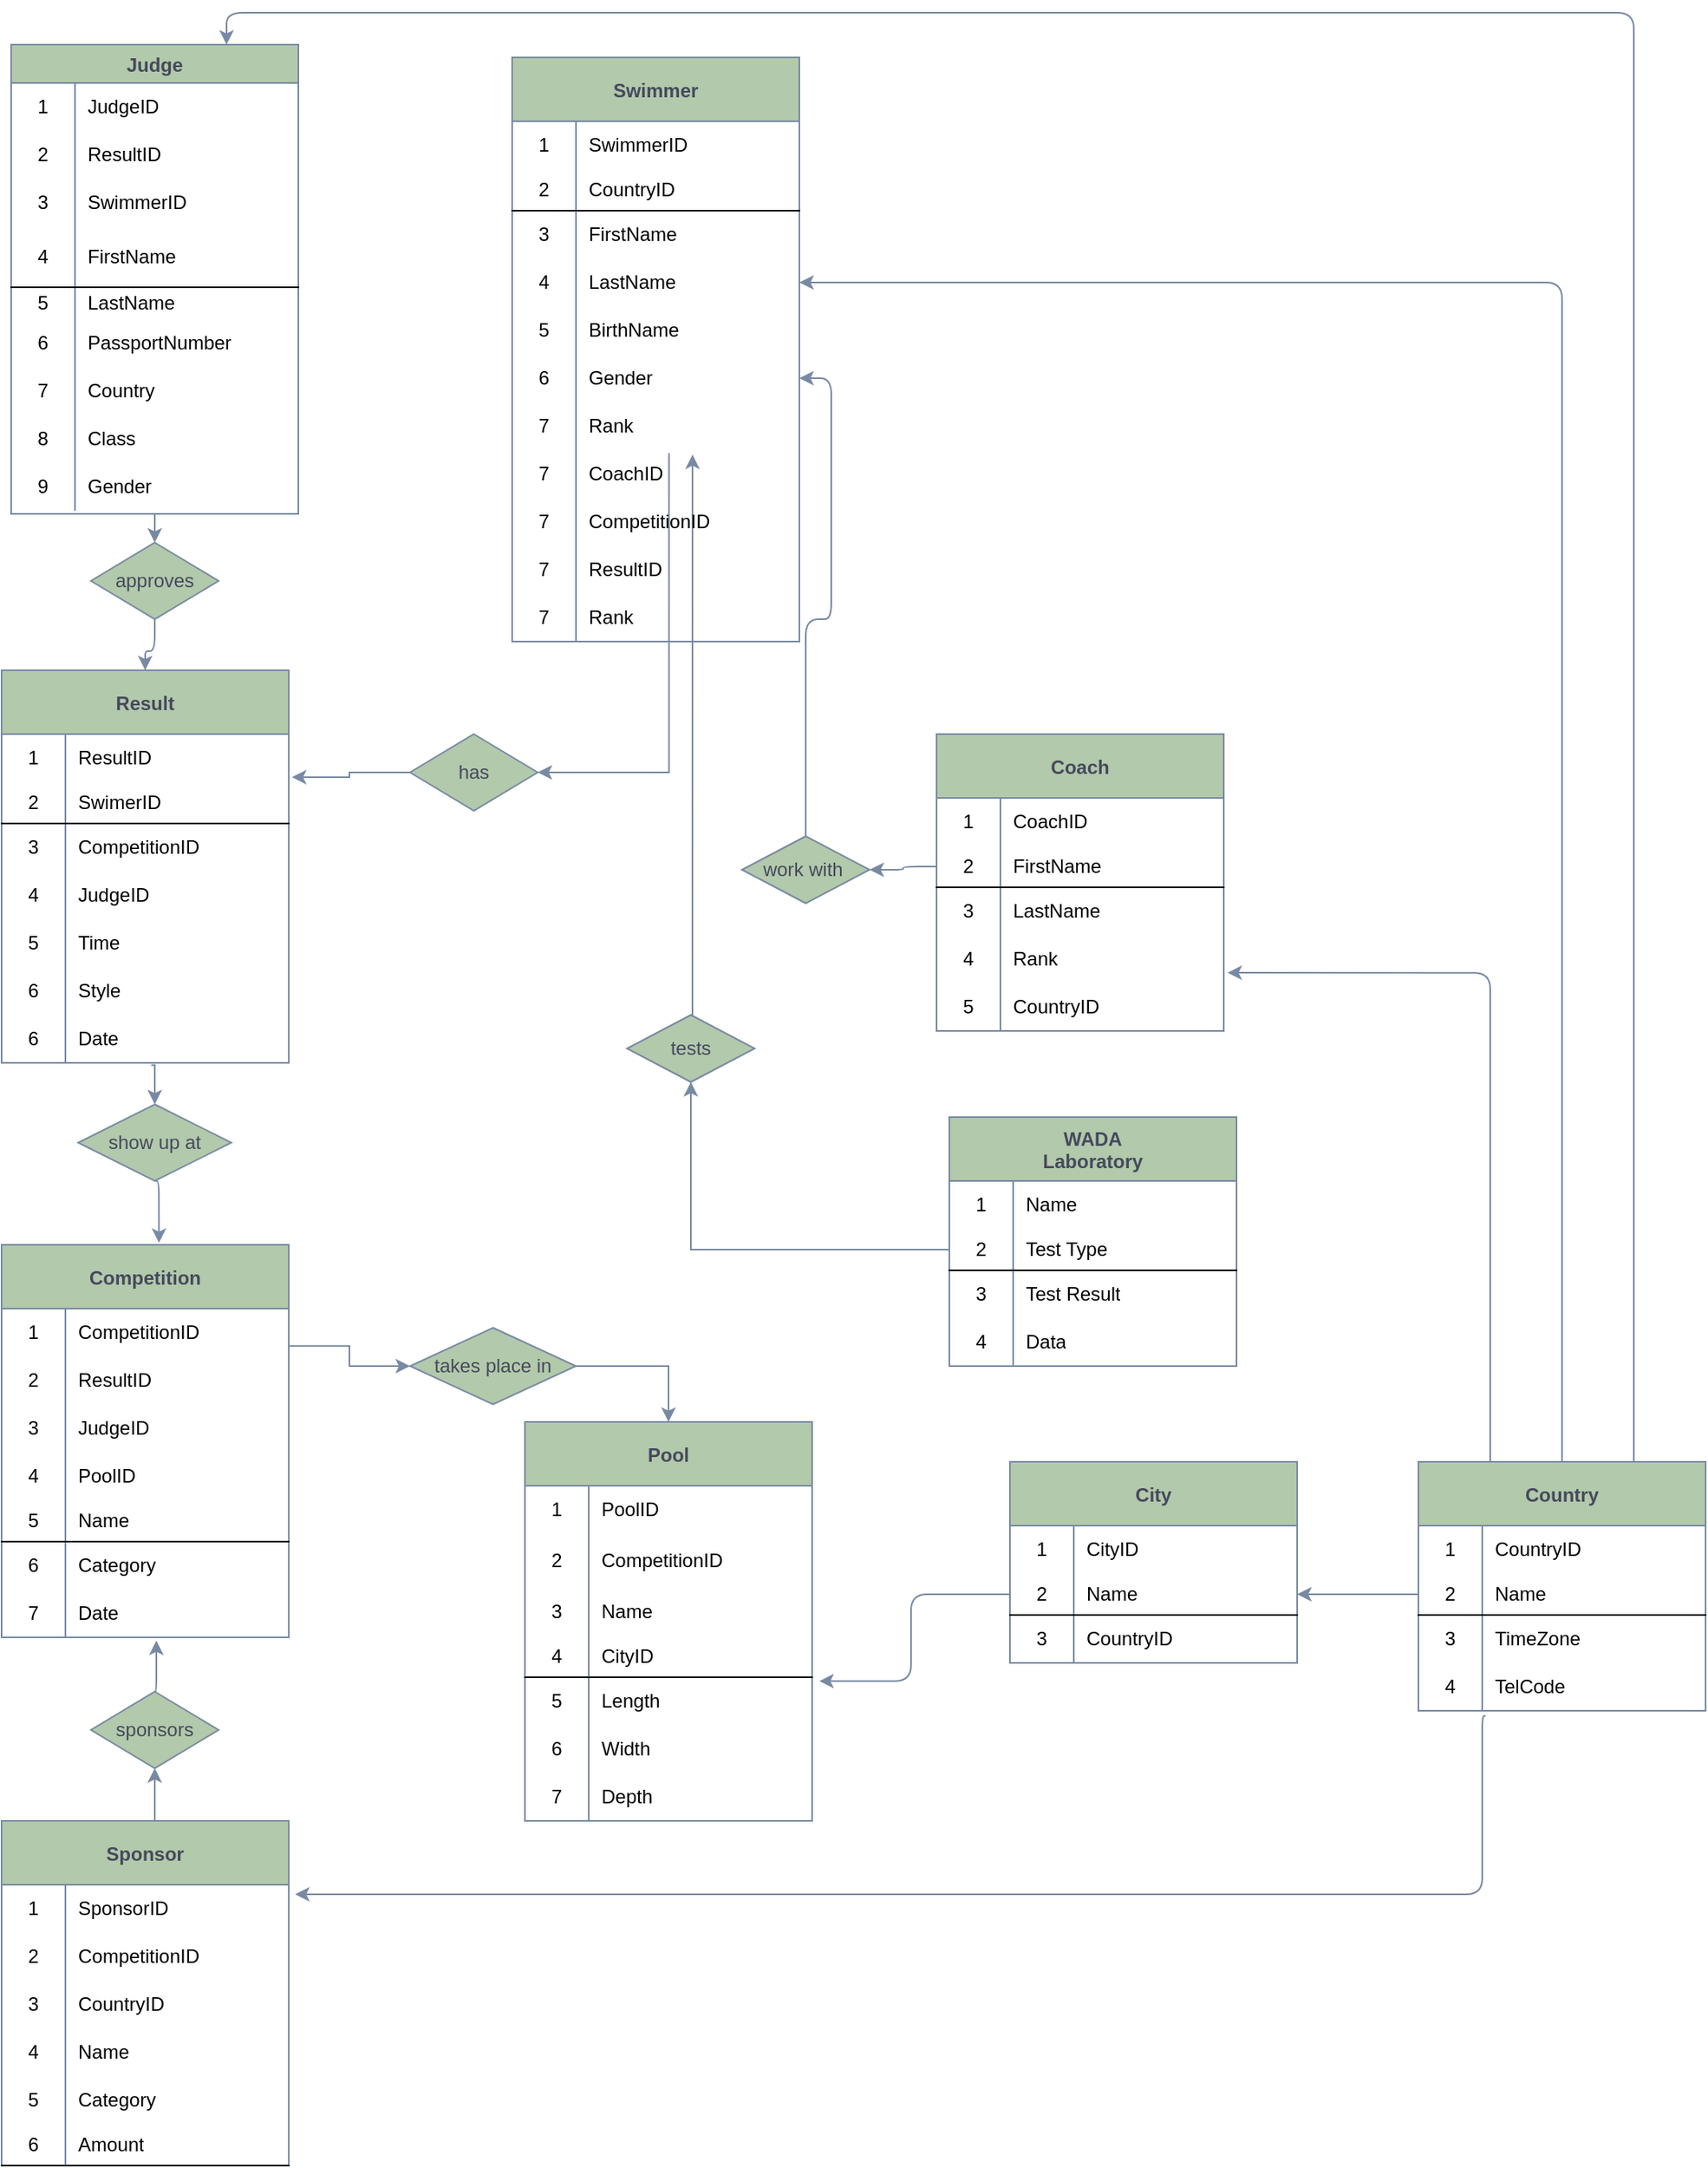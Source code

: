 <mxfile pages="2">
    <diagram id="olurmlpTIaS9eGWPFwW2" name="Conceptual model">
        <mxGraphModel dx="1240" dy="726" grid="1" gridSize="8" guides="1" tooltips="1" connect="1" arrows="1" fold="1" page="1" pageScale="1" pageWidth="827" pageHeight="1169" math="0" shadow="0">
            <root>
                <mxCell id="mvMvy7dG3c4JRi--3KPx-0"/>
                <mxCell id="mvMvy7dG3c4JRi--3KPx-1" parent="mvMvy7dG3c4JRi--3KPx-0"/>
                <mxCell id="WQm5LU5CRmRc8bBMM7_D-45" style="edgeStyle=orthogonalEdgeStyle;rounded=0;orthogonalLoop=1;jettySize=auto;html=1;strokeColor=#788AA3;fontColor=#46495D;exitX=0.521;exitY=1.046;exitDx=0;exitDy=0;exitPerimeter=0;entryX=0.5;entryY=0;entryDx=0;entryDy=0;" parent="mvMvy7dG3c4JRi--3KPx-1" source="hHnrdNrwomO3HZSzoKWz-24" target="WQm5LU5CRmRc8bBMM7_D-42" edge="1">
                    <mxGeometry relative="1" as="geometry">
                        <mxPoint x="388" y="753.0" as="sourcePoint"/>
                        <mxPoint x="352" y="736" as="targetPoint"/>
                    </mxGeometry>
                </mxCell>
                <mxCell id="slEubq40laHfa5T02rUY-0" style="edgeStyle=orthogonalEdgeStyle;rounded=0;orthogonalLoop=1;jettySize=auto;html=1;exitX=0;exitY=0.5;exitDx=0;exitDy=0;startArrow=none;strokeColor=#788AA3;fontColor=#46495D;entryX=1.011;entryY=-0.116;entryDx=0;entryDy=0;entryPerimeter=0;" parent="mvMvy7dG3c4JRi--3KPx-1" source="slEubq40laHfa5T02rUY-1" edge="1" target="gyolgve-ai5faWCOUoNd-15">
                    <mxGeometry relative="1" as="geometry">
                        <mxPoint x="448" y="723" as="targetPoint"/>
                    </mxGeometry>
                </mxCell>
                <mxCell id="MGwhz3wW86RETEEKtW72-1" style="edgeStyle=orthogonalEdgeStyle;rounded=0;orthogonalLoop=1;jettySize=auto;html=1;entryX=1;entryY=0.5;entryDx=0;entryDy=0;strokeColor=#788AA3;fontColor=#46495D;exitX=0.546;exitY=1.062;exitDx=0;exitDy=0;exitPerimeter=0;" parent="mvMvy7dG3c4JRi--3KPx-1" source="gyolgve-ai5faWCOUoNd-87" target="slEubq40laHfa5T02rUY-1" edge="1">
                    <mxGeometry relative="1" as="geometry">
                        <mxPoint x="660" y="721" as="sourcePoint"/>
                        <Array as="points">
                            <mxPoint x="674" y="512"/>
                        </Array>
                    </mxGeometry>
                </mxCell>
                <mxCell id="gyolgve-ai5faWCOUoNd-241" style="edgeStyle=orthogonalEdgeStyle;curved=0;rounded=1;sketch=0;orthogonalLoop=1;jettySize=auto;html=1;exitX=0.5;exitY=0;exitDx=0;exitDy=0;entryX=1;entryY=0.5;entryDx=0;entryDy=0;fontColor=#46495D;strokeColor=#788AA3;fillColor=#B2C9AB;" edge="1" parent="mvMvy7dG3c4JRi--3KPx-1" source="JsH2GUi7b-OpdOykYzpg-0" target="gyolgve-ai5faWCOUoNd-75">
                    <mxGeometry relative="1" as="geometry"/>
                </mxCell>
                <mxCell id="JsH2GUi7b-OpdOykYzpg-0" value="work with&amp;nbsp;" style="rhombus;whiteSpace=wrap;html=1;fillColor=#B2C9AB;strokeColor=#788AA3;fontColor=#46495D;" parent="mvMvy7dG3c4JRi--3KPx-1" vertex="1">
                    <mxGeometry x="720" y="552" width="80" height="42" as="geometry"/>
                </mxCell>
                <mxCell id="slEubq40laHfa5T02rUY-1" value="has" style="rhombus;whiteSpace=wrap;html=1;fillColor=#B2C9AB;strokeColor=#788AA3;fontColor=#46495D;" parent="mvMvy7dG3c4JRi--3KPx-1" vertex="1">
                    <mxGeometry x="512" y="488" width="80" height="48" as="geometry"/>
                </mxCell>
                <mxCell id="WQm5LU5CRmRc8bBMM7_D-8" style="edgeStyle=orthogonalEdgeStyle;rounded=0;orthogonalLoop=1;jettySize=auto;html=1;strokeColor=#788AA3;fontColor=#46495D;exitX=1;exitY=0.779;exitDx=0;exitDy=0;exitPerimeter=0;" parent="mvMvy7dG3c4JRi--3KPx-1" source="gyolgve-ai5faWCOUoNd-97" target="WQm5LU5CRmRc8bBMM7_D-7" edge="1">
                    <mxGeometry relative="1" as="geometry">
                        <mxPoint x="424.0" y="943.0" as="sourcePoint"/>
                    </mxGeometry>
                </mxCell>
                <mxCell id="AO8X5yTZK7Mt72FpBVLL-0" style="edgeStyle=orthogonalEdgeStyle;rounded=0;orthogonalLoop=1;jettySize=auto;html=1;entryX=0.5;entryY=1;entryDx=0;entryDy=0;strokeColor=#788AA3;fontColor=#46495D;exitX=0.548;exitY=0.007;exitDx=0;exitDy=0;exitPerimeter=0;" parent="mvMvy7dG3c4JRi--3KPx-1" source="gyolgve-ai5faWCOUoNd-140" target="RyHsd4hZoEdZ9ZzjtlmM-4" edge="1">
                    <mxGeometry relative="1" as="geometry">
                        <mxPoint x="456" y="1289" as="sourcePoint"/>
                    </mxGeometry>
                </mxCell>
                <mxCell id="gyolgve-ai5faWCOUoNd-207" style="edgeStyle=orthogonalEdgeStyle;curved=0;rounded=1;sketch=0;orthogonalLoop=1;jettySize=auto;html=1;exitX=0.5;exitY=0;exitDx=0;exitDy=0;fontColor=#46495D;strokeColor=#788AA3;fillColor=#B2C9AB;" edge="1" parent="mvMvy7dG3c4JRi--3KPx-1" source="RyHsd4hZoEdZ9ZzjtlmM-4">
                    <mxGeometry relative="1" as="geometry">
                        <mxPoint x="353" y="1056" as="targetPoint"/>
                    </mxGeometry>
                </mxCell>
                <mxCell id="RyHsd4hZoEdZ9ZzjtlmM-4" value="sponsors" style="rhombus;whiteSpace=wrap;html=1;fillColor=#B2C9AB;strokeColor=#788AA3;fontColor=#46495D;" parent="mvMvy7dG3c4JRi--3KPx-1" vertex="1">
                    <mxGeometry x="312" y="1088" width="80" height="48" as="geometry"/>
                </mxCell>
                <mxCell id="WQm5LU5CRmRc8bBMM7_D-9" style="edgeStyle=orthogonalEdgeStyle;rounded=0;orthogonalLoop=1;jettySize=auto;html=1;exitX=1;exitY=0.5;exitDx=0;exitDy=0;strokeColor=#788AA3;fontColor=#46495D;entryX=0.5;entryY=0;entryDx=0;entryDy=0;" parent="mvMvy7dG3c4JRi--3KPx-1" source="WQm5LU5CRmRc8bBMM7_D-7" target="gyolgve-ai5faWCOUoNd-184" edge="1">
                    <mxGeometry relative="1" as="geometry">
                        <mxPoint x="684.0" y="985" as="targetPoint"/>
                    </mxGeometry>
                </mxCell>
                <mxCell id="WQm5LU5CRmRc8bBMM7_D-7" value="takes place in" style="rhombus;whiteSpace=wrap;html=1;fillColor=#B2C9AB;strokeColor=#788AA3;fontColor=#46495D;" parent="mvMvy7dG3c4JRi--3KPx-1" vertex="1">
                    <mxGeometry x="512" y="860" width="104" height="48" as="geometry"/>
                </mxCell>
                <mxCell id="gyolgve-ai5faWCOUoNd-150" value="" style="edgeStyle=orthogonalEdgeStyle;curved=0;rounded=1;sketch=0;orthogonalLoop=1;jettySize=auto;html=1;fontColor=#46495D;strokeColor=#788AA3;fillColor=#B2C9AB;entryX=0.5;entryY=0;entryDx=0;entryDy=0;" edge="1" parent="mvMvy7dG3c4JRi--3KPx-1" source="WQm5LU5CRmRc8bBMM7_D-28" target="gyolgve-ai5faWCOUoNd-11">
                    <mxGeometry relative="1" as="geometry"/>
                </mxCell>
                <mxCell id="WQm5LU5CRmRc8bBMM7_D-28" value="approves" style="rhombus;whiteSpace=wrap;html=1;fillColor=#B2C9AB;strokeColor=#788AA3;fontColor=#46495D;" parent="mvMvy7dG3c4JRi--3KPx-1" vertex="1">
                    <mxGeometry x="312" y="368" width="80" height="48" as="geometry"/>
                </mxCell>
                <mxCell id="gyolgve-ai5faWCOUoNd-208" style="edgeStyle=orthogonalEdgeStyle;curved=0;rounded=1;sketch=0;orthogonalLoop=1;jettySize=auto;html=1;exitX=0.5;exitY=1;exitDx=0;exitDy=0;entryX=0.548;entryY=-0.005;entryDx=0;entryDy=0;entryPerimeter=0;fontColor=#46495D;strokeColor=#788AA3;fillColor=#B2C9AB;" edge="1" parent="mvMvy7dG3c4JRi--3KPx-1" source="WQm5LU5CRmRc8bBMM7_D-42" target="gyolgve-ai5faWCOUoNd-96">
                    <mxGeometry relative="1" as="geometry"/>
                </mxCell>
                <mxCell id="WQm5LU5CRmRc8bBMM7_D-42" value="show up at" style="rhombus;whiteSpace=wrap;html=1;fillColor=#B2C9AB;strokeColor=#788AA3;fontColor=#46495D;" parent="mvMvy7dG3c4JRi--3KPx-1" vertex="1">
                    <mxGeometry x="304" y="720" width="96" height="48" as="geometry"/>
                </mxCell>
                <mxCell id="ze_rFYOEPnkliIlRcW4k-2" style="edgeStyle=orthogonalEdgeStyle;rounded=0;orthogonalLoop=1;jettySize=auto;html=1;entryX=0.5;entryY=1;entryDx=0;entryDy=0;strokeColor=#788AA3;fontColor=#46495D;exitX=0;exitY=0.5;exitDx=0;exitDy=0;" parent="mvMvy7dG3c4JRi--3KPx-1" source="gyolgve-ai5faWCOUoNd-246" target="ze_rFYOEPnkliIlRcW4k-1" edge="1">
                    <mxGeometry relative="1" as="geometry"/>
                </mxCell>
                <mxCell id="ze_rFYOEPnkliIlRcW4k-3" style="edgeStyle=orthogonalEdgeStyle;rounded=0;orthogonalLoop=1;jettySize=auto;html=1;strokeColor=#788AA3;fontColor=#46495D;entryX=0.628;entryY=1.095;entryDx=0;entryDy=0;entryPerimeter=0;" parent="mvMvy7dG3c4JRi--3KPx-1" source="ze_rFYOEPnkliIlRcW4k-1" target="gyolgve-ai5faWCOUoNd-87" edge="1">
                    <mxGeometry relative="1" as="geometry">
                        <mxPoint x="720" y="746" as="targetPoint"/>
                        <Array as="points">
                            <mxPoint x="689" y="624"/>
                            <mxPoint x="689" y="624"/>
                        </Array>
                    </mxGeometry>
                </mxCell>
                <mxCell id="ze_rFYOEPnkliIlRcW4k-1" value="tests" style="rhombus;whiteSpace=wrap;html=1;fillColor=#B2C9AB;strokeColor=#788AA3;fontColor=#46495D;" parent="mvMvy7dG3c4JRi--3KPx-1" vertex="1">
                    <mxGeometry x="648" y="664" width="80" height="42" as="geometry"/>
                </mxCell>
                <mxCell id="gyolgve-ai5faWCOUoNd-151" style="edgeStyle=orthogonalEdgeStyle;curved=0;rounded=1;sketch=0;orthogonalLoop=1;jettySize=auto;html=1;exitX=0.5;exitY=1;exitDx=0;exitDy=0;entryX=0.5;entryY=0;entryDx=0;entryDy=0;fontColor=#46495D;strokeColor=#788AA3;fillColor=#B2C9AB;" edge="1" parent="mvMvy7dG3c4JRi--3KPx-1" source="gyolgve-ai5faWCOUoNd-0" target="WQm5LU5CRmRc8bBMM7_D-28">
                    <mxGeometry relative="1" as="geometry"/>
                </mxCell>
                <mxCell id="gyolgve-ai5faWCOUoNd-0" value="Judge" style="shape=table;startSize=24;container=1;collapsible=0;childLayout=tableLayout;fixedRows=1;rowLines=0;fontStyle=1;align=center;rounded=0;sketch=0;fontColor=#46495D;strokeColor=#788AA3;fillColor=#B2C9AB;" vertex="1" parent="mvMvy7dG3c4JRi--3KPx-1">
                    <mxGeometry x="262" y="56" width="180" height="294" as="geometry"/>
                </mxCell>
                <mxCell id="gyolgve-ai5faWCOUoNd-7" value="" style="shape=partialRectangle;html=1;whiteSpace=wrap;collapsible=0;dropTarget=0;pointerEvents=0;fillColor=none;top=0;left=0;bottom=0;right=0;points=[[0,0.5],[1,0.5]];portConstraint=eastwest;" vertex="1" parent="gyolgve-ai5faWCOUoNd-0">
                    <mxGeometry y="24" width="180" height="30" as="geometry"/>
                </mxCell>
                <mxCell id="gyolgve-ai5faWCOUoNd-8" value="1" style="shape=partialRectangle;html=1;whiteSpace=wrap;connectable=0;fillColor=none;top=0;left=0;bottom=0;right=0;overflow=hidden;" vertex="1" parent="gyolgve-ai5faWCOUoNd-7">
                    <mxGeometry width="40" height="30" as="geometry"/>
                </mxCell>
                <mxCell id="gyolgve-ai5faWCOUoNd-9" value="JudgeID" style="shape=partialRectangle;html=1;whiteSpace=wrap;connectable=0;fillColor=none;top=0;left=0;bottom=0;right=0;align=left;spacingLeft=6;overflow=hidden;" vertex="1" parent="gyolgve-ai5faWCOUoNd-7">
                    <mxGeometry x="40" width="140" height="30" as="geometry"/>
                </mxCell>
                <mxCell id="gyolgve-ai5faWCOUoNd-255" value="" style="shape=partialRectangle;html=1;whiteSpace=wrap;collapsible=0;dropTarget=0;pointerEvents=0;fillColor=none;top=0;left=0;bottom=0;right=0;points=[[0,0.5],[1,0.5]];portConstraint=eastwest;" vertex="1" parent="gyolgve-ai5faWCOUoNd-0">
                    <mxGeometry y="54" width="180" height="30" as="geometry"/>
                </mxCell>
                <mxCell id="gyolgve-ai5faWCOUoNd-256" value="2" style="shape=partialRectangle;html=1;whiteSpace=wrap;connectable=0;fillColor=none;top=0;left=0;bottom=0;right=0;overflow=hidden;" vertex="1" parent="gyolgve-ai5faWCOUoNd-255">
                    <mxGeometry width="40" height="30" as="geometry"/>
                </mxCell>
                <mxCell id="gyolgve-ai5faWCOUoNd-257" value="ResultID" style="shape=partialRectangle;html=1;whiteSpace=wrap;connectable=0;fillColor=none;top=0;left=0;bottom=0;right=0;align=left;spacingLeft=6;overflow=hidden;" vertex="1" parent="gyolgve-ai5faWCOUoNd-255">
                    <mxGeometry x="40" width="140" height="30" as="geometry"/>
                </mxCell>
                <mxCell id="hHnrdNrwomO3HZSzoKWz-0" value="" style="shape=partialRectangle;html=1;whiteSpace=wrap;collapsible=0;dropTarget=0;pointerEvents=0;fillColor=none;top=0;left=0;bottom=0;right=0;points=[[0,0.5],[1,0.5]];portConstraint=eastwest;" vertex="1" parent="gyolgve-ai5faWCOUoNd-0">
                    <mxGeometry y="84" width="180" height="30" as="geometry"/>
                </mxCell>
                <mxCell id="hHnrdNrwomO3HZSzoKWz-1" value="3" style="shape=partialRectangle;html=1;whiteSpace=wrap;connectable=0;fillColor=none;top=0;left=0;bottom=0;right=0;overflow=hidden;" vertex="1" parent="hHnrdNrwomO3HZSzoKWz-0">
                    <mxGeometry width="40" height="30" as="geometry"/>
                </mxCell>
                <mxCell id="hHnrdNrwomO3HZSzoKWz-2" value="SwimmerID" style="shape=partialRectangle;html=1;whiteSpace=wrap;connectable=0;fillColor=none;top=0;left=0;bottom=0;right=0;align=left;spacingLeft=6;overflow=hidden;" vertex="1" parent="hHnrdNrwomO3HZSzoKWz-0">
                    <mxGeometry x="40" width="140" height="30" as="geometry"/>
                </mxCell>
                <mxCell id="gyolgve-ai5faWCOUoNd-1" value="" style="shape=partialRectangle;html=1;whiteSpace=wrap;collapsible=0;dropTarget=0;pointerEvents=0;fillColor=none;top=0;left=0;bottom=1;right=0;points=[[0,0.5],[1,0.5]];portConstraint=eastwest;" vertex="1" parent="gyolgve-ai5faWCOUoNd-0">
                    <mxGeometry y="114" width="180" height="38" as="geometry"/>
                </mxCell>
                <mxCell id="gyolgve-ai5faWCOUoNd-2" value="4" style="shape=partialRectangle;html=1;whiteSpace=wrap;connectable=0;fillColor=none;top=0;left=0;bottom=0;right=0;overflow=hidden;" vertex="1" parent="gyolgve-ai5faWCOUoNd-1">
                    <mxGeometry width="40" height="38" as="geometry"/>
                </mxCell>
                <mxCell id="gyolgve-ai5faWCOUoNd-3" value="FirstName" style="shape=partialRectangle;html=1;whiteSpace=wrap;connectable=0;fillColor=none;top=0;left=0;bottom=0;right=0;align=left;spacingLeft=6;overflow=hidden;" vertex="1" parent="gyolgve-ai5faWCOUoNd-1">
                    <mxGeometry x="40" width="140" height="38" as="geometry"/>
                </mxCell>
                <mxCell id="gyolgve-ai5faWCOUoNd-4" value="" style="shape=partialRectangle;html=1;whiteSpace=wrap;collapsible=0;dropTarget=0;pointerEvents=0;fillColor=none;top=0;left=0;bottom=0;right=0;points=[[0,0.5],[1,0.5]];portConstraint=eastwest;" vertex="1" parent="gyolgve-ai5faWCOUoNd-0">
                    <mxGeometry y="152" width="180" height="20" as="geometry"/>
                </mxCell>
                <mxCell id="gyolgve-ai5faWCOUoNd-5" value="5" style="shape=partialRectangle;html=1;whiteSpace=wrap;connectable=0;fillColor=none;top=0;left=0;bottom=0;right=0;overflow=hidden;" vertex="1" parent="gyolgve-ai5faWCOUoNd-4">
                    <mxGeometry width="40" height="20" as="geometry"/>
                </mxCell>
                <mxCell id="gyolgve-ai5faWCOUoNd-6" value="LastName" style="shape=partialRectangle;html=1;whiteSpace=wrap;connectable=0;fillColor=none;top=0;left=0;bottom=0;right=0;align=left;spacingLeft=6;overflow=hidden;" vertex="1" parent="gyolgve-ai5faWCOUoNd-4">
                    <mxGeometry x="40" width="140" height="20" as="geometry"/>
                </mxCell>
                <mxCell id="hHnrdNrwomO3HZSzoKWz-3" value="" style="shape=partialRectangle;html=1;whiteSpace=wrap;collapsible=0;dropTarget=0;pointerEvents=0;fillColor=none;top=0;left=0;bottom=0;right=0;points=[[0,0.5],[1,0.5]];portConstraint=eastwest;" vertex="1" parent="gyolgve-ai5faWCOUoNd-0">
                    <mxGeometry y="172" width="180" height="30" as="geometry"/>
                </mxCell>
                <mxCell id="hHnrdNrwomO3HZSzoKWz-4" value="6" style="shape=partialRectangle;html=1;whiteSpace=wrap;connectable=0;fillColor=none;top=0;left=0;bottom=0;right=0;overflow=hidden;" vertex="1" parent="hHnrdNrwomO3HZSzoKWz-3">
                    <mxGeometry width="40" height="30" as="geometry"/>
                </mxCell>
                <mxCell id="hHnrdNrwomO3HZSzoKWz-5" value="PassportNumber" style="shape=partialRectangle;html=1;whiteSpace=wrap;connectable=0;fillColor=none;top=0;left=0;bottom=0;right=0;align=left;spacingLeft=6;overflow=hidden;" vertex="1" parent="hHnrdNrwomO3HZSzoKWz-3">
                    <mxGeometry x="40" width="140" height="30" as="geometry"/>
                </mxCell>
                <mxCell id="hHnrdNrwomO3HZSzoKWz-6" value="" style="shape=partialRectangle;html=1;whiteSpace=wrap;collapsible=0;dropTarget=0;pointerEvents=0;fillColor=none;top=0;left=0;bottom=0;right=0;points=[[0,0.5],[1,0.5]];portConstraint=eastwest;" vertex="1" parent="gyolgve-ai5faWCOUoNd-0">
                    <mxGeometry y="202" width="180" height="30" as="geometry"/>
                </mxCell>
                <mxCell id="hHnrdNrwomO3HZSzoKWz-7" value="7" style="shape=partialRectangle;html=1;whiteSpace=wrap;connectable=0;fillColor=none;top=0;left=0;bottom=0;right=0;overflow=hidden;" vertex="1" parent="hHnrdNrwomO3HZSzoKWz-6">
                    <mxGeometry width="40" height="30" as="geometry"/>
                </mxCell>
                <mxCell id="hHnrdNrwomO3HZSzoKWz-8" value="Country" style="shape=partialRectangle;html=1;whiteSpace=wrap;connectable=0;fillColor=none;top=0;left=0;bottom=0;right=0;align=left;spacingLeft=6;overflow=hidden;" vertex="1" parent="hHnrdNrwomO3HZSzoKWz-6">
                    <mxGeometry x="40" width="140" height="30" as="geometry"/>
                </mxCell>
                <mxCell id="hHnrdNrwomO3HZSzoKWz-9" value="" style="shape=partialRectangle;html=1;whiteSpace=wrap;collapsible=0;dropTarget=0;pointerEvents=0;fillColor=none;top=0;left=0;bottom=0;right=0;points=[[0,0.5],[1,0.5]];portConstraint=eastwest;" vertex="1" parent="gyolgve-ai5faWCOUoNd-0">
                    <mxGeometry y="232" width="180" height="30" as="geometry"/>
                </mxCell>
                <mxCell id="hHnrdNrwomO3HZSzoKWz-10" value="8" style="shape=partialRectangle;html=1;whiteSpace=wrap;connectable=0;fillColor=none;top=0;left=0;bottom=0;right=0;overflow=hidden;" vertex="1" parent="hHnrdNrwomO3HZSzoKWz-9">
                    <mxGeometry width="40" height="30" as="geometry"/>
                </mxCell>
                <mxCell id="hHnrdNrwomO3HZSzoKWz-11" value="Class" style="shape=partialRectangle;html=1;whiteSpace=wrap;connectable=0;fillColor=none;top=0;left=0;bottom=0;right=0;align=left;spacingLeft=6;overflow=hidden;" vertex="1" parent="hHnrdNrwomO3HZSzoKWz-9">
                    <mxGeometry x="40" width="140" height="30" as="geometry"/>
                </mxCell>
                <mxCell id="hHnrdNrwomO3HZSzoKWz-12" value="" style="shape=partialRectangle;html=1;whiteSpace=wrap;collapsible=0;dropTarget=0;pointerEvents=0;fillColor=none;top=0;left=0;bottom=0;right=0;points=[[0,0.5],[1,0.5]];portConstraint=eastwest;" vertex="1" parent="gyolgve-ai5faWCOUoNd-0">
                    <mxGeometry y="262" width="180" height="30" as="geometry"/>
                </mxCell>
                <mxCell id="hHnrdNrwomO3HZSzoKWz-13" value="9" style="shape=partialRectangle;html=1;whiteSpace=wrap;connectable=0;fillColor=none;top=0;left=0;bottom=0;right=0;overflow=hidden;" vertex="1" parent="hHnrdNrwomO3HZSzoKWz-12">
                    <mxGeometry width="40" height="30" as="geometry"/>
                </mxCell>
                <mxCell id="hHnrdNrwomO3HZSzoKWz-14" value="Gender" style="shape=partialRectangle;html=1;whiteSpace=wrap;connectable=0;fillColor=none;top=0;left=0;bottom=0;right=0;align=left;spacingLeft=6;overflow=hidden;" vertex="1" parent="hHnrdNrwomO3HZSzoKWz-12">
                    <mxGeometry x="40" width="140" height="30" as="geometry"/>
                </mxCell>
                <mxCell id="gyolgve-ai5faWCOUoNd-11" value="Result" style="shape=table;startSize=40;container=1;collapsible=0;childLayout=tableLayout;fixedRows=1;rowLines=0;fontStyle=1;align=center;rounded=0;sketch=0;fontColor=#46495D;strokeColor=#788AA3;fillColor=#B2C9AB;" vertex="1" parent="mvMvy7dG3c4JRi--3KPx-1">
                    <mxGeometry x="256" y="448" width="180" height="246" as="geometry"/>
                </mxCell>
                <mxCell id="gyolgve-ai5faWCOUoNd-12" value="" style="shape=partialRectangle;html=1;whiteSpace=wrap;collapsible=0;dropTarget=0;pointerEvents=0;fillColor=none;top=0;left=0;bottom=0;right=0;points=[[0,0.5],[1,0.5]];portConstraint=eastwest;" vertex="1" parent="gyolgve-ai5faWCOUoNd-11">
                    <mxGeometry y="40" width="180" height="30" as="geometry"/>
                </mxCell>
                <mxCell id="gyolgve-ai5faWCOUoNd-13" value="1" style="shape=partialRectangle;html=1;whiteSpace=wrap;connectable=0;fillColor=none;top=0;left=0;bottom=0;right=0;overflow=hidden;" vertex="1" parent="gyolgve-ai5faWCOUoNd-12">
                    <mxGeometry width="40" height="30" as="geometry"/>
                </mxCell>
                <mxCell id="gyolgve-ai5faWCOUoNd-14" value="ResultID" style="shape=partialRectangle;html=1;whiteSpace=wrap;connectable=0;fillColor=none;top=0;left=0;bottom=0;right=0;align=left;spacingLeft=6;overflow=hidden;" vertex="1" parent="gyolgve-ai5faWCOUoNd-12">
                    <mxGeometry x="40" width="140" height="30" as="geometry"/>
                </mxCell>
                <mxCell id="gyolgve-ai5faWCOUoNd-15" value="" style="shape=partialRectangle;html=1;whiteSpace=wrap;collapsible=0;dropTarget=0;pointerEvents=0;fillColor=none;top=0;left=0;bottom=1;right=0;points=[[0,0.5],[1,0.5]];portConstraint=eastwest;" vertex="1" parent="gyolgve-ai5faWCOUoNd-11">
                    <mxGeometry y="70" width="180" height="26" as="geometry"/>
                </mxCell>
                <mxCell id="gyolgve-ai5faWCOUoNd-16" value="2" style="shape=partialRectangle;html=1;whiteSpace=wrap;connectable=0;fillColor=none;top=0;left=0;bottom=0;right=0;overflow=hidden;" vertex="1" parent="gyolgve-ai5faWCOUoNd-15">
                    <mxGeometry width="40" height="26" as="geometry"/>
                </mxCell>
                <mxCell id="gyolgve-ai5faWCOUoNd-17" value="SwimerID" style="shape=partialRectangle;html=1;whiteSpace=wrap;connectable=0;fillColor=none;top=0;left=0;bottom=0;right=0;align=left;spacingLeft=6;overflow=hidden;" vertex="1" parent="gyolgve-ai5faWCOUoNd-15">
                    <mxGeometry x="40" width="140" height="26" as="geometry"/>
                </mxCell>
                <mxCell id="gyolgve-ai5faWCOUoNd-18" value="" style="shape=partialRectangle;html=1;whiteSpace=wrap;collapsible=0;dropTarget=0;pointerEvents=0;fillColor=none;top=0;left=0;bottom=0;right=0;points=[[0,0.5],[1,0.5]];portConstraint=eastwest;" vertex="1" parent="gyolgve-ai5faWCOUoNd-11">
                    <mxGeometry y="96" width="180" height="30" as="geometry"/>
                </mxCell>
                <mxCell id="gyolgve-ai5faWCOUoNd-19" value="3" style="shape=partialRectangle;html=1;whiteSpace=wrap;connectable=0;fillColor=none;top=0;left=0;bottom=0;right=0;overflow=hidden;" vertex="1" parent="gyolgve-ai5faWCOUoNd-18">
                    <mxGeometry width="40" height="30" as="geometry"/>
                </mxCell>
                <mxCell id="gyolgve-ai5faWCOUoNd-20" value="CompetitionID" style="shape=partialRectangle;html=1;whiteSpace=wrap;connectable=0;fillColor=none;top=0;left=0;bottom=0;right=0;align=left;spacingLeft=6;overflow=hidden;" vertex="1" parent="gyolgve-ai5faWCOUoNd-18">
                    <mxGeometry x="40" width="140" height="30" as="geometry"/>
                </mxCell>
                <mxCell id="gyolgve-ai5faWCOUoNd-37" value="" style="shape=partialRectangle;html=1;whiteSpace=wrap;collapsible=0;dropTarget=0;pointerEvents=0;fillColor=none;top=0;left=0;bottom=0;right=0;points=[[0,0.5],[1,0.5]];portConstraint=eastwest;" vertex="1" parent="gyolgve-ai5faWCOUoNd-11">
                    <mxGeometry y="126" width="180" height="30" as="geometry"/>
                </mxCell>
                <mxCell id="gyolgve-ai5faWCOUoNd-38" value="4" style="shape=partialRectangle;html=1;whiteSpace=wrap;connectable=0;fillColor=none;top=0;left=0;bottom=0;right=0;overflow=hidden;" vertex="1" parent="gyolgve-ai5faWCOUoNd-37">
                    <mxGeometry width="40" height="30" as="geometry"/>
                </mxCell>
                <mxCell id="gyolgve-ai5faWCOUoNd-39" value="JudgeID" style="shape=partialRectangle;html=1;whiteSpace=wrap;connectable=0;fillColor=none;top=0;left=0;bottom=0;right=0;align=left;spacingLeft=6;overflow=hidden;" vertex="1" parent="gyolgve-ai5faWCOUoNd-37">
                    <mxGeometry x="40" width="140" height="30" as="geometry"/>
                </mxCell>
                <mxCell id="gyolgve-ai5faWCOUoNd-40" value="" style="shape=partialRectangle;html=1;whiteSpace=wrap;collapsible=0;dropTarget=0;pointerEvents=0;fillColor=none;top=0;left=0;bottom=0;right=0;points=[[0,0.5],[1,0.5]];portConstraint=eastwest;" vertex="1" parent="gyolgve-ai5faWCOUoNd-11">
                    <mxGeometry y="156" width="180" height="30" as="geometry"/>
                </mxCell>
                <mxCell id="gyolgve-ai5faWCOUoNd-41" value="5" style="shape=partialRectangle;html=1;whiteSpace=wrap;connectable=0;fillColor=none;top=0;left=0;bottom=0;right=0;overflow=hidden;" vertex="1" parent="gyolgve-ai5faWCOUoNd-40">
                    <mxGeometry width="40" height="30" as="geometry"/>
                </mxCell>
                <mxCell id="gyolgve-ai5faWCOUoNd-42" value="Time" style="shape=partialRectangle;html=1;whiteSpace=wrap;connectable=0;fillColor=none;top=0;left=0;bottom=0;right=0;align=left;spacingLeft=6;overflow=hidden;" vertex="1" parent="gyolgve-ai5faWCOUoNd-40">
                    <mxGeometry x="40" width="140" height="30" as="geometry"/>
                </mxCell>
                <mxCell id="gyolgve-ai5faWCOUoNd-43" value="" style="shape=partialRectangle;html=1;whiteSpace=wrap;collapsible=0;dropTarget=0;pointerEvents=0;fillColor=none;top=0;left=0;bottom=0;right=0;points=[[0,0.5],[1,0.5]];portConstraint=eastwest;" vertex="1" parent="gyolgve-ai5faWCOUoNd-11">
                    <mxGeometry y="186" width="180" height="30" as="geometry"/>
                </mxCell>
                <mxCell id="gyolgve-ai5faWCOUoNd-44" value="6" style="shape=partialRectangle;html=1;whiteSpace=wrap;connectable=0;fillColor=none;top=0;left=0;bottom=0;right=0;overflow=hidden;" vertex="1" parent="gyolgve-ai5faWCOUoNd-43">
                    <mxGeometry width="40" height="30" as="geometry"/>
                </mxCell>
                <mxCell id="gyolgve-ai5faWCOUoNd-45" value="Style" style="shape=partialRectangle;html=1;whiteSpace=wrap;connectable=0;fillColor=none;top=0;left=0;bottom=0;right=0;align=left;spacingLeft=6;overflow=hidden;" vertex="1" parent="gyolgve-ai5faWCOUoNd-43">
                    <mxGeometry x="40" width="140" height="30" as="geometry"/>
                </mxCell>
                <mxCell id="hHnrdNrwomO3HZSzoKWz-24" value="" style="shape=partialRectangle;html=1;whiteSpace=wrap;collapsible=0;dropTarget=0;pointerEvents=0;fillColor=none;top=0;left=0;bottom=0;right=0;points=[[0,0.5],[1,0.5]];portConstraint=eastwest;" vertex="1" parent="gyolgve-ai5faWCOUoNd-11">
                    <mxGeometry y="216" width="180" height="30" as="geometry"/>
                </mxCell>
                <mxCell id="hHnrdNrwomO3HZSzoKWz-25" value="6" style="shape=partialRectangle;html=1;whiteSpace=wrap;connectable=0;fillColor=none;top=0;left=0;bottom=0;right=0;overflow=hidden;" vertex="1" parent="hHnrdNrwomO3HZSzoKWz-24">
                    <mxGeometry width="40" height="30" as="geometry"/>
                </mxCell>
                <mxCell id="hHnrdNrwomO3HZSzoKWz-26" value="Date" style="shape=partialRectangle;html=1;whiteSpace=wrap;connectable=0;fillColor=none;top=0;left=0;bottom=0;right=0;align=left;spacingLeft=6;overflow=hidden;" vertex="1" parent="hHnrdNrwomO3HZSzoKWz-24">
                    <mxGeometry x="40" width="140" height="30" as="geometry"/>
                </mxCell>
                <mxCell id="gyolgve-ai5faWCOUoNd-59" value="Swimmer" style="shape=table;startSize=40;container=1;collapsible=0;childLayout=tableLayout;fixedRows=1;rowLines=0;fontStyle=1;align=center;rounded=0;sketch=0;fontColor=#46495D;strokeColor=#788AA3;fillColor=#B2C9AB;" vertex="1" parent="mvMvy7dG3c4JRi--3KPx-1">
                    <mxGeometry x="576" y="64" width="180" height="366" as="geometry"/>
                </mxCell>
                <mxCell id="gyolgve-ai5faWCOUoNd-60" value="" style="shape=partialRectangle;html=1;whiteSpace=wrap;collapsible=0;dropTarget=0;pointerEvents=0;fillColor=none;top=0;left=0;bottom=0;right=0;points=[[0,0.5],[1,0.5]];portConstraint=eastwest;" vertex="1" parent="gyolgve-ai5faWCOUoNd-59">
                    <mxGeometry y="40" width="180" height="30" as="geometry"/>
                </mxCell>
                <mxCell id="gyolgve-ai5faWCOUoNd-61" value="1" style="shape=partialRectangle;html=1;whiteSpace=wrap;connectable=0;fillColor=none;top=0;left=0;bottom=0;right=0;overflow=hidden;" vertex="1" parent="gyolgve-ai5faWCOUoNd-60">
                    <mxGeometry width="40" height="30" as="geometry"/>
                </mxCell>
                <mxCell id="gyolgve-ai5faWCOUoNd-62" value="SwimmerID" style="shape=partialRectangle;html=1;whiteSpace=wrap;connectable=0;fillColor=none;top=0;left=0;bottom=0;right=0;align=left;spacingLeft=6;overflow=hidden;" vertex="1" parent="gyolgve-ai5faWCOUoNd-60">
                    <mxGeometry x="40" width="140" height="30" as="geometry"/>
                </mxCell>
                <mxCell id="gyolgve-ai5faWCOUoNd-63" value="" style="shape=partialRectangle;html=1;whiteSpace=wrap;collapsible=0;dropTarget=0;pointerEvents=0;fillColor=none;top=0;left=0;bottom=1;right=0;points=[[0,0.5],[1,0.5]];portConstraint=eastwest;" vertex="1" parent="gyolgve-ai5faWCOUoNd-59">
                    <mxGeometry y="70" width="180" height="26" as="geometry"/>
                </mxCell>
                <mxCell id="gyolgve-ai5faWCOUoNd-64" value="2" style="shape=partialRectangle;html=1;whiteSpace=wrap;connectable=0;fillColor=none;top=0;left=0;bottom=0;right=0;overflow=hidden;" vertex="1" parent="gyolgve-ai5faWCOUoNd-63">
                    <mxGeometry width="40" height="26" as="geometry"/>
                </mxCell>
                <mxCell id="gyolgve-ai5faWCOUoNd-65" value="CountryID" style="shape=partialRectangle;html=1;whiteSpace=wrap;connectable=0;fillColor=none;top=0;left=0;bottom=0;right=0;align=left;spacingLeft=6;overflow=hidden;" vertex="1" parent="gyolgve-ai5faWCOUoNd-63">
                    <mxGeometry x="40" width="140" height="26" as="geometry"/>
                </mxCell>
                <mxCell id="gyolgve-ai5faWCOUoNd-66" value="" style="shape=partialRectangle;html=1;whiteSpace=wrap;collapsible=0;dropTarget=0;pointerEvents=0;fillColor=none;top=0;left=0;bottom=0;right=0;points=[[0,0.5],[1,0.5]];portConstraint=eastwest;" vertex="1" parent="gyolgve-ai5faWCOUoNd-59">
                    <mxGeometry y="96" width="180" height="30" as="geometry"/>
                </mxCell>
                <mxCell id="gyolgve-ai5faWCOUoNd-67" value="3" style="shape=partialRectangle;html=1;whiteSpace=wrap;connectable=0;fillColor=none;top=0;left=0;bottom=0;right=0;overflow=hidden;" vertex="1" parent="gyolgve-ai5faWCOUoNd-66">
                    <mxGeometry width="40" height="30" as="geometry"/>
                </mxCell>
                <mxCell id="gyolgve-ai5faWCOUoNd-68" value="FirstName" style="shape=partialRectangle;html=1;whiteSpace=wrap;connectable=0;fillColor=none;top=0;left=0;bottom=0;right=0;align=left;spacingLeft=6;overflow=hidden;" vertex="1" parent="gyolgve-ai5faWCOUoNd-66">
                    <mxGeometry x="40" width="140" height="30" as="geometry"/>
                </mxCell>
                <mxCell id="gyolgve-ai5faWCOUoNd-69" value="" style="shape=partialRectangle;html=1;whiteSpace=wrap;collapsible=0;dropTarget=0;pointerEvents=0;fillColor=none;top=0;left=0;bottom=0;right=0;points=[[0,0.5],[1,0.5]];portConstraint=eastwest;" vertex="1" parent="gyolgve-ai5faWCOUoNd-59">
                    <mxGeometry y="126" width="180" height="30" as="geometry"/>
                </mxCell>
                <mxCell id="gyolgve-ai5faWCOUoNd-70" value="4" style="shape=partialRectangle;html=1;whiteSpace=wrap;connectable=0;fillColor=none;top=0;left=0;bottom=0;right=0;overflow=hidden;" vertex="1" parent="gyolgve-ai5faWCOUoNd-69">
                    <mxGeometry width="40" height="30" as="geometry"/>
                </mxCell>
                <mxCell id="gyolgve-ai5faWCOUoNd-71" value="LastName" style="shape=partialRectangle;html=1;whiteSpace=wrap;connectable=0;fillColor=none;top=0;left=0;bottom=0;right=0;align=left;spacingLeft=6;overflow=hidden;" vertex="1" parent="gyolgve-ai5faWCOUoNd-69">
                    <mxGeometry x="40" width="140" height="30" as="geometry"/>
                </mxCell>
                <mxCell id="gyolgve-ai5faWCOUoNd-72" value="" style="shape=partialRectangle;html=1;whiteSpace=wrap;collapsible=0;dropTarget=0;pointerEvents=0;fillColor=none;top=0;left=0;bottom=0;right=0;points=[[0,0.5],[1,0.5]];portConstraint=eastwest;" vertex="1" parent="gyolgve-ai5faWCOUoNd-59">
                    <mxGeometry y="156" width="180" height="30" as="geometry"/>
                </mxCell>
                <mxCell id="gyolgve-ai5faWCOUoNd-73" value="5" style="shape=partialRectangle;html=1;whiteSpace=wrap;connectable=0;fillColor=none;top=0;left=0;bottom=0;right=0;overflow=hidden;" vertex="1" parent="gyolgve-ai5faWCOUoNd-72">
                    <mxGeometry width="40" height="30" as="geometry"/>
                </mxCell>
                <mxCell id="gyolgve-ai5faWCOUoNd-74" value="BirthName" style="shape=partialRectangle;html=1;whiteSpace=wrap;connectable=0;fillColor=none;top=0;left=0;bottom=0;right=0;align=left;spacingLeft=6;overflow=hidden;" vertex="1" parent="gyolgve-ai5faWCOUoNd-72">
                    <mxGeometry x="40" width="140" height="30" as="geometry"/>
                </mxCell>
                <mxCell id="gyolgve-ai5faWCOUoNd-75" value="" style="shape=partialRectangle;html=1;whiteSpace=wrap;collapsible=0;dropTarget=0;pointerEvents=0;fillColor=none;top=0;left=0;bottom=0;right=0;points=[[0,0.5],[1,0.5]];portConstraint=eastwest;" vertex="1" parent="gyolgve-ai5faWCOUoNd-59">
                    <mxGeometry y="186" width="180" height="30" as="geometry"/>
                </mxCell>
                <mxCell id="gyolgve-ai5faWCOUoNd-76" value="6" style="shape=partialRectangle;html=1;whiteSpace=wrap;connectable=0;fillColor=none;top=0;left=0;bottom=0;right=0;overflow=hidden;" vertex="1" parent="gyolgve-ai5faWCOUoNd-75">
                    <mxGeometry width="40" height="30" as="geometry"/>
                </mxCell>
                <mxCell id="gyolgve-ai5faWCOUoNd-77" value="Gender" style="shape=partialRectangle;html=1;whiteSpace=wrap;connectable=0;fillColor=none;top=0;left=0;bottom=0;right=0;align=left;spacingLeft=6;overflow=hidden;" vertex="1" parent="gyolgve-ai5faWCOUoNd-75">
                    <mxGeometry x="40" width="140" height="30" as="geometry"/>
                </mxCell>
                <mxCell id="gyolgve-ai5faWCOUoNd-87" value="" style="shape=partialRectangle;html=1;whiteSpace=wrap;collapsible=0;dropTarget=0;pointerEvents=0;fillColor=none;top=0;left=0;bottom=0;right=0;points=[[0,0.5],[1,0.5]];portConstraint=eastwest;" vertex="1" parent="gyolgve-ai5faWCOUoNd-59">
                    <mxGeometry y="216" width="180" height="30" as="geometry"/>
                </mxCell>
                <mxCell id="gyolgve-ai5faWCOUoNd-88" value="7" style="shape=partialRectangle;html=1;whiteSpace=wrap;connectable=0;fillColor=none;top=0;left=0;bottom=0;right=0;overflow=hidden;" vertex="1" parent="gyolgve-ai5faWCOUoNd-87">
                    <mxGeometry width="40" height="30" as="geometry"/>
                </mxCell>
                <mxCell id="gyolgve-ai5faWCOUoNd-89" value="Rank" style="shape=partialRectangle;html=1;whiteSpace=wrap;connectable=0;fillColor=none;top=0;left=0;bottom=0;right=0;align=left;spacingLeft=6;overflow=hidden;" vertex="1" parent="gyolgve-ai5faWCOUoNd-87">
                    <mxGeometry x="40" width="140" height="30" as="geometry"/>
                </mxCell>
                <mxCell id="Y5ObW4eg2f1hHHvFG_6l-0" value="" style="shape=partialRectangle;html=1;whiteSpace=wrap;collapsible=0;dropTarget=0;pointerEvents=0;fillColor=none;top=0;left=0;bottom=0;right=0;points=[[0,0.5],[1,0.5]];portConstraint=eastwest;" vertex="1" parent="gyolgve-ai5faWCOUoNd-59">
                    <mxGeometry y="246" width="180" height="30" as="geometry"/>
                </mxCell>
                <mxCell id="Y5ObW4eg2f1hHHvFG_6l-1" value="7" style="shape=partialRectangle;html=1;whiteSpace=wrap;connectable=0;fillColor=none;top=0;left=0;bottom=0;right=0;overflow=hidden;" vertex="1" parent="Y5ObW4eg2f1hHHvFG_6l-0">
                    <mxGeometry width="40" height="30" as="geometry"/>
                </mxCell>
                <mxCell id="Y5ObW4eg2f1hHHvFG_6l-2" value="CoachID" style="shape=partialRectangle;html=1;whiteSpace=wrap;connectable=0;fillColor=none;top=0;left=0;bottom=0;right=0;align=left;spacingLeft=6;overflow=hidden;" vertex="1" parent="Y5ObW4eg2f1hHHvFG_6l-0">
                    <mxGeometry x="40" width="140" height="30" as="geometry"/>
                </mxCell>
                <mxCell id="Y5ObW4eg2f1hHHvFG_6l-3" value="" style="shape=partialRectangle;html=1;whiteSpace=wrap;collapsible=0;dropTarget=0;pointerEvents=0;fillColor=none;top=0;left=0;bottom=0;right=0;points=[[0,0.5],[1,0.5]];portConstraint=eastwest;" vertex="1" parent="gyolgve-ai5faWCOUoNd-59">
                    <mxGeometry y="276" width="180" height="30" as="geometry"/>
                </mxCell>
                <mxCell id="Y5ObW4eg2f1hHHvFG_6l-4" value="7" style="shape=partialRectangle;html=1;whiteSpace=wrap;connectable=0;fillColor=none;top=0;left=0;bottom=0;right=0;overflow=hidden;" vertex="1" parent="Y5ObW4eg2f1hHHvFG_6l-3">
                    <mxGeometry width="40" height="30" as="geometry"/>
                </mxCell>
                <mxCell id="Y5ObW4eg2f1hHHvFG_6l-5" value="CompetitionID" style="shape=partialRectangle;html=1;whiteSpace=wrap;connectable=0;fillColor=none;top=0;left=0;bottom=0;right=0;align=left;spacingLeft=6;overflow=hidden;" vertex="1" parent="Y5ObW4eg2f1hHHvFG_6l-3">
                    <mxGeometry x="40" width="140" height="30" as="geometry"/>
                </mxCell>
                <mxCell id="Y5ObW4eg2f1hHHvFG_6l-6" value="" style="shape=partialRectangle;html=1;whiteSpace=wrap;collapsible=0;dropTarget=0;pointerEvents=0;fillColor=none;top=0;left=0;bottom=0;right=0;points=[[0,0.5],[1,0.5]];portConstraint=eastwest;" vertex="1" parent="gyolgve-ai5faWCOUoNd-59">
                    <mxGeometry y="306" width="180" height="30" as="geometry"/>
                </mxCell>
                <mxCell id="Y5ObW4eg2f1hHHvFG_6l-7" value="7" style="shape=partialRectangle;html=1;whiteSpace=wrap;connectable=0;fillColor=none;top=0;left=0;bottom=0;right=0;overflow=hidden;" vertex="1" parent="Y5ObW4eg2f1hHHvFG_6l-6">
                    <mxGeometry width="40" height="30" as="geometry"/>
                </mxCell>
                <mxCell id="Y5ObW4eg2f1hHHvFG_6l-8" value="ResultID" style="shape=partialRectangle;html=1;whiteSpace=wrap;connectable=0;fillColor=none;top=0;left=0;bottom=0;right=0;align=left;spacingLeft=6;overflow=hidden;" vertex="1" parent="Y5ObW4eg2f1hHHvFG_6l-6">
                    <mxGeometry x="40" width="140" height="30" as="geometry"/>
                </mxCell>
                <mxCell id="Y5ObW4eg2f1hHHvFG_6l-9" value="" style="shape=partialRectangle;html=1;whiteSpace=wrap;collapsible=0;dropTarget=0;pointerEvents=0;fillColor=none;top=0;left=0;bottom=0;right=0;points=[[0,0.5],[1,0.5]];portConstraint=eastwest;" vertex="1" parent="gyolgve-ai5faWCOUoNd-59">
                    <mxGeometry y="336" width="180" height="30" as="geometry"/>
                </mxCell>
                <mxCell id="Y5ObW4eg2f1hHHvFG_6l-10" value="7" style="shape=partialRectangle;html=1;whiteSpace=wrap;connectable=0;fillColor=none;top=0;left=0;bottom=0;right=0;overflow=hidden;" vertex="1" parent="Y5ObW4eg2f1hHHvFG_6l-9">
                    <mxGeometry width="40" height="30" as="geometry"/>
                </mxCell>
                <mxCell id="Y5ObW4eg2f1hHHvFG_6l-11" value="Rank" style="shape=partialRectangle;html=1;whiteSpace=wrap;connectable=0;fillColor=none;top=0;left=0;bottom=0;right=0;align=left;spacingLeft=6;overflow=hidden;" vertex="1" parent="Y5ObW4eg2f1hHHvFG_6l-9">
                    <mxGeometry x="40" width="140" height="30" as="geometry"/>
                </mxCell>
                <mxCell id="gyolgve-ai5faWCOUoNd-140" value="Sponsor" style="shape=table;startSize=40;container=1;collapsible=0;childLayout=tableLayout;fixedRows=1;rowLines=0;fontStyle=1;align=center;rounded=0;sketch=0;fontColor=#46495D;strokeColor=#788AA3;fillColor=#B2C9AB;" vertex="1" parent="mvMvy7dG3c4JRi--3KPx-1">
                    <mxGeometry x="256" y="1169" width="180" height="216" as="geometry"/>
                </mxCell>
                <mxCell id="hHnrdNrwomO3HZSzoKWz-39" value="" style="shape=partialRectangle;html=1;whiteSpace=wrap;collapsible=0;dropTarget=0;pointerEvents=0;fillColor=none;top=0;left=0;bottom=0;right=0;points=[[0,0.5],[1,0.5]];portConstraint=eastwest;" vertex="1" parent="gyolgve-ai5faWCOUoNd-140">
                    <mxGeometry y="40" width="180" height="30" as="geometry"/>
                </mxCell>
                <mxCell id="hHnrdNrwomO3HZSzoKWz-40" value="1" style="shape=partialRectangle;html=1;whiteSpace=wrap;connectable=0;fillColor=none;top=0;left=0;bottom=0;right=0;overflow=hidden;" vertex="1" parent="hHnrdNrwomO3HZSzoKWz-39">
                    <mxGeometry width="40" height="30" as="geometry"/>
                </mxCell>
                <mxCell id="hHnrdNrwomO3HZSzoKWz-41" value="SponsorID" style="shape=partialRectangle;html=1;whiteSpace=wrap;connectable=0;fillColor=none;top=0;left=0;bottom=0;right=0;align=left;spacingLeft=6;overflow=hidden;" vertex="1" parent="hHnrdNrwomO3HZSzoKWz-39">
                    <mxGeometry x="40" width="140" height="30" as="geometry"/>
                </mxCell>
                <mxCell id="hHnrdNrwomO3HZSzoKWz-42" value="" style="shape=partialRectangle;html=1;whiteSpace=wrap;collapsible=0;dropTarget=0;pointerEvents=0;fillColor=none;top=0;left=0;bottom=0;right=0;points=[[0,0.5],[1,0.5]];portConstraint=eastwest;" vertex="1" parent="gyolgve-ai5faWCOUoNd-140">
                    <mxGeometry y="70" width="180" height="30" as="geometry"/>
                </mxCell>
                <mxCell id="hHnrdNrwomO3HZSzoKWz-43" value="2" style="shape=partialRectangle;html=1;whiteSpace=wrap;connectable=0;fillColor=none;top=0;left=0;bottom=0;right=0;overflow=hidden;" vertex="1" parent="hHnrdNrwomO3HZSzoKWz-42">
                    <mxGeometry width="40" height="30" as="geometry"/>
                </mxCell>
                <mxCell id="hHnrdNrwomO3HZSzoKWz-44" value="CompetitionID" style="shape=partialRectangle;html=1;whiteSpace=wrap;connectable=0;fillColor=none;top=0;left=0;bottom=0;right=0;align=left;spacingLeft=6;overflow=hidden;" vertex="1" parent="hHnrdNrwomO3HZSzoKWz-42">
                    <mxGeometry x="40" width="140" height="30" as="geometry"/>
                </mxCell>
                <mxCell id="hHnrdNrwomO3HZSzoKWz-45" value="" style="shape=partialRectangle;html=1;whiteSpace=wrap;collapsible=0;dropTarget=0;pointerEvents=0;fillColor=none;top=0;left=0;bottom=0;right=0;points=[[0,0.5],[1,0.5]];portConstraint=eastwest;" vertex="1" parent="gyolgve-ai5faWCOUoNd-140">
                    <mxGeometry y="100" width="180" height="30" as="geometry"/>
                </mxCell>
                <mxCell id="hHnrdNrwomO3HZSzoKWz-46" value="3" style="shape=partialRectangle;html=1;whiteSpace=wrap;connectable=0;fillColor=none;top=0;left=0;bottom=0;right=0;overflow=hidden;" vertex="1" parent="hHnrdNrwomO3HZSzoKWz-45">
                    <mxGeometry width="40" height="30" as="geometry"/>
                </mxCell>
                <mxCell id="hHnrdNrwomO3HZSzoKWz-47" value="CountryID" style="shape=partialRectangle;html=1;whiteSpace=wrap;connectable=0;fillColor=none;top=0;left=0;bottom=0;right=0;align=left;spacingLeft=6;overflow=hidden;" vertex="1" parent="hHnrdNrwomO3HZSzoKWz-45">
                    <mxGeometry x="40" width="140" height="30" as="geometry"/>
                </mxCell>
                <mxCell id="gyolgve-ai5faWCOUoNd-141" value="" style="shape=partialRectangle;html=1;whiteSpace=wrap;collapsible=0;dropTarget=0;pointerEvents=0;fillColor=none;top=0;left=0;bottom=0;right=0;points=[[0,0.5],[1,0.5]];portConstraint=eastwest;" vertex="1" parent="gyolgve-ai5faWCOUoNd-140">
                    <mxGeometry y="130" width="180" height="30" as="geometry"/>
                </mxCell>
                <mxCell id="gyolgve-ai5faWCOUoNd-142" value="4" style="shape=partialRectangle;html=1;whiteSpace=wrap;connectable=0;fillColor=none;top=0;left=0;bottom=0;right=0;overflow=hidden;" vertex="1" parent="gyolgve-ai5faWCOUoNd-141">
                    <mxGeometry width="40" height="30" as="geometry"/>
                </mxCell>
                <mxCell id="gyolgve-ai5faWCOUoNd-143" value="Name" style="shape=partialRectangle;html=1;whiteSpace=wrap;connectable=0;fillColor=none;top=0;left=0;bottom=0;right=0;align=left;spacingLeft=6;overflow=hidden;" vertex="1" parent="gyolgve-ai5faWCOUoNd-141">
                    <mxGeometry x="40" width="140" height="30" as="geometry"/>
                </mxCell>
                <mxCell id="gyolgve-ai5faWCOUoNd-147" value="" style="shape=partialRectangle;html=1;whiteSpace=wrap;collapsible=0;dropTarget=0;pointerEvents=0;fillColor=none;top=0;left=0;bottom=0;right=0;points=[[0,0.5],[1,0.5]];portConstraint=eastwest;" vertex="1" parent="gyolgve-ai5faWCOUoNd-140">
                    <mxGeometry y="160" width="180" height="30" as="geometry"/>
                </mxCell>
                <mxCell id="gyolgve-ai5faWCOUoNd-148" value="5" style="shape=partialRectangle;html=1;whiteSpace=wrap;connectable=0;fillColor=none;top=0;left=0;bottom=0;right=0;overflow=hidden;" vertex="1" parent="gyolgve-ai5faWCOUoNd-147">
                    <mxGeometry width="40" height="30" as="geometry"/>
                </mxCell>
                <mxCell id="gyolgve-ai5faWCOUoNd-149" value="Category" style="shape=partialRectangle;html=1;whiteSpace=wrap;connectable=0;fillColor=none;top=0;left=0;bottom=0;right=0;align=left;spacingLeft=6;overflow=hidden;" vertex="1" parent="gyolgve-ai5faWCOUoNd-147">
                    <mxGeometry x="40" width="140" height="30" as="geometry"/>
                </mxCell>
                <mxCell id="gyolgve-ai5faWCOUoNd-144" value="" style="shape=partialRectangle;html=1;whiteSpace=wrap;collapsible=0;dropTarget=0;pointerEvents=0;fillColor=none;top=0;left=0;bottom=1;right=0;points=[[0,0.5],[1,0.5]];portConstraint=eastwest;" vertex="1" parent="gyolgve-ai5faWCOUoNd-140">
                    <mxGeometry y="190" width="180" height="26" as="geometry"/>
                </mxCell>
                <mxCell id="gyolgve-ai5faWCOUoNd-145" value="6" style="shape=partialRectangle;html=1;whiteSpace=wrap;connectable=0;fillColor=none;top=0;left=0;bottom=0;right=0;overflow=hidden;" vertex="1" parent="gyolgve-ai5faWCOUoNd-144">
                    <mxGeometry width="40" height="26" as="geometry"/>
                </mxCell>
                <mxCell id="gyolgve-ai5faWCOUoNd-146" value="Amount" style="shape=partialRectangle;html=1;whiteSpace=wrap;connectable=0;fillColor=none;top=0;left=0;bottom=0;right=0;align=left;spacingLeft=6;overflow=hidden;" vertex="1" parent="gyolgve-ai5faWCOUoNd-144">
                    <mxGeometry x="40" width="140" height="26" as="geometry"/>
                </mxCell>
                <mxCell id="gyolgve-ai5faWCOUoNd-184" value="Pool" style="shape=table;startSize=40;container=1;collapsible=0;childLayout=tableLayout;fixedRows=1;rowLines=0;fontStyle=1;align=center;rounded=0;sketch=0;fontColor=#46495D;strokeColor=#788AA3;fillColor=#B2C9AB;" vertex="1" parent="mvMvy7dG3c4JRi--3KPx-1">
                    <mxGeometry x="584" y="919" width="180" height="250" as="geometry"/>
                </mxCell>
                <mxCell id="gyolgve-ai5faWCOUoNd-191" value="" style="shape=partialRectangle;html=1;whiteSpace=wrap;collapsible=0;dropTarget=0;pointerEvents=0;fillColor=none;top=0;left=0;bottom=0;right=0;points=[[0,0.5],[1,0.5]];portConstraint=eastwest;" vertex="1" parent="gyolgve-ai5faWCOUoNd-184">
                    <mxGeometry y="40" width="180" height="30" as="geometry"/>
                </mxCell>
                <mxCell id="gyolgve-ai5faWCOUoNd-192" value="1" style="shape=partialRectangle;html=1;whiteSpace=wrap;connectable=0;fillColor=none;top=0;left=0;bottom=0;right=0;overflow=hidden;" vertex="1" parent="gyolgve-ai5faWCOUoNd-191">
                    <mxGeometry width="40" height="30" as="geometry"/>
                </mxCell>
                <mxCell id="gyolgve-ai5faWCOUoNd-193" value="PoolID" style="shape=partialRectangle;html=1;whiteSpace=wrap;connectable=0;fillColor=none;top=0;left=0;bottom=0;right=0;align=left;spacingLeft=6;overflow=hidden;" vertex="1" parent="gyolgve-ai5faWCOUoNd-191">
                    <mxGeometry x="40" width="140" height="30" as="geometry"/>
                </mxCell>
                <mxCell id="hHnrdNrwomO3HZSzoKWz-18" value="" style="shape=partialRectangle;html=1;whiteSpace=wrap;collapsible=0;dropTarget=0;pointerEvents=0;fillColor=none;top=0;left=0;bottom=0;right=0;points=[[0,0.5],[1,0.5]];portConstraint=eastwest;" vertex="1" parent="gyolgve-ai5faWCOUoNd-184">
                    <mxGeometry y="70" width="180" height="34" as="geometry"/>
                </mxCell>
                <mxCell id="hHnrdNrwomO3HZSzoKWz-19" value="2" style="shape=partialRectangle;html=1;whiteSpace=wrap;connectable=0;fillColor=none;top=0;left=0;bottom=0;right=0;overflow=hidden;" vertex="1" parent="hHnrdNrwomO3HZSzoKWz-18">
                    <mxGeometry width="40" height="34" as="geometry"/>
                </mxCell>
                <mxCell id="hHnrdNrwomO3HZSzoKWz-20" value="CompetitionID" style="shape=partialRectangle;html=1;whiteSpace=wrap;connectable=0;fillColor=none;top=0;left=0;bottom=0;right=0;align=left;spacingLeft=6;overflow=hidden;" vertex="1" parent="hHnrdNrwomO3HZSzoKWz-18">
                    <mxGeometry x="40" width="140" height="34" as="geometry"/>
                </mxCell>
                <mxCell id="hHnrdNrwomO3HZSzoKWz-21" value="" style="shape=partialRectangle;html=1;whiteSpace=wrap;collapsible=0;dropTarget=0;pointerEvents=0;fillColor=none;top=0;left=0;bottom=0;right=0;points=[[0,0.5],[1,0.5]];portConstraint=eastwest;" vertex="1" parent="gyolgve-ai5faWCOUoNd-184">
                    <mxGeometry y="104" width="180" height="30" as="geometry"/>
                </mxCell>
                <mxCell id="hHnrdNrwomO3HZSzoKWz-22" value="3" style="shape=partialRectangle;html=1;whiteSpace=wrap;connectable=0;fillColor=none;top=0;left=0;bottom=0;right=0;overflow=hidden;" vertex="1" parent="hHnrdNrwomO3HZSzoKWz-21">
                    <mxGeometry width="40" height="30" as="geometry"/>
                </mxCell>
                <mxCell id="hHnrdNrwomO3HZSzoKWz-23" value="Name" style="shape=partialRectangle;html=1;whiteSpace=wrap;connectable=0;fillColor=none;top=0;left=0;bottom=0;right=0;align=left;spacingLeft=6;overflow=hidden;" vertex="1" parent="hHnrdNrwomO3HZSzoKWz-21">
                    <mxGeometry x="40" width="140" height="30" as="geometry"/>
                </mxCell>
                <mxCell id="gyolgve-ai5faWCOUoNd-188" value="" style="shape=partialRectangle;html=1;whiteSpace=wrap;collapsible=0;dropTarget=0;pointerEvents=0;fillColor=none;top=0;left=0;bottom=1;right=0;points=[[0,0.5],[1,0.5]];portConstraint=eastwest;" vertex="1" parent="gyolgve-ai5faWCOUoNd-184">
                    <mxGeometry y="134" width="180" height="26" as="geometry"/>
                </mxCell>
                <mxCell id="gyolgve-ai5faWCOUoNd-189" value="4" style="shape=partialRectangle;html=1;whiteSpace=wrap;connectable=0;fillColor=none;top=0;left=0;bottom=0;right=0;overflow=hidden;" vertex="1" parent="gyolgve-ai5faWCOUoNd-188">
                    <mxGeometry width="40" height="26" as="geometry"/>
                </mxCell>
                <mxCell id="gyolgve-ai5faWCOUoNd-190" value="CityID" style="shape=partialRectangle;html=1;whiteSpace=wrap;connectable=0;fillColor=none;top=0;left=0;bottom=0;right=0;align=left;spacingLeft=6;overflow=hidden;" vertex="1" parent="gyolgve-ai5faWCOUoNd-188">
                    <mxGeometry x="40" width="140" height="26" as="geometry"/>
                </mxCell>
                <mxCell id="gyolgve-ai5faWCOUoNd-194" value="" style="shape=partialRectangle;html=1;whiteSpace=wrap;collapsible=0;dropTarget=0;pointerEvents=0;fillColor=none;top=0;left=0;bottom=0;right=0;points=[[0,0.5],[1,0.5]];portConstraint=eastwest;" vertex="1" parent="gyolgve-ai5faWCOUoNd-184">
                    <mxGeometry y="160" width="180" height="30" as="geometry"/>
                </mxCell>
                <mxCell id="gyolgve-ai5faWCOUoNd-195" value="5" style="shape=partialRectangle;html=1;whiteSpace=wrap;connectable=0;fillColor=none;top=0;left=0;bottom=0;right=0;overflow=hidden;" vertex="1" parent="gyolgve-ai5faWCOUoNd-194">
                    <mxGeometry width="40" height="30" as="geometry"/>
                </mxCell>
                <mxCell id="gyolgve-ai5faWCOUoNd-196" value="Length" style="shape=partialRectangle;html=1;whiteSpace=wrap;connectable=0;fillColor=none;top=0;left=0;bottom=0;right=0;align=left;spacingLeft=6;overflow=hidden;" vertex="1" parent="gyolgve-ai5faWCOUoNd-194">
                    <mxGeometry x="40" width="140" height="30" as="geometry"/>
                </mxCell>
                <mxCell id="gyolgve-ai5faWCOUoNd-197" value="" style="shape=partialRectangle;html=1;whiteSpace=wrap;collapsible=0;dropTarget=0;pointerEvents=0;fillColor=none;top=0;left=0;bottom=0;right=0;points=[[0,0.5],[1,0.5]];portConstraint=eastwest;" vertex="1" parent="gyolgve-ai5faWCOUoNd-184">
                    <mxGeometry y="190" width="180" height="30" as="geometry"/>
                </mxCell>
                <mxCell id="gyolgve-ai5faWCOUoNd-198" value="6" style="shape=partialRectangle;html=1;whiteSpace=wrap;connectable=0;fillColor=none;top=0;left=0;bottom=0;right=0;overflow=hidden;" vertex="1" parent="gyolgve-ai5faWCOUoNd-197">
                    <mxGeometry width="40" height="30" as="geometry"/>
                </mxCell>
                <mxCell id="gyolgve-ai5faWCOUoNd-199" value="Width" style="shape=partialRectangle;html=1;whiteSpace=wrap;connectable=0;fillColor=none;top=0;left=0;bottom=0;right=0;align=left;spacingLeft=6;overflow=hidden;" vertex="1" parent="gyolgve-ai5faWCOUoNd-197">
                    <mxGeometry x="40" width="140" height="30" as="geometry"/>
                </mxCell>
                <mxCell id="gyolgve-ai5faWCOUoNd-200" value="" style="shape=partialRectangle;html=1;whiteSpace=wrap;collapsible=0;dropTarget=0;pointerEvents=0;fillColor=none;top=0;left=0;bottom=0;right=0;points=[[0,0.5],[1,0.5]];portConstraint=eastwest;" vertex="1" parent="gyolgve-ai5faWCOUoNd-184">
                    <mxGeometry y="220" width="180" height="30" as="geometry"/>
                </mxCell>
                <mxCell id="gyolgve-ai5faWCOUoNd-201" value="7" style="shape=partialRectangle;html=1;whiteSpace=wrap;connectable=0;fillColor=none;top=0;left=0;bottom=0;right=0;overflow=hidden;" vertex="1" parent="gyolgve-ai5faWCOUoNd-200">
                    <mxGeometry width="40" height="30" as="geometry"/>
                </mxCell>
                <mxCell id="gyolgve-ai5faWCOUoNd-202" value="Depth" style="shape=partialRectangle;html=1;whiteSpace=wrap;connectable=0;fillColor=none;top=0;left=0;bottom=0;right=0;align=left;spacingLeft=6;overflow=hidden;" vertex="1" parent="gyolgve-ai5faWCOUoNd-200">
                    <mxGeometry x="40" width="140" height="30" as="geometry"/>
                </mxCell>
                <mxCell id="gyolgve-ai5faWCOUoNd-96" value="Competition" style="shape=table;startSize=40;container=1;collapsible=0;childLayout=tableLayout;fixedRows=1;rowLines=0;fontStyle=1;align=center;rounded=0;sketch=0;fontColor=#46495D;strokeColor=#788AA3;fillColor=#B2C9AB;" vertex="1" parent="mvMvy7dG3c4JRi--3KPx-1">
                    <mxGeometry x="256" y="808" width="180" height="246" as="geometry"/>
                </mxCell>
                <mxCell id="gyolgve-ai5faWCOUoNd-97" value="" style="shape=partialRectangle;html=1;whiteSpace=wrap;collapsible=0;dropTarget=0;pointerEvents=0;fillColor=none;top=0;left=0;bottom=0;right=0;points=[[0,0.5],[1,0.5]];portConstraint=eastwest;" vertex="1" parent="gyolgve-ai5faWCOUoNd-96">
                    <mxGeometry y="40" width="180" height="30" as="geometry"/>
                </mxCell>
                <mxCell id="gyolgve-ai5faWCOUoNd-98" value="1" style="shape=partialRectangle;html=1;whiteSpace=wrap;connectable=0;fillColor=none;top=0;left=0;bottom=0;right=0;overflow=hidden;" vertex="1" parent="gyolgve-ai5faWCOUoNd-97">
                    <mxGeometry width="40" height="30" as="geometry"/>
                </mxCell>
                <mxCell id="gyolgve-ai5faWCOUoNd-99" value="CompetitionID" style="shape=partialRectangle;html=1;whiteSpace=wrap;connectable=0;fillColor=none;top=0;left=0;bottom=0;right=0;align=left;spacingLeft=6;overflow=hidden;" vertex="1" parent="gyolgve-ai5faWCOUoNd-97">
                    <mxGeometry x="40" width="140" height="30" as="geometry"/>
                </mxCell>
                <mxCell id="hHnrdNrwomO3HZSzoKWz-36" value="" style="shape=partialRectangle;html=1;whiteSpace=wrap;collapsible=0;dropTarget=0;pointerEvents=0;fillColor=none;top=0;left=0;bottom=0;right=0;points=[[0,0.5],[1,0.5]];portConstraint=eastwest;" vertex="1" parent="gyolgve-ai5faWCOUoNd-96">
                    <mxGeometry y="70" width="180" height="30" as="geometry"/>
                </mxCell>
                <mxCell id="hHnrdNrwomO3HZSzoKWz-37" value="2" style="shape=partialRectangle;html=1;whiteSpace=wrap;connectable=0;fillColor=none;top=0;left=0;bottom=0;right=0;overflow=hidden;" vertex="1" parent="hHnrdNrwomO3HZSzoKWz-36">
                    <mxGeometry width="40" height="30" as="geometry"/>
                </mxCell>
                <mxCell id="hHnrdNrwomO3HZSzoKWz-38" value="ResultID" style="shape=partialRectangle;html=1;whiteSpace=wrap;connectable=0;fillColor=none;top=0;left=0;bottom=0;right=0;align=left;spacingLeft=6;overflow=hidden;" vertex="1" parent="hHnrdNrwomO3HZSzoKWz-36">
                    <mxGeometry x="40" width="140" height="30" as="geometry"/>
                </mxCell>
                <mxCell id="hHnrdNrwomO3HZSzoKWz-33" value="" style="shape=partialRectangle;html=1;whiteSpace=wrap;collapsible=0;dropTarget=0;pointerEvents=0;fillColor=none;top=0;left=0;bottom=0;right=0;points=[[0,0.5],[1,0.5]];portConstraint=eastwest;" vertex="1" parent="gyolgve-ai5faWCOUoNd-96">
                    <mxGeometry y="100" width="180" height="30" as="geometry"/>
                </mxCell>
                <mxCell id="hHnrdNrwomO3HZSzoKWz-34" value="3" style="shape=partialRectangle;html=1;whiteSpace=wrap;connectable=0;fillColor=none;top=0;left=0;bottom=0;right=0;overflow=hidden;" vertex="1" parent="hHnrdNrwomO3HZSzoKWz-33">
                    <mxGeometry width="40" height="30" as="geometry"/>
                </mxCell>
                <mxCell id="hHnrdNrwomO3HZSzoKWz-35" value="JudgeID" style="shape=partialRectangle;html=1;whiteSpace=wrap;connectable=0;fillColor=none;top=0;left=0;bottom=0;right=0;align=left;spacingLeft=6;overflow=hidden;" vertex="1" parent="hHnrdNrwomO3HZSzoKWz-33">
                    <mxGeometry x="40" width="140" height="30" as="geometry"/>
                </mxCell>
                <mxCell id="gyolgve-ai5faWCOUoNd-103" value="" style="shape=partialRectangle;html=1;whiteSpace=wrap;collapsible=0;dropTarget=0;pointerEvents=0;fillColor=none;top=0;left=0;bottom=0;right=0;points=[[0,0.5],[1,0.5]];portConstraint=eastwest;" vertex="1" parent="gyolgve-ai5faWCOUoNd-96">
                    <mxGeometry y="130" width="180" height="30" as="geometry"/>
                </mxCell>
                <mxCell id="gyolgve-ai5faWCOUoNd-104" value="4" style="shape=partialRectangle;html=1;whiteSpace=wrap;connectable=0;fillColor=none;top=0;left=0;bottom=0;right=0;overflow=hidden;" vertex="1" parent="gyolgve-ai5faWCOUoNd-103">
                    <mxGeometry width="40" height="30" as="geometry"/>
                </mxCell>
                <mxCell id="gyolgve-ai5faWCOUoNd-105" value="PoolID" style="shape=partialRectangle;html=1;whiteSpace=wrap;connectable=0;fillColor=none;top=0;left=0;bottom=0;right=0;align=left;spacingLeft=6;overflow=hidden;" vertex="1" parent="gyolgve-ai5faWCOUoNd-103">
                    <mxGeometry x="40" width="140" height="30" as="geometry"/>
                </mxCell>
                <mxCell id="gyolgve-ai5faWCOUoNd-100" value="" style="shape=partialRectangle;html=1;whiteSpace=wrap;collapsible=0;dropTarget=0;pointerEvents=0;fillColor=none;top=0;left=0;bottom=1;right=0;points=[[0,0.5],[1,0.5]];portConstraint=eastwest;" vertex="1" parent="gyolgve-ai5faWCOUoNd-96">
                    <mxGeometry y="160" width="180" height="26" as="geometry"/>
                </mxCell>
                <mxCell id="gyolgve-ai5faWCOUoNd-101" value="5" style="shape=partialRectangle;html=1;whiteSpace=wrap;connectable=0;fillColor=none;top=0;left=0;bottom=0;right=0;overflow=hidden;" vertex="1" parent="gyolgve-ai5faWCOUoNd-100">
                    <mxGeometry width="40" height="26" as="geometry"/>
                </mxCell>
                <mxCell id="gyolgve-ai5faWCOUoNd-102" value="Name" style="shape=partialRectangle;html=1;whiteSpace=wrap;connectable=0;fillColor=none;top=0;left=0;bottom=0;right=0;align=left;spacingLeft=6;overflow=hidden;" vertex="1" parent="gyolgve-ai5faWCOUoNd-100">
                    <mxGeometry x="40" width="140" height="26" as="geometry"/>
                </mxCell>
                <mxCell id="hHnrdNrwomO3HZSzoKWz-30" value="" style="shape=partialRectangle;html=1;whiteSpace=wrap;collapsible=0;dropTarget=0;pointerEvents=0;fillColor=none;top=0;left=0;bottom=0;right=0;points=[[0,0.5],[1,0.5]];portConstraint=eastwest;" vertex="1" parent="gyolgve-ai5faWCOUoNd-96">
                    <mxGeometry y="186" width="180" height="30" as="geometry"/>
                </mxCell>
                <mxCell id="hHnrdNrwomO3HZSzoKWz-31" value="6" style="shape=partialRectangle;html=1;whiteSpace=wrap;connectable=0;fillColor=none;top=0;left=0;bottom=0;right=0;overflow=hidden;" vertex="1" parent="hHnrdNrwomO3HZSzoKWz-30">
                    <mxGeometry width="40" height="30" as="geometry"/>
                </mxCell>
                <mxCell id="hHnrdNrwomO3HZSzoKWz-32" value="Category" style="shape=partialRectangle;html=1;whiteSpace=wrap;connectable=0;fillColor=none;top=0;left=0;bottom=0;right=0;align=left;spacingLeft=6;overflow=hidden;" vertex="1" parent="hHnrdNrwomO3HZSzoKWz-30">
                    <mxGeometry x="40" width="140" height="30" as="geometry"/>
                </mxCell>
                <mxCell id="gyolgve-ai5faWCOUoNd-308" value="" style="shape=partialRectangle;html=1;whiteSpace=wrap;collapsible=0;dropTarget=0;pointerEvents=0;fillColor=none;top=0;left=0;bottom=0;right=0;points=[[0,0.5],[1,0.5]];portConstraint=eastwest;" vertex="1" parent="gyolgve-ai5faWCOUoNd-96">
                    <mxGeometry y="216" width="180" height="30" as="geometry"/>
                </mxCell>
                <mxCell id="gyolgve-ai5faWCOUoNd-309" value="7" style="shape=partialRectangle;html=1;whiteSpace=wrap;connectable=0;fillColor=none;top=0;left=0;bottom=0;right=0;overflow=hidden;" vertex="1" parent="gyolgve-ai5faWCOUoNd-308">
                    <mxGeometry width="40" height="30" as="geometry"/>
                </mxCell>
                <mxCell id="gyolgve-ai5faWCOUoNd-310" value="Date" style="shape=partialRectangle;html=1;whiteSpace=wrap;connectable=0;fillColor=none;top=0;left=0;bottom=0;right=0;align=left;spacingLeft=6;overflow=hidden;" vertex="1" parent="gyolgve-ai5faWCOUoNd-308">
                    <mxGeometry x="40" width="140" height="30" as="geometry"/>
                </mxCell>
                <mxCell id="gyolgve-ai5faWCOUoNd-209" value="Coach" style="shape=table;startSize=40;container=1;collapsible=0;childLayout=tableLayout;fixedRows=1;rowLines=0;fontStyle=1;align=center;rounded=0;sketch=0;fontColor=#46495D;strokeColor=#788AA3;fillColor=#B2C9AB;" vertex="1" parent="mvMvy7dG3c4JRi--3KPx-1">
                    <mxGeometry x="842" y="488" width="180" height="186" as="geometry"/>
                </mxCell>
                <mxCell id="gyolgve-ai5faWCOUoNd-210" value="" style="shape=partialRectangle;html=1;whiteSpace=wrap;collapsible=0;dropTarget=0;pointerEvents=0;fillColor=none;top=0;left=0;bottom=0;right=0;points=[[0,0.5],[1,0.5]];portConstraint=eastwest;" vertex="1" parent="gyolgve-ai5faWCOUoNd-209">
                    <mxGeometry y="40" width="180" height="30" as="geometry"/>
                </mxCell>
                <mxCell id="gyolgve-ai5faWCOUoNd-211" value="1" style="shape=partialRectangle;html=1;whiteSpace=wrap;connectable=0;fillColor=none;top=0;left=0;bottom=0;right=0;overflow=hidden;" vertex="1" parent="gyolgve-ai5faWCOUoNd-210">
                    <mxGeometry width="40" height="30" as="geometry"/>
                </mxCell>
                <mxCell id="gyolgve-ai5faWCOUoNd-212" value="CoachID" style="shape=partialRectangle;html=1;whiteSpace=wrap;connectable=0;fillColor=none;top=0;left=0;bottom=0;right=0;align=left;spacingLeft=6;overflow=hidden;" vertex="1" parent="gyolgve-ai5faWCOUoNd-210">
                    <mxGeometry x="40" width="140" height="30" as="geometry"/>
                </mxCell>
                <mxCell id="gyolgve-ai5faWCOUoNd-213" value="" style="shape=partialRectangle;html=1;whiteSpace=wrap;collapsible=0;dropTarget=0;pointerEvents=0;fillColor=none;top=0;left=0;bottom=1;right=0;points=[[0,0.5],[1,0.5]];portConstraint=eastwest;" vertex="1" parent="gyolgve-ai5faWCOUoNd-209">
                    <mxGeometry y="70" width="180" height="26" as="geometry"/>
                </mxCell>
                <mxCell id="gyolgve-ai5faWCOUoNd-214" value="2" style="shape=partialRectangle;html=1;whiteSpace=wrap;connectable=0;fillColor=none;top=0;left=0;bottom=0;right=0;overflow=hidden;" vertex="1" parent="gyolgve-ai5faWCOUoNd-213">
                    <mxGeometry width="40" height="26" as="geometry"/>
                </mxCell>
                <mxCell id="gyolgve-ai5faWCOUoNd-215" value="FirstName" style="shape=partialRectangle;html=1;whiteSpace=wrap;connectable=0;fillColor=none;top=0;left=0;bottom=0;right=0;align=left;spacingLeft=6;overflow=hidden;" vertex="1" parent="gyolgve-ai5faWCOUoNd-213">
                    <mxGeometry x="40" width="140" height="26" as="geometry"/>
                </mxCell>
                <mxCell id="gyolgve-ai5faWCOUoNd-216" value="" style="shape=partialRectangle;html=1;whiteSpace=wrap;collapsible=0;dropTarget=0;pointerEvents=0;fillColor=none;top=0;left=0;bottom=0;right=0;points=[[0,0.5],[1,0.5]];portConstraint=eastwest;" vertex="1" parent="gyolgve-ai5faWCOUoNd-209">
                    <mxGeometry y="96" width="180" height="30" as="geometry"/>
                </mxCell>
                <mxCell id="gyolgve-ai5faWCOUoNd-217" value="3" style="shape=partialRectangle;html=1;whiteSpace=wrap;connectable=0;fillColor=none;top=0;left=0;bottom=0;right=0;overflow=hidden;" vertex="1" parent="gyolgve-ai5faWCOUoNd-216">
                    <mxGeometry width="40" height="30" as="geometry"/>
                </mxCell>
                <mxCell id="gyolgve-ai5faWCOUoNd-218" value="LastName" style="shape=partialRectangle;html=1;whiteSpace=wrap;connectable=0;fillColor=none;top=0;left=0;bottom=0;right=0;align=left;spacingLeft=6;overflow=hidden;" vertex="1" parent="gyolgve-ai5faWCOUoNd-216">
                    <mxGeometry x="40" width="140" height="30" as="geometry"/>
                </mxCell>
                <mxCell id="gyolgve-ai5faWCOUoNd-219" value="" style="shape=partialRectangle;html=1;whiteSpace=wrap;collapsible=0;dropTarget=0;pointerEvents=0;fillColor=none;top=0;left=0;bottom=0;right=0;points=[[0,0.5],[1,0.5]];portConstraint=eastwest;" vertex="1" parent="gyolgve-ai5faWCOUoNd-209">
                    <mxGeometry y="126" width="180" height="30" as="geometry"/>
                </mxCell>
                <mxCell id="gyolgve-ai5faWCOUoNd-220" value="4" style="shape=partialRectangle;html=1;whiteSpace=wrap;connectable=0;fillColor=none;top=0;left=0;bottom=0;right=0;overflow=hidden;" vertex="1" parent="gyolgve-ai5faWCOUoNd-219">
                    <mxGeometry width="40" height="30" as="geometry"/>
                </mxCell>
                <mxCell id="gyolgve-ai5faWCOUoNd-221" value="Rank" style="shape=partialRectangle;html=1;whiteSpace=wrap;connectable=0;fillColor=none;top=0;left=0;bottom=0;right=0;align=left;spacingLeft=6;overflow=hidden;" vertex="1" parent="gyolgve-ai5faWCOUoNd-219">
                    <mxGeometry x="40" width="140" height="30" as="geometry"/>
                </mxCell>
                <mxCell id="gyolgve-ai5faWCOUoNd-302" value="" style="shape=partialRectangle;html=1;whiteSpace=wrap;collapsible=0;dropTarget=0;pointerEvents=0;fillColor=none;top=0;left=0;bottom=0;right=0;points=[[0,0.5],[1,0.5]];portConstraint=eastwest;" vertex="1" parent="gyolgve-ai5faWCOUoNd-209">
                    <mxGeometry y="156" width="180" height="30" as="geometry"/>
                </mxCell>
                <mxCell id="gyolgve-ai5faWCOUoNd-303" value="5" style="shape=partialRectangle;html=1;whiteSpace=wrap;connectable=0;fillColor=none;top=0;left=0;bottom=0;right=0;overflow=hidden;" vertex="1" parent="gyolgve-ai5faWCOUoNd-302">
                    <mxGeometry width="40" height="30" as="geometry"/>
                </mxCell>
                <mxCell id="gyolgve-ai5faWCOUoNd-304" value="CountryID" style="shape=partialRectangle;html=1;whiteSpace=wrap;connectable=0;fillColor=none;top=0;left=0;bottom=0;right=0;align=left;spacingLeft=6;overflow=hidden;" vertex="1" parent="gyolgve-ai5faWCOUoNd-302">
                    <mxGeometry x="40" width="140" height="30" as="geometry"/>
                </mxCell>
                <mxCell id="gyolgve-ai5faWCOUoNd-240" style="edgeStyle=orthogonalEdgeStyle;curved=0;rounded=1;sketch=0;orthogonalLoop=1;jettySize=auto;html=1;exitX=0;exitY=0.5;exitDx=0;exitDy=0;fontColor=#46495D;strokeColor=#788AA3;fillColor=#B2C9AB;entryX=1;entryY=0.5;entryDx=0;entryDy=0;" edge="1" parent="mvMvy7dG3c4JRi--3KPx-1" source="gyolgve-ai5faWCOUoNd-213" target="JsH2GUi7b-OpdOykYzpg-0">
                    <mxGeometry relative="1" as="geometry">
                        <mxPoint x="808" y="570.471" as="targetPoint"/>
                    </mxGeometry>
                </mxCell>
                <mxCell id="gyolgve-ai5faWCOUoNd-242" value="WADA&#10;Laboratory" style="shape=table;startSize=40;container=1;collapsible=0;childLayout=tableLayout;fixedRows=1;rowLines=0;fontStyle=1;align=center;rounded=0;sketch=0;fontColor=#46495D;strokeColor=#788AA3;fillColor=#B2C9AB;" vertex="1" parent="mvMvy7dG3c4JRi--3KPx-1">
                    <mxGeometry x="850" y="728" width="180" height="156" as="geometry"/>
                </mxCell>
                <mxCell id="gyolgve-ai5faWCOUoNd-243" value="" style="shape=partialRectangle;html=1;whiteSpace=wrap;collapsible=0;dropTarget=0;pointerEvents=0;fillColor=none;top=0;left=0;bottom=0;right=0;points=[[0,0.5],[1,0.5]];portConstraint=eastwest;" vertex="1" parent="gyolgve-ai5faWCOUoNd-242">
                    <mxGeometry y="40" width="180" height="30" as="geometry"/>
                </mxCell>
                <mxCell id="gyolgve-ai5faWCOUoNd-244" value="1" style="shape=partialRectangle;html=1;whiteSpace=wrap;connectable=0;fillColor=none;top=0;left=0;bottom=0;right=0;overflow=hidden;" vertex="1" parent="gyolgve-ai5faWCOUoNd-243">
                    <mxGeometry width="40" height="30" as="geometry"/>
                </mxCell>
                <mxCell id="gyolgve-ai5faWCOUoNd-245" value="Name" style="shape=partialRectangle;html=1;whiteSpace=wrap;connectable=0;fillColor=none;top=0;left=0;bottom=0;right=0;align=left;spacingLeft=6;overflow=hidden;" vertex="1" parent="gyolgve-ai5faWCOUoNd-243">
                    <mxGeometry x="40" width="140" height="30" as="geometry"/>
                </mxCell>
                <mxCell id="gyolgve-ai5faWCOUoNd-246" value="" style="shape=partialRectangle;html=1;whiteSpace=wrap;collapsible=0;dropTarget=0;pointerEvents=0;fillColor=none;top=0;left=0;bottom=1;right=0;points=[[0,0.5],[1,0.5]];portConstraint=eastwest;" vertex="1" parent="gyolgve-ai5faWCOUoNd-242">
                    <mxGeometry y="70" width="180" height="26" as="geometry"/>
                </mxCell>
                <mxCell id="gyolgve-ai5faWCOUoNd-247" value="2" style="shape=partialRectangle;html=1;whiteSpace=wrap;connectable=0;fillColor=none;top=0;left=0;bottom=0;right=0;overflow=hidden;" vertex="1" parent="gyolgve-ai5faWCOUoNd-246">
                    <mxGeometry width="40" height="26" as="geometry"/>
                </mxCell>
                <mxCell id="gyolgve-ai5faWCOUoNd-248" value="Test Type" style="shape=partialRectangle;html=1;whiteSpace=wrap;connectable=0;fillColor=none;top=0;left=0;bottom=0;right=0;align=left;spacingLeft=6;overflow=hidden;" vertex="1" parent="gyolgve-ai5faWCOUoNd-246">
                    <mxGeometry x="40" width="140" height="26" as="geometry"/>
                </mxCell>
                <mxCell id="gyolgve-ai5faWCOUoNd-249" value="" style="shape=partialRectangle;html=1;whiteSpace=wrap;collapsible=0;dropTarget=0;pointerEvents=0;fillColor=none;top=0;left=0;bottom=0;right=0;points=[[0,0.5],[1,0.5]];portConstraint=eastwest;" vertex="1" parent="gyolgve-ai5faWCOUoNd-242">
                    <mxGeometry y="96" width="180" height="30" as="geometry"/>
                </mxCell>
                <mxCell id="gyolgve-ai5faWCOUoNd-250" value="3" style="shape=partialRectangle;html=1;whiteSpace=wrap;connectable=0;fillColor=none;top=0;left=0;bottom=0;right=0;overflow=hidden;" vertex="1" parent="gyolgve-ai5faWCOUoNd-249">
                    <mxGeometry width="40" height="30" as="geometry"/>
                </mxCell>
                <mxCell id="gyolgve-ai5faWCOUoNd-251" value="Test Result" style="shape=partialRectangle;html=1;whiteSpace=wrap;connectable=0;fillColor=none;top=0;left=0;bottom=0;right=0;align=left;spacingLeft=6;overflow=hidden;" vertex="1" parent="gyolgve-ai5faWCOUoNd-249">
                    <mxGeometry x="40" width="140" height="30" as="geometry"/>
                </mxCell>
                <mxCell id="gyolgve-ai5faWCOUoNd-252" value="" style="shape=partialRectangle;html=1;whiteSpace=wrap;collapsible=0;dropTarget=0;pointerEvents=0;fillColor=none;top=0;left=0;bottom=0;right=0;points=[[0,0.5],[1,0.5]];portConstraint=eastwest;" vertex="1" parent="gyolgve-ai5faWCOUoNd-242">
                    <mxGeometry y="126" width="180" height="30" as="geometry"/>
                </mxCell>
                <mxCell id="gyolgve-ai5faWCOUoNd-253" value="4" style="shape=partialRectangle;html=1;whiteSpace=wrap;connectable=0;fillColor=none;top=0;left=0;bottom=0;right=0;overflow=hidden;" vertex="1" parent="gyolgve-ai5faWCOUoNd-252">
                    <mxGeometry width="40" height="30" as="geometry"/>
                </mxCell>
                <mxCell id="gyolgve-ai5faWCOUoNd-254" value="Data" style="shape=partialRectangle;html=1;whiteSpace=wrap;connectable=0;fillColor=none;top=0;left=0;bottom=0;right=0;align=left;spacingLeft=6;overflow=hidden;" vertex="1" parent="gyolgve-ai5faWCOUoNd-252">
                    <mxGeometry x="40" width="140" height="30" as="geometry"/>
                </mxCell>
                <mxCell id="gyolgve-ai5faWCOUoNd-258" value="City" style="shape=table;startSize=40;container=1;collapsible=0;childLayout=tableLayout;fixedRows=1;rowLines=0;fontStyle=1;align=center;rounded=0;sketch=0;fontColor=#46495D;strokeColor=#788AA3;fillColor=#B2C9AB;" vertex="1" parent="mvMvy7dG3c4JRi--3KPx-1">
                    <mxGeometry x="888" y="944" width="180" height="126" as="geometry"/>
                </mxCell>
                <mxCell id="gyolgve-ai5faWCOUoNd-259" value="" style="shape=partialRectangle;html=1;whiteSpace=wrap;collapsible=0;dropTarget=0;pointerEvents=0;fillColor=none;top=0;left=0;bottom=0;right=0;points=[[0,0.5],[1,0.5]];portConstraint=eastwest;" vertex="1" parent="gyolgve-ai5faWCOUoNd-258">
                    <mxGeometry y="40" width="180" height="30" as="geometry"/>
                </mxCell>
                <mxCell id="gyolgve-ai5faWCOUoNd-260" value="1" style="shape=partialRectangle;html=1;whiteSpace=wrap;connectable=0;fillColor=none;top=0;left=0;bottom=0;right=0;overflow=hidden;" vertex="1" parent="gyolgve-ai5faWCOUoNd-259">
                    <mxGeometry width="40" height="30" as="geometry"/>
                </mxCell>
                <mxCell id="gyolgve-ai5faWCOUoNd-261" value="CityID" style="shape=partialRectangle;html=1;whiteSpace=wrap;connectable=0;fillColor=none;top=0;left=0;bottom=0;right=0;align=left;spacingLeft=6;overflow=hidden;" vertex="1" parent="gyolgve-ai5faWCOUoNd-259">
                    <mxGeometry x="40" width="140" height="30" as="geometry"/>
                </mxCell>
                <mxCell id="gyolgve-ai5faWCOUoNd-262" value="" style="shape=partialRectangle;html=1;whiteSpace=wrap;collapsible=0;dropTarget=0;pointerEvents=0;fillColor=none;top=0;left=0;bottom=1;right=0;points=[[0,0.5],[1,0.5]];portConstraint=eastwest;" vertex="1" parent="gyolgve-ai5faWCOUoNd-258">
                    <mxGeometry y="70" width="180" height="26" as="geometry"/>
                </mxCell>
                <mxCell id="gyolgve-ai5faWCOUoNd-263" value="2" style="shape=partialRectangle;html=1;whiteSpace=wrap;connectable=0;fillColor=none;top=0;left=0;bottom=0;right=0;overflow=hidden;" vertex="1" parent="gyolgve-ai5faWCOUoNd-262">
                    <mxGeometry width="40" height="26" as="geometry"/>
                </mxCell>
                <mxCell id="gyolgve-ai5faWCOUoNd-264" value="Name" style="shape=partialRectangle;html=1;whiteSpace=wrap;connectable=0;fillColor=none;top=0;left=0;bottom=0;right=0;align=left;spacingLeft=6;overflow=hidden;" vertex="1" parent="gyolgve-ai5faWCOUoNd-262">
                    <mxGeometry x="40" width="140" height="26" as="geometry"/>
                </mxCell>
                <mxCell id="gyolgve-ai5faWCOUoNd-265" value="" style="shape=partialRectangle;html=1;whiteSpace=wrap;collapsible=0;dropTarget=0;pointerEvents=0;fillColor=none;top=0;left=0;bottom=0;right=0;points=[[0,0.5],[1,0.5]];portConstraint=eastwest;" vertex="1" parent="gyolgve-ai5faWCOUoNd-258">
                    <mxGeometry y="96" width="180" height="30" as="geometry"/>
                </mxCell>
                <mxCell id="gyolgve-ai5faWCOUoNd-266" value="3" style="shape=partialRectangle;html=1;whiteSpace=wrap;connectable=0;fillColor=none;top=0;left=0;bottom=0;right=0;overflow=hidden;" vertex="1" parent="gyolgve-ai5faWCOUoNd-265">
                    <mxGeometry width="40" height="30" as="geometry"/>
                </mxCell>
                <mxCell id="gyolgve-ai5faWCOUoNd-267" value="CountryID" style="shape=partialRectangle;html=1;whiteSpace=wrap;connectable=0;fillColor=none;top=0;left=0;bottom=0;right=0;align=left;spacingLeft=6;overflow=hidden;" vertex="1" parent="gyolgve-ai5faWCOUoNd-265">
                    <mxGeometry x="40" width="140" height="30" as="geometry"/>
                </mxCell>
                <mxCell id="gyolgve-ai5faWCOUoNd-271" style="edgeStyle=orthogonalEdgeStyle;curved=0;rounded=1;sketch=0;orthogonalLoop=1;jettySize=auto;html=1;exitX=0;exitY=0.5;exitDx=0;exitDy=0;entryX=1.025;entryY=0.081;entryDx=0;entryDy=0;entryPerimeter=0;fontColor=#46495D;strokeColor=#788AA3;fillColor=#B2C9AB;" edge="1" parent="mvMvy7dG3c4JRi--3KPx-1" source="gyolgve-ai5faWCOUoNd-262" target="gyolgve-ai5faWCOUoNd-194">
                    <mxGeometry relative="1" as="geometry"/>
                </mxCell>
                <mxCell id="gyolgve-ai5faWCOUoNd-305" style="edgeStyle=orthogonalEdgeStyle;curved=0;rounded=1;sketch=0;orthogonalLoop=1;jettySize=auto;html=1;exitX=0.25;exitY=0;exitDx=0;exitDy=0;entryX=1.013;entryY=0.785;entryDx=0;entryDy=0;entryPerimeter=0;fontColor=#46495D;strokeColor=#788AA3;fillColor=#B2C9AB;" edge="1" parent="mvMvy7dG3c4JRi--3KPx-1" source="gyolgve-ai5faWCOUoNd-272" target="gyolgve-ai5faWCOUoNd-219">
                    <mxGeometry relative="1" as="geometry"/>
                </mxCell>
                <mxCell id="gyolgve-ai5faWCOUoNd-306" style="edgeStyle=orthogonalEdgeStyle;curved=0;rounded=1;sketch=0;orthogonalLoop=1;jettySize=auto;html=1;exitX=0.5;exitY=0;exitDx=0;exitDy=0;entryX=1;entryY=0.5;entryDx=0;entryDy=0;fontColor=#46495D;strokeColor=#788AA3;fillColor=#B2C9AB;" edge="1" parent="mvMvy7dG3c4JRi--3KPx-1" source="gyolgve-ai5faWCOUoNd-272" target="gyolgve-ai5faWCOUoNd-69">
                    <mxGeometry relative="1" as="geometry"/>
                </mxCell>
                <mxCell id="gyolgve-ai5faWCOUoNd-307" style="edgeStyle=orthogonalEdgeStyle;curved=0;rounded=1;sketch=0;orthogonalLoop=1;jettySize=auto;html=1;exitX=0.75;exitY=0;exitDx=0;exitDy=0;entryX=0.75;entryY=0;entryDx=0;entryDy=0;fontColor=#46495D;strokeColor=#788AA3;fillColor=#B2C9AB;" edge="1" parent="mvMvy7dG3c4JRi--3KPx-1" source="gyolgve-ai5faWCOUoNd-272" target="gyolgve-ai5faWCOUoNd-0">
                    <mxGeometry relative="1" as="geometry"/>
                </mxCell>
                <mxCell id="gyolgve-ai5faWCOUoNd-272" value="Country" style="shape=table;startSize=40;container=1;collapsible=0;childLayout=tableLayout;fixedRows=1;rowLines=0;fontStyle=1;align=center;rounded=0;sketch=0;fontColor=#46495D;strokeColor=#788AA3;fillColor=#B2C9AB;" vertex="1" parent="mvMvy7dG3c4JRi--3KPx-1">
                    <mxGeometry x="1144" y="944" width="180" height="156" as="geometry"/>
                </mxCell>
                <mxCell id="gyolgve-ai5faWCOUoNd-273" value="" style="shape=partialRectangle;html=1;whiteSpace=wrap;collapsible=0;dropTarget=0;pointerEvents=0;fillColor=none;top=0;left=0;bottom=0;right=0;points=[[0,0.5],[1,0.5]];portConstraint=eastwest;" vertex="1" parent="gyolgve-ai5faWCOUoNd-272">
                    <mxGeometry y="40" width="180" height="30" as="geometry"/>
                </mxCell>
                <mxCell id="gyolgve-ai5faWCOUoNd-274" value="1" style="shape=partialRectangle;html=1;whiteSpace=wrap;connectable=0;fillColor=none;top=0;left=0;bottom=0;right=0;overflow=hidden;" vertex="1" parent="gyolgve-ai5faWCOUoNd-273">
                    <mxGeometry width="40" height="30" as="geometry"/>
                </mxCell>
                <mxCell id="gyolgve-ai5faWCOUoNd-275" value="CountryID" style="shape=partialRectangle;html=1;whiteSpace=wrap;connectable=0;fillColor=none;top=0;left=0;bottom=0;right=0;align=left;spacingLeft=6;overflow=hidden;" vertex="1" parent="gyolgve-ai5faWCOUoNd-273">
                    <mxGeometry x="40" width="140" height="30" as="geometry"/>
                </mxCell>
                <mxCell id="gyolgve-ai5faWCOUoNd-276" value="" style="shape=partialRectangle;html=1;whiteSpace=wrap;collapsible=0;dropTarget=0;pointerEvents=0;fillColor=none;top=0;left=0;bottom=1;right=0;points=[[0,0.5],[1,0.5]];portConstraint=eastwest;" vertex="1" parent="gyolgve-ai5faWCOUoNd-272">
                    <mxGeometry y="70" width="180" height="26" as="geometry"/>
                </mxCell>
                <mxCell id="gyolgve-ai5faWCOUoNd-277" value="2" style="shape=partialRectangle;html=1;whiteSpace=wrap;connectable=0;fillColor=none;top=0;left=0;bottom=0;right=0;overflow=hidden;" vertex="1" parent="gyolgve-ai5faWCOUoNd-276">
                    <mxGeometry width="40" height="26" as="geometry"/>
                </mxCell>
                <mxCell id="gyolgve-ai5faWCOUoNd-278" value="Name" style="shape=partialRectangle;html=1;whiteSpace=wrap;connectable=0;fillColor=none;top=0;left=0;bottom=0;right=0;align=left;spacingLeft=6;overflow=hidden;" vertex="1" parent="gyolgve-ai5faWCOUoNd-276">
                    <mxGeometry x="40" width="140" height="26" as="geometry"/>
                </mxCell>
                <mxCell id="gyolgve-ai5faWCOUoNd-279" value="" style="shape=partialRectangle;html=1;whiteSpace=wrap;collapsible=0;dropTarget=0;pointerEvents=0;fillColor=none;top=0;left=0;bottom=0;right=0;points=[[0,0.5],[1,0.5]];portConstraint=eastwest;" vertex="1" parent="gyolgve-ai5faWCOUoNd-272">
                    <mxGeometry y="96" width="180" height="30" as="geometry"/>
                </mxCell>
                <mxCell id="gyolgve-ai5faWCOUoNd-280" value="3" style="shape=partialRectangle;html=1;whiteSpace=wrap;connectable=0;fillColor=none;top=0;left=0;bottom=0;right=0;overflow=hidden;" vertex="1" parent="gyolgve-ai5faWCOUoNd-279">
                    <mxGeometry width="40" height="30" as="geometry"/>
                </mxCell>
                <mxCell id="gyolgve-ai5faWCOUoNd-281" value="TimeZone" style="shape=partialRectangle;html=1;whiteSpace=wrap;connectable=0;fillColor=none;top=0;left=0;bottom=0;right=0;align=left;spacingLeft=6;overflow=hidden;" vertex="1" parent="gyolgve-ai5faWCOUoNd-279">
                    <mxGeometry x="40" width="140" height="30" as="geometry"/>
                </mxCell>
                <mxCell id="gyolgve-ai5faWCOUoNd-295" value="" style="shape=partialRectangle;html=1;whiteSpace=wrap;collapsible=0;dropTarget=0;pointerEvents=0;fillColor=none;top=0;left=0;bottom=0;right=0;points=[[0,0.5],[1,0.5]];portConstraint=eastwest;" vertex="1" parent="gyolgve-ai5faWCOUoNd-272">
                    <mxGeometry y="126" width="180" height="30" as="geometry"/>
                </mxCell>
                <mxCell id="gyolgve-ai5faWCOUoNd-296" value="4" style="shape=partialRectangle;html=1;whiteSpace=wrap;connectable=0;fillColor=none;top=0;left=0;bottom=0;right=0;overflow=hidden;" vertex="1" parent="gyolgve-ai5faWCOUoNd-295">
                    <mxGeometry width="40" height="30" as="geometry"/>
                </mxCell>
                <mxCell id="gyolgve-ai5faWCOUoNd-297" value="TelCode" style="shape=partialRectangle;html=1;whiteSpace=wrap;connectable=0;fillColor=none;top=0;left=0;bottom=0;right=0;align=left;spacingLeft=6;overflow=hidden;" vertex="1" parent="gyolgve-ai5faWCOUoNd-295">
                    <mxGeometry x="40" width="140" height="30" as="geometry"/>
                </mxCell>
                <mxCell id="gyolgve-ai5faWCOUoNd-301" style="edgeStyle=orthogonalEdgeStyle;curved=0;rounded=1;sketch=0;orthogonalLoop=1;jettySize=auto;html=1;exitX=0;exitY=0.5;exitDx=0;exitDy=0;entryX=1;entryY=0.5;entryDx=0;entryDy=0;fontColor=#46495D;strokeColor=#788AA3;fillColor=#B2C9AB;" edge="1" parent="mvMvy7dG3c4JRi--3KPx-1" source="gyolgve-ai5faWCOUoNd-276" target="gyolgve-ai5faWCOUoNd-262">
                    <mxGeometry relative="1" as="geometry"/>
                </mxCell>
                <mxCell id="hHnrdNrwomO3HZSzoKWz-48" style="edgeStyle=orthogonalEdgeStyle;curved=0;rounded=1;sketch=0;orthogonalLoop=1;jettySize=auto;html=1;exitX=0.234;exitY=1.108;exitDx=0;exitDy=0;entryX=1.022;entryY=0.2;entryDx=0;entryDy=0;fontColor=#46495D;strokeColor=#788AA3;fillColor=#B2C9AB;exitPerimeter=0;entryPerimeter=0;" edge="1" parent="mvMvy7dG3c4JRi--3KPx-1" source="gyolgve-ai5faWCOUoNd-295" target="hHnrdNrwomO3HZSzoKWz-39">
                    <mxGeometry relative="1" as="geometry">
                        <Array as="points">
                            <mxPoint x="1184" y="1103"/>
                            <mxPoint x="1184" y="1215"/>
                        </Array>
                    </mxGeometry>
                </mxCell>
            </root>
        </mxGraphModel>
    </diagram>
    <diagram id="IfHyJyz9EYh7LRXMcbfJ" name="Logical model">
        <mxGraphModel dx="1240" dy="1895" grid="1" gridSize="10" guides="1" tooltips="1" connect="1" arrows="1" fold="1" page="1" pageScale="1" pageWidth="827" pageHeight="1169" math="0" shadow="0">
            <root>
                <mxCell id="KUSGV_cUyTdbwqlPM9OB-0"/>
                <mxCell id="KUSGV_cUyTdbwqlPM9OB-1" parent="KUSGV_cUyTdbwqlPM9OB-0"/>
                <mxCell id="hb47lm85LWCOrQ8CDC2U-0" value="" style="endArrow=none;html=1;rounded=0;exitX=1;exitY=0.5;exitDx=0;exitDy=0;strokeColor=#788AA3;fontColor=#46495D;" parent="KUSGV_cUyTdbwqlPM9OB-1" source="hb47lm85LWCOrQ8CDC2U-6" target="hb47lm85LWCOrQ8CDC2U-38" edge="1">
                    <mxGeometry relative="1" as="geometry">
                        <mxPoint x="340" y="400" as="sourcePoint"/>
                        <mxPoint x="500" y="400" as="targetPoint"/>
                    </mxGeometry>
                </mxCell>
                <mxCell id="hb47lm85LWCOrQ8CDC2U-3" value="Swimmer" style="swimlane;fontStyle=0;childLayout=stackLayout;horizontal=1;startSize=26;fillColor=#B2C9AB;horizontalStack=0;resizeParent=1;resizeParentMax=0;resizeLast=0;collapsible=1;marginBottom=0;swimlaneFillColor=#ffffff;align=center;fontSize=14;strokeColor=#788AA3;fontColor=#46495D;" parent="KUSGV_cUyTdbwqlPM9OB-1" vertex="1">
                    <mxGeometry x="380" y="240" width="210" height="318" as="geometry"/>
                </mxCell>
                <mxCell id="hb47lm85LWCOrQ8CDC2U-4" value="SwimmerId int" style="shape=partialRectangle;top=0;left=0;right=0;bottom=1;align=left;verticalAlign=middle;fillColor=none;spacingLeft=34;spacingRight=4;overflow=hidden;rotatable=0;points=[[0,0.5],[1,0.5]];portConstraint=eastwest;dropTarget=0;fontStyle=1;fontSize=12;strokeColor=#788AA3;fontColor=#46495D;" parent="hb47lm85LWCOrQ8CDC2U-3" vertex="1">
                    <mxGeometry y="26" width="210" height="30" as="geometry"/>
                </mxCell>
                <mxCell id="hb47lm85LWCOrQ8CDC2U-5" value="PK" style="shape=partialRectangle;top=0;left=0;bottom=0;fillColor=none;align=left;verticalAlign=middle;spacingLeft=4;spacingRight=4;overflow=hidden;rotatable=0;points=[];portConstraint=eastwest;part=1;fontSize=12;strokeColor=#788AA3;fontColor=#46495D;" parent="hb47lm85LWCOrQ8CDC2U-4" vertex="1" connectable="0">
                    <mxGeometry width="30" height="30" as="geometry"/>
                </mxCell>
                <mxCell id="hb47lm85LWCOrQ8CDC2U-6" value="CoachId int" style="shape=partialRectangle;top=0;left=0;right=0;bottom=0;align=left;verticalAlign=top;fillColor=none;spacingLeft=34;spacingRight=4;overflow=hidden;rotatable=0;points=[[0,0.5],[1,0.5]];portConstraint=eastwest;dropTarget=0;fontSize=12;strokeColor=#788AA3;fontColor=#46495D;" parent="hb47lm85LWCOrQ8CDC2U-3" vertex="1">
                    <mxGeometry y="56" width="210" height="26" as="geometry"/>
                </mxCell>
                <mxCell id="hb47lm85LWCOrQ8CDC2U-7" value="FK" style="shape=partialRectangle;top=0;left=0;bottom=0;fillColor=none;align=left;verticalAlign=top;spacingLeft=4;spacingRight=4;overflow=hidden;rotatable=0;points=[];portConstraint=eastwest;part=1;fontSize=12;strokeColor=#788AA3;fontColor=#46495D;" parent="hb47lm85LWCOrQ8CDC2U-6" vertex="1" connectable="0">
                    <mxGeometry width="30" height="26" as="geometry"/>
                </mxCell>
                <mxCell id="OI_5MtHbVKfGzaldjVNq-6" value="CompetitionId int" style="shape=partialRectangle;top=0;left=0;right=0;bottom=0;align=left;verticalAlign=top;fillColor=none;spacingLeft=34;spacingRight=4;overflow=hidden;rotatable=0;points=[[0,0.5],[1,0.5]];portConstraint=eastwest;dropTarget=0;fontSize=12;strokeColor=#788AA3;fontColor=#46495D;" parent="hb47lm85LWCOrQ8CDC2U-3" vertex="1">
                    <mxGeometry y="82" width="210" height="26" as="geometry"/>
                </mxCell>
                <mxCell id="OI_5MtHbVKfGzaldjVNq-7" value="FK" style="shape=partialRectangle;top=0;left=0;bottom=0;fillColor=none;align=left;verticalAlign=top;spacingLeft=4;spacingRight=4;overflow=hidden;rotatable=0;points=[];portConstraint=eastwest;part=1;fontSize=12;strokeColor=#788AA3;fontColor=#46495D;" parent="OI_5MtHbVKfGzaldjVNq-6" vertex="1" connectable="0">
                    <mxGeometry width="30" height="26" as="geometry"/>
                </mxCell>
                <mxCell id="OI_5MtHbVKfGzaldjVNq-8" value="ResultId int" style="shape=partialRectangle;top=0;left=0;right=0;bottom=0;align=left;verticalAlign=top;fillColor=none;spacingLeft=34;spacingRight=4;overflow=hidden;rotatable=0;points=[[0,0.5],[1,0.5]];portConstraint=eastwest;dropTarget=0;fontSize=12;strokeColor=#788AA3;fontColor=#46495D;" parent="hb47lm85LWCOrQ8CDC2U-3" vertex="1">
                    <mxGeometry y="108" width="210" height="26" as="geometry"/>
                </mxCell>
                <mxCell id="OI_5MtHbVKfGzaldjVNq-9" value="FK" style="shape=partialRectangle;top=0;left=0;bottom=0;fillColor=none;align=left;verticalAlign=top;spacingLeft=4;spacingRight=4;overflow=hidden;rotatable=0;points=[];portConstraint=eastwest;part=1;fontSize=12;strokeColor=#788AA3;fontColor=#46495D;" parent="OI_5MtHbVKfGzaldjVNq-8" vertex="1" connectable="0">
                    <mxGeometry width="30" height="26" as="geometry"/>
                </mxCell>
                <mxCell id="Zq1OrkkYRM8Tgrt13dhO-2" value="LaboretoryId int" style="shape=partialRectangle;top=0;left=0;right=0;bottom=0;align=left;verticalAlign=top;fillColor=none;spacingLeft=34;spacingRight=4;overflow=hidden;rotatable=0;points=[[0,0.5],[1,0.5]];portConstraint=eastwest;dropTarget=0;fontSize=12;strokeColor=#788AA3;fontColor=#46495D;" parent="hb47lm85LWCOrQ8CDC2U-3" vertex="1">
                    <mxGeometry y="134" width="210" height="26" as="geometry"/>
                </mxCell>
                <mxCell id="Zq1OrkkYRM8Tgrt13dhO-3" value="FK" style="shape=partialRectangle;top=0;left=0;bottom=0;fillColor=none;align=left;verticalAlign=top;spacingLeft=4;spacingRight=4;overflow=hidden;rotatable=0;points=[];portConstraint=eastwest;part=1;fontSize=12;strokeColor=#788AA3;fontColor=#46495D;" parent="Zq1OrkkYRM8Tgrt13dhO-2" vertex="1" connectable="0">
                    <mxGeometry width="30" height="26" as="geometry"/>
                </mxCell>
                <mxCell id="hb47lm85LWCOrQ8CDC2U-8" value="FirstName nvarchar(50)" style="shape=partialRectangle;top=0;left=0;right=0;bottom=0;align=left;verticalAlign=top;fillColor=none;spacingLeft=34;spacingRight=4;overflow=hidden;rotatable=0;points=[[0,0.5],[1,0.5]];portConstraint=eastwest;dropTarget=0;fontSize=12;strokeColor=#788AA3;fontColor=#46495D;" parent="hb47lm85LWCOrQ8CDC2U-3" vertex="1">
                    <mxGeometry y="160" width="210" height="26" as="geometry"/>
                </mxCell>
                <mxCell id="hb47lm85LWCOrQ8CDC2U-9" value="" style="shape=partialRectangle;top=0;left=0;bottom=0;fillColor=none;align=left;verticalAlign=top;spacingLeft=4;spacingRight=4;overflow=hidden;rotatable=0;points=[];portConstraint=eastwest;part=1;fontSize=12;strokeColor=#788AA3;fontColor=#46495D;" parent="hb47lm85LWCOrQ8CDC2U-8" vertex="1" connectable="0">
                    <mxGeometry width="30" height="26" as="geometry"/>
                </mxCell>
                <mxCell id="hb47lm85LWCOrQ8CDC2U-10" value="LastName nvarchar(50)" style="shape=partialRectangle;top=0;left=0;right=0;bottom=0;align=left;verticalAlign=top;fillColor=none;spacingLeft=34;spacingRight=4;overflow=hidden;rotatable=0;points=[[0,0.5],[1,0.5]];portConstraint=eastwest;dropTarget=0;fontSize=12;strokeColor=#788AA3;fontColor=#46495D;" parent="hb47lm85LWCOrQ8CDC2U-3" vertex="1">
                    <mxGeometry y="186" width="210" height="26" as="geometry"/>
                </mxCell>
                <mxCell id="hb47lm85LWCOrQ8CDC2U-11" value="" style="shape=partialRectangle;top=0;left=0;bottom=0;fillColor=none;align=left;verticalAlign=top;spacingLeft=4;spacingRight=4;overflow=hidden;rotatable=0;points=[];portConstraint=eastwest;part=1;fontSize=12;strokeColor=#788AA3;fontColor=#46495D;" parent="hb47lm85LWCOrQ8CDC2U-10" vertex="1" connectable="0">
                    <mxGeometry width="30" height="26" as="geometry"/>
                </mxCell>
                <mxCell id="hb47lm85LWCOrQ8CDC2U-12" value="PassportNumber nvarchar(20)" style="shape=partialRectangle;top=0;left=0;right=0;bottom=0;align=left;verticalAlign=top;fillColor=none;spacingLeft=34;spacingRight=4;overflow=hidden;rotatable=0;points=[[0,0.5],[1,0.5]];portConstraint=eastwest;dropTarget=0;fontSize=12;strokeColor=#788AA3;fontColor=#46495D;" parent="hb47lm85LWCOrQ8CDC2U-3" vertex="1">
                    <mxGeometry y="212" width="210" height="26" as="geometry"/>
                </mxCell>
                <mxCell id="hb47lm85LWCOrQ8CDC2U-13" value="" style="shape=partialRectangle;top=0;left=0;bottom=0;fillColor=none;align=left;verticalAlign=top;spacingLeft=4;spacingRight=4;overflow=hidden;rotatable=0;points=[];portConstraint=eastwest;part=1;fontSize=12;strokeColor=#788AA3;fontColor=#46495D;" parent="hb47lm85LWCOrQ8CDC2U-12" vertex="1" connectable="0">
                    <mxGeometry width="30" height="26" as="geometry"/>
                </mxCell>
                <mxCell id="hb47lm85LWCOrQ8CDC2U-14" value="BirthDate date" style="shape=partialRectangle;top=0;left=0;right=0;bottom=0;align=left;verticalAlign=top;fillColor=none;spacingLeft=34;spacingRight=4;overflow=hidden;rotatable=0;points=[[0,0.5],[1,0.5]];portConstraint=eastwest;dropTarget=0;fontSize=12;strokeColor=#788AA3;fontColor=#46495D;" parent="hb47lm85LWCOrQ8CDC2U-3" vertex="1">
                    <mxGeometry y="238" width="210" height="26" as="geometry"/>
                </mxCell>
                <mxCell id="hb47lm85LWCOrQ8CDC2U-15" value="" style="shape=partialRectangle;top=0;left=0;bottom=0;fillColor=none;align=left;verticalAlign=top;spacingLeft=4;spacingRight=4;overflow=hidden;rotatable=0;points=[];portConstraint=eastwest;part=1;fontSize=12;strokeColor=#788AA3;fontColor=#46495D;" parent="hb47lm85LWCOrQ8CDC2U-14" vertex="1" connectable="0">
                    <mxGeometry width="30" height="26" as="geometry"/>
                </mxCell>
                <mxCell id="hb47lm85LWCOrQ8CDC2U-16" value="Gender nvarchar (10)" style="shape=partialRectangle;top=0;left=0;right=0;bottom=0;align=left;verticalAlign=top;fillColor=none;spacingLeft=34;spacingRight=4;overflow=hidden;rotatable=0;points=[[0,0.5],[1,0.5]];portConstraint=eastwest;dropTarget=0;fontSize=12;strokeColor=#788AA3;fontColor=#46495D;" parent="hb47lm85LWCOrQ8CDC2U-3" vertex="1">
                    <mxGeometry y="264" width="210" height="28" as="geometry"/>
                </mxCell>
                <mxCell id="hb47lm85LWCOrQ8CDC2U-17" value="" style="shape=partialRectangle;top=0;left=0;bottom=0;fillColor=none;align=left;verticalAlign=top;spacingLeft=4;spacingRight=4;overflow=hidden;rotatable=0;points=[];portConstraint=eastwest;part=1;fontSize=12;strokeColor=#788AA3;fontColor=#46495D;" parent="hb47lm85LWCOrQ8CDC2U-16" vertex="1" connectable="0">
                    <mxGeometry y="-10.769" width="30" height="38.769" as="geometry"/>
                </mxCell>
                <mxCell id="Zq1OrkkYRM8Tgrt13dhO-0" value="Doping Test bit" style="shape=partialRectangle;top=0;left=0;right=0;bottom=0;align=left;verticalAlign=top;fillColor=none;spacingLeft=34;spacingRight=4;overflow=hidden;rotatable=0;points=[[0,0.5],[1,0.5]];portConstraint=eastwest;dropTarget=0;fontSize=12;strokeColor=#788AA3;fontColor=#46495D;" parent="hb47lm85LWCOrQ8CDC2U-3" vertex="1">
                    <mxGeometry y="292" width="210" height="26" as="geometry"/>
                </mxCell>
                <mxCell id="Zq1OrkkYRM8Tgrt13dhO-1" value="" style="shape=partialRectangle;top=0;left=0;bottom=0;fillColor=none;align=left;verticalAlign=top;spacingLeft=4;spacingRight=4;overflow=hidden;rotatable=0;points=[];portConstraint=eastwest;part=1;fontSize=12;strokeColor=#788AA3;fontColor=#46495D;" parent="Zq1OrkkYRM8Tgrt13dhO-0" vertex="1" connectable="0">
                    <mxGeometry width="30" height="26" as="geometry"/>
                </mxCell>
                <mxCell id="hb47lm85LWCOrQ8CDC2U-20" value="Results" style="swimlane;fontStyle=0;childLayout=stackLayout;horizontal=1;startSize=26;fillColor=#B2C9AB;horizontalStack=0;resizeParent=1;resizeParentMax=0;resizeLast=0;collapsible=1;marginBottom=0;swimlaneFillColor=#ffffff;align=center;fontSize=14;strokeColor=#788AA3;fontColor=#46495D;" parent="KUSGV_cUyTdbwqlPM9OB-1" vertex="1">
                    <mxGeometry x="410" y="-80" width="160" height="212" as="geometry"/>
                </mxCell>
                <mxCell id="hb47lm85LWCOrQ8CDC2U-21" value="ResultId bigint" style="shape=partialRectangle;top=0;left=0;right=0;bottom=1;align=left;verticalAlign=middle;fillColor=none;spacingLeft=34;spacingRight=4;overflow=hidden;rotatable=0;points=[[0,0.5],[1,0.5]];portConstraint=eastwest;dropTarget=0;fontStyle=1;fontSize=12;strokeColor=#788AA3;fontColor=#46495D;" parent="hb47lm85LWCOrQ8CDC2U-20" vertex="1">
                    <mxGeometry y="26" width="160" height="30" as="geometry"/>
                </mxCell>
                <mxCell id="hb47lm85LWCOrQ8CDC2U-22" value="PK" style="shape=partialRectangle;top=0;left=0;bottom=0;fillColor=none;align=left;verticalAlign=middle;spacingLeft=4;spacingRight=4;overflow=hidden;rotatable=0;points=[];portConstraint=eastwest;part=1;fontSize=12;strokeColor=#788AA3;fontColor=#46495D;" parent="hb47lm85LWCOrQ8CDC2U-21" vertex="1" connectable="0">
                    <mxGeometry width="30" height="30" as="geometry"/>
                </mxCell>
                <mxCell id="hb47lm85LWCOrQ8CDC2U-23" value="CompetitionId int" style="shape=partialRectangle;top=0;left=0;right=0;bottom=0;align=left;verticalAlign=top;fillColor=none;spacingLeft=34;spacingRight=4;overflow=hidden;rotatable=0;points=[[0,0.5],[1,0.5]];portConstraint=eastwest;dropTarget=0;fontSize=12;strokeColor=#788AA3;fontColor=#46495D;" parent="hb47lm85LWCOrQ8CDC2U-20" vertex="1">
                    <mxGeometry y="56" width="160" height="26" as="geometry"/>
                </mxCell>
                <mxCell id="hb47lm85LWCOrQ8CDC2U-24" value="FK" style="shape=partialRectangle;top=0;left=0;bottom=0;fillColor=none;align=left;verticalAlign=top;spacingLeft=4;spacingRight=4;overflow=hidden;rotatable=0;points=[];portConstraint=eastwest;part=1;fontSize=12;strokeColor=#788AA3;fontColor=#46495D;" parent="hb47lm85LWCOrQ8CDC2U-23" vertex="1" connectable="0">
                    <mxGeometry width="30" height="26" as="geometry"/>
                </mxCell>
                <mxCell id="hb47lm85LWCOrQ8CDC2U-25" value="JudgeId int" style="shape=partialRectangle;top=0;left=0;right=0;bottom=0;align=left;verticalAlign=top;fillColor=none;spacingLeft=34;spacingRight=4;overflow=hidden;rotatable=0;points=[[0,0.5],[1,0.5]];portConstraint=eastwest;dropTarget=0;fontSize=12;strokeColor=#788AA3;fontColor=#46495D;" parent="hb47lm85LWCOrQ8CDC2U-20" vertex="1">
                    <mxGeometry y="82" width="160" height="26" as="geometry"/>
                </mxCell>
                <mxCell id="hb47lm85LWCOrQ8CDC2U-26" value="FK" style="shape=partialRectangle;top=0;left=0;bottom=0;fillColor=none;align=left;verticalAlign=top;spacingLeft=4;spacingRight=4;overflow=hidden;rotatable=0;points=[];portConstraint=eastwest;part=1;fontSize=12;strokeColor=#788AA3;fontColor=#46495D;" parent="hb47lm85LWCOrQ8CDC2U-25" vertex="1" connectable="0">
                    <mxGeometry width="30" height="26" as="geometry"/>
                </mxCell>
                <mxCell id="hb47lm85LWCOrQ8CDC2U-27" value="SwimmerId int" style="shape=partialRectangle;top=0;left=0;right=0;bottom=0;align=left;verticalAlign=top;fillColor=none;spacingLeft=34;spacingRight=4;overflow=hidden;rotatable=0;points=[[0,0.5],[1,0.5]];portConstraint=eastwest;dropTarget=0;fontSize=12;strokeColor=#788AA3;fontColor=#46495D;" parent="hb47lm85LWCOrQ8CDC2U-20" vertex="1">
                    <mxGeometry y="108" width="160" height="26" as="geometry"/>
                </mxCell>
                <mxCell id="hb47lm85LWCOrQ8CDC2U-28" value="FK" style="shape=partialRectangle;top=0;left=0;bottom=0;fillColor=none;align=left;verticalAlign=top;spacingLeft=4;spacingRight=4;overflow=hidden;rotatable=0;points=[];portConstraint=eastwest;part=1;fontSize=12;strokeColor=#788AA3;fontColor=#46495D;" parent="hb47lm85LWCOrQ8CDC2U-27" vertex="1" connectable="0">
                    <mxGeometry width="30" height="26" as="geometry"/>
                </mxCell>
                <mxCell id="hb47lm85LWCOrQ8CDC2U-29" value="Time time" style="shape=partialRectangle;top=0;left=0;right=0;bottom=0;align=left;verticalAlign=top;fillColor=none;spacingLeft=34;spacingRight=4;overflow=hidden;rotatable=0;points=[[0,0.5],[1,0.5]];portConstraint=eastwest;dropTarget=0;fontSize=12;strokeColor=#788AA3;fontColor=#46495D;" parent="hb47lm85LWCOrQ8CDC2U-20" vertex="1">
                    <mxGeometry y="134" width="160" height="26" as="geometry"/>
                </mxCell>
                <mxCell id="hb47lm85LWCOrQ8CDC2U-30" value="" style="shape=partialRectangle;top=0;left=0;bottom=0;fillColor=none;align=left;verticalAlign=top;spacingLeft=4;spacingRight=4;overflow=hidden;rotatable=0;points=[];portConstraint=eastwest;part=1;fontSize=12;strokeColor=#788AA3;fontColor=#46495D;" parent="hb47lm85LWCOrQ8CDC2U-29" vertex="1" connectable="0">
                    <mxGeometry width="30" height="26" as="geometry"/>
                </mxCell>
                <mxCell id="hb47lm85LWCOrQ8CDC2U-31" value="" style="shape=partialRectangle;top=0;left=0;right=0;bottom=0;align=left;verticalAlign=top;fillColor=none;spacingLeft=34;spacingRight=4;overflow=hidden;rotatable=0;points=[[0,0.5],[1,0.5]];portConstraint=eastwest;dropTarget=0;fontSize=12;strokeColor=#788AA3;fontColor=#46495D;" parent="hb47lm85LWCOrQ8CDC2U-20" vertex="1">
                    <mxGeometry y="160" width="160" as="geometry"/>
                </mxCell>
                <mxCell id="hb47lm85LWCOrQ8CDC2U-32" value="" style="shape=partialRectangle;top=0;left=0;bottom=0;fillColor=none;align=left;verticalAlign=top;spacingLeft=4;spacingRight=4;overflow=hidden;rotatable=0;points=[];portConstraint=eastwest;part=1;fontSize=12;strokeColor=#788AA3;fontColor=#46495D;" parent="hb47lm85LWCOrQ8CDC2U-31" vertex="1" connectable="0">
                    <mxGeometry width="30" as="geometry"/>
                </mxCell>
                <mxCell id="hb47lm85LWCOrQ8CDC2U-33" value="Style nvarchar (50)" style="shape=partialRectangle;top=0;left=0;right=0;bottom=0;align=left;verticalAlign=top;fillColor=none;spacingLeft=34;spacingRight=4;overflow=hidden;rotatable=0;points=[[0,0.5],[1,0.5]];portConstraint=eastwest;dropTarget=0;fontSize=12;strokeColor=#788AA3;fontColor=#46495D;" parent="hb47lm85LWCOrQ8CDC2U-20" vertex="1">
                    <mxGeometry y="160" width="160" height="26" as="geometry"/>
                </mxCell>
                <mxCell id="hb47lm85LWCOrQ8CDC2U-34" value="" style="shape=partialRectangle;top=0;left=0;bottom=0;fillColor=none;align=left;verticalAlign=top;spacingLeft=4;spacingRight=4;overflow=hidden;rotatable=0;points=[];portConstraint=eastwest;part=1;fontSize=12;strokeColor=#788AA3;fontColor=#46495D;" parent="hb47lm85LWCOrQ8CDC2U-33" vertex="1" connectable="0">
                    <mxGeometry width="30" height="26" as="geometry"/>
                </mxCell>
                <mxCell id="hb47lm85LWCOrQ8CDC2U-35" value="Date datetime" style="shape=partialRectangle;top=0;left=0;right=0;bottom=0;align=left;verticalAlign=top;fillColor=none;spacingLeft=34;spacingRight=4;overflow=hidden;rotatable=0;points=[[0,0.5],[1,0.5]];portConstraint=eastwest;dropTarget=0;fontSize=12;strokeColor=#788AA3;fontColor=#46495D;" parent="hb47lm85LWCOrQ8CDC2U-20" vertex="1">
                    <mxGeometry y="186" width="160" height="26" as="geometry"/>
                </mxCell>
                <mxCell id="hb47lm85LWCOrQ8CDC2U-36" value="" style="shape=partialRectangle;top=0;left=0;bottom=0;fillColor=none;align=left;verticalAlign=top;spacingLeft=4;spacingRight=4;overflow=hidden;rotatable=0;points=[];portConstraint=eastwest;part=1;fontSize=12;strokeColor=#788AA3;fontColor=#46495D;" parent="hb47lm85LWCOrQ8CDC2U-35" vertex="1" connectable="0">
                    <mxGeometry width="30" height="26" as="geometry"/>
                </mxCell>
                <mxCell id="hb47lm85LWCOrQ8CDC2U-37" value="Coach" style="swimlane;fontStyle=0;childLayout=stackLayout;horizontal=1;startSize=26;fillColor=#B2C9AB;horizontalStack=0;resizeParent=1;resizeParentMax=0;resizeLast=0;collapsible=1;marginBottom=0;swimlaneFillColor=#ffffff;align=center;fontSize=14;strokeColor=#788AA3;fontColor=#46495D;" parent="KUSGV_cUyTdbwqlPM9OB-1" vertex="1">
                    <mxGeometry x="710" y="270" width="240" height="186" as="geometry"/>
                </mxCell>
                <mxCell id="hb47lm85LWCOrQ8CDC2U-38" value="CoachId int" style="shape=partialRectangle;top=0;left=0;right=0;bottom=1;align=left;verticalAlign=middle;fillColor=none;spacingLeft=34;spacingRight=4;overflow=hidden;rotatable=0;points=[[0,0.5],[1,0.5]];portConstraint=eastwest;dropTarget=0;fontStyle=1;fontSize=12;strokeColor=#788AA3;fontColor=#46495D;" parent="hb47lm85LWCOrQ8CDC2U-37" vertex="1">
                    <mxGeometry y="26" width="240" height="30" as="geometry"/>
                </mxCell>
                <mxCell id="hb47lm85LWCOrQ8CDC2U-39" value="PK" style="shape=partialRectangle;top=0;left=0;bottom=0;fillColor=none;align=left;verticalAlign=middle;spacingLeft=4;spacingRight=4;overflow=hidden;rotatable=0;points=[];portConstraint=eastwest;part=1;fontSize=12;strokeColor=#788AA3;fontColor=#46495D;" parent="hb47lm85LWCOrQ8CDC2U-38" vertex="1" connectable="0">
                    <mxGeometry width="30" height="30" as="geometry"/>
                </mxCell>
                <mxCell id="hb47lm85LWCOrQ8CDC2U-46" value="SwimmerId smallint" style="shape=partialRectangle;top=0;left=0;right=0;bottom=0;align=left;verticalAlign=top;fillColor=none;spacingLeft=34;spacingRight=4;overflow=hidden;rotatable=0;points=[[0,0.5],[1,0.5]];portConstraint=eastwest;dropTarget=0;fontSize=12;strokeColor=#788AA3;fontColor=#46495D;" parent="hb47lm85LWCOrQ8CDC2U-37" vertex="1">
                    <mxGeometry y="56" width="240" height="26" as="geometry"/>
                </mxCell>
                <mxCell id="hb47lm85LWCOrQ8CDC2U-47" value="FK" style="shape=partialRectangle;top=0;left=0;bottom=0;fillColor=none;align=left;verticalAlign=top;spacingLeft=4;spacingRight=4;overflow=hidden;rotatable=0;points=[];portConstraint=eastwest;part=1;fontSize=12;strokeColor=#788AA3;fontColor=#46495D;" parent="hb47lm85LWCOrQ8CDC2U-46" vertex="1" connectable="0">
                    <mxGeometry width="30" height="26" as="geometry"/>
                </mxCell>
                <mxCell id="hb47lm85LWCOrQ8CDC2U-40" value="FirstName nvarchar(50)" style="shape=partialRectangle;top=0;left=0;right=0;bottom=0;align=left;verticalAlign=top;fillColor=none;spacingLeft=34;spacingRight=4;overflow=hidden;rotatable=0;points=[[0,0.5],[1,0.5]];portConstraint=eastwest;dropTarget=0;fontSize=12;strokeColor=#788AA3;fontColor=#46495D;" parent="hb47lm85LWCOrQ8CDC2U-37" vertex="1">
                    <mxGeometry y="82" width="240" height="26" as="geometry"/>
                </mxCell>
                <mxCell id="hb47lm85LWCOrQ8CDC2U-41" value="" style="shape=partialRectangle;top=0;left=0;bottom=0;fillColor=none;align=left;verticalAlign=top;spacingLeft=4;spacingRight=4;overflow=hidden;rotatable=0;points=[];portConstraint=eastwest;part=1;fontSize=12;strokeColor=#788AA3;fontColor=#46495D;" parent="hb47lm85LWCOrQ8CDC2U-40" vertex="1" connectable="0">
                    <mxGeometry width="30" height="26" as="geometry"/>
                </mxCell>
                <mxCell id="hb47lm85LWCOrQ8CDC2U-42" value="LastName nvarchar(50)" style="shape=partialRectangle;top=0;left=0;right=0;bottom=0;align=left;verticalAlign=top;fillColor=none;spacingLeft=34;spacingRight=4;overflow=hidden;rotatable=0;points=[[0,0.5],[1,0.5]];portConstraint=eastwest;dropTarget=0;fontSize=12;strokeColor=#788AA3;fontColor=#46495D;" parent="hb47lm85LWCOrQ8CDC2U-37" vertex="1">
                    <mxGeometry y="108" width="240" height="26" as="geometry"/>
                </mxCell>
                <mxCell id="hb47lm85LWCOrQ8CDC2U-43" value="" style="shape=partialRectangle;top=0;left=0;bottom=0;fillColor=none;align=left;verticalAlign=top;spacingLeft=4;spacingRight=4;overflow=hidden;rotatable=0;points=[];portConstraint=eastwest;part=1;fontSize=12;strokeColor=#788AA3;fontColor=#46495D;" parent="hb47lm85LWCOrQ8CDC2U-42" vertex="1" connectable="0">
                    <mxGeometry width="30" height="26" as="geometry"/>
                </mxCell>
                <mxCell id="hb47lm85LWCOrQ8CDC2U-44" value="PassportNumber nvarchar(20)" style="shape=partialRectangle;top=0;left=0;right=0;bottom=0;align=left;verticalAlign=top;fillColor=none;spacingLeft=34;spacingRight=4;overflow=hidden;rotatable=0;points=[[0,0.5],[1,0.5]];portConstraint=eastwest;dropTarget=0;fontSize=12;strokeColor=#788AA3;fontColor=#46495D;" parent="hb47lm85LWCOrQ8CDC2U-37" vertex="1">
                    <mxGeometry y="134" width="240" height="26" as="geometry"/>
                </mxCell>
                <mxCell id="hb47lm85LWCOrQ8CDC2U-45" value="" style="shape=partialRectangle;top=0;left=0;bottom=0;fillColor=none;align=left;verticalAlign=top;spacingLeft=4;spacingRight=4;overflow=hidden;rotatable=0;points=[];portConstraint=eastwest;part=1;fontSize=12;strokeColor=#788AA3;fontColor=#46495D;" parent="hb47lm85LWCOrQ8CDC2U-44" vertex="1" connectable="0">
                    <mxGeometry width="30" height="26" as="geometry"/>
                </mxCell>
                <mxCell id="fk0Iinjc2G_9Y7pLENN2-0" value="Rank nvarchar(20)" style="shape=partialRectangle;top=0;left=0;right=0;bottom=0;align=left;verticalAlign=top;fillColor=none;spacingLeft=34;spacingRight=4;overflow=hidden;rotatable=0;points=[[0,0.5],[1,0.5]];portConstraint=eastwest;dropTarget=0;fontSize=12;strokeColor=#788AA3;fontColor=#46495D;" parent="hb47lm85LWCOrQ8CDC2U-37" vertex="1">
                    <mxGeometry y="160" width="240" height="26" as="geometry"/>
                </mxCell>
                <mxCell id="fk0Iinjc2G_9Y7pLENN2-1" value="" style="shape=partialRectangle;top=0;left=0;bottom=0;fillColor=none;align=left;verticalAlign=top;spacingLeft=4;spacingRight=4;overflow=hidden;rotatable=0;points=[];portConstraint=eastwest;part=1;fontSize=12;strokeColor=#788AA3;fontColor=#46495D;" parent="fk0Iinjc2G_9Y7pLENN2-0" vertex="1" connectable="0">
                    <mxGeometry width="30" height="26" as="geometry"/>
                </mxCell>
                <mxCell id="hb47lm85LWCOrQ8CDC2U-48" value="" style="shape=partialRectangle;top=0;left=0;right=0;bottom=0;align=left;verticalAlign=top;fillColor=none;spacingLeft=34;spacingRight=4;overflow=hidden;rotatable=0;points=[[0,0.5],[1,0.5]];portConstraint=eastwest;dropTarget=0;fontSize=12;strokeColor=#788AA3;fontColor=#46495D;" parent="hb47lm85LWCOrQ8CDC2U-37" vertex="1">
                    <mxGeometry y="186" width="240" as="geometry"/>
                </mxCell>
                <mxCell id="hb47lm85LWCOrQ8CDC2U-49" value="" style="shape=partialRectangle;top=0;left=0;bottom=0;fillColor=none;align=left;verticalAlign=top;spacingLeft=4;spacingRight=4;overflow=hidden;rotatable=0;points=[];portConstraint=eastwest;part=1;fontSize=12;strokeColor=#788AA3;fontColor=#46495D;" parent="hb47lm85LWCOrQ8CDC2U-48" vertex="1" connectable="0">
                    <mxGeometry width="30" as="geometry"/>
                </mxCell>
                <mxCell id="hb47lm85LWCOrQ8CDC2U-50" style="edgeStyle=orthogonalEdgeStyle;rounded=0;orthogonalLoop=1;jettySize=auto;html=1;exitX=0;exitY=0.5;exitDx=0;exitDy=0;entryX=0;entryY=0.5;entryDx=0;entryDy=0;endArrow=none;endFill=0;strokeColor=#788AA3;fontColor=#46495D;" parent="KUSGV_cUyTdbwqlPM9OB-1" source="hb47lm85LWCOrQ8CDC2U-4" target="hb47lm85LWCOrQ8CDC2U-27" edge="1">
                    <mxGeometry relative="1" as="geometry"/>
                </mxCell>
                <mxCell id="hb47lm85LWCOrQ8CDC2U-52" value="1" style="text;html=1;align=center;verticalAlign=middle;resizable=0;points=[];autosize=1;fontColor=#46495D;" parent="KUSGV_cUyTdbwqlPM9OB-1" vertex="1">
                    <mxGeometry x="360" y="260" width="20" height="20" as="geometry"/>
                </mxCell>
                <mxCell id="hb47lm85LWCOrQ8CDC2U-53" value="N" style="text;html=1;align=center;verticalAlign=middle;resizable=0;points=[];autosize=1;fontColor=#46495D;" parent="KUSGV_cUyTdbwqlPM9OB-1" vertex="1">
                    <mxGeometry x="394" y="24" width="20" height="20" as="geometry"/>
                </mxCell>
                <mxCell id="Zhil4Vp-r4YQikVRdTSz-0" value="1" style="text;html=1;align=center;verticalAlign=middle;resizable=0;points=[];autosize=1;fontColor=#46495D;" parent="KUSGV_cUyTdbwqlPM9OB-1" vertex="1">
                    <mxGeometry x="690" y="290" width="20" height="20" as="geometry"/>
                </mxCell>
                <mxCell id="Zhil4Vp-r4YQikVRdTSz-1" value="N" style="text;html=1;align=center;verticalAlign=middle;resizable=0;points=[];autosize=1;fontColor=#46495D;" parent="KUSGV_cUyTdbwqlPM9OB-1" vertex="1">
                    <mxGeometry x="590" y="290" width="20" height="20" as="geometry"/>
                </mxCell>
                <mxCell id="5eb1qRJxWaML8ZwUBkQg-0" value="Judge" style="swimlane;fontStyle=0;childLayout=stackLayout;horizontal=1;startSize=26;fillColor=#B2C9AB;horizontalStack=0;resizeParent=1;resizeParentMax=0;resizeLast=0;collapsible=1;marginBottom=0;swimlaneFillColor=#ffffff;align=center;fontSize=14;strokeColor=#788AA3;fontColor=#46495D;" parent="KUSGV_cUyTdbwqlPM9OB-1" vertex="1">
                    <mxGeometry x="380" y="-480" width="210" height="268" as="geometry"/>
                </mxCell>
                <mxCell id="5eb1qRJxWaML8ZwUBkQg-1" value="JudgeId int" style="shape=partialRectangle;top=0;left=0;right=0;bottom=1;align=left;verticalAlign=middle;fillColor=none;spacingLeft=34;spacingRight=4;overflow=hidden;rotatable=0;points=[[0,0.5],[1,0.5]];portConstraint=eastwest;dropTarget=0;fontStyle=1;fontSize=12;strokeColor=#788AA3;fontColor=#46495D;" parent="5eb1qRJxWaML8ZwUBkQg-0" vertex="1">
                    <mxGeometry y="26" width="210" height="30" as="geometry"/>
                </mxCell>
                <mxCell id="5eb1qRJxWaML8ZwUBkQg-2" value="PK" style="shape=partialRectangle;top=0;left=0;bottom=0;fillColor=none;align=left;verticalAlign=middle;spacingLeft=4;spacingRight=4;overflow=hidden;rotatable=0;points=[];portConstraint=eastwest;part=1;fontSize=12;strokeColor=#788AA3;fontColor=#46495D;" parent="5eb1qRJxWaML8ZwUBkQg-1" vertex="1" connectable="0">
                    <mxGeometry width="30" height="30" as="geometry"/>
                </mxCell>
                <mxCell id="5eb1qRJxWaML8ZwUBkQg-3" value="ResultId int&#10;" style="shape=partialRectangle;top=0;left=0;right=0;bottom=0;align=left;verticalAlign=top;fillColor=none;spacingLeft=34;spacingRight=4;overflow=hidden;rotatable=0;points=[[0,0.5],[1,0.5]];portConstraint=eastwest;dropTarget=0;fontSize=12;strokeColor=#788AA3;fontColor=#46495D;" parent="5eb1qRJxWaML8ZwUBkQg-0" vertex="1">
                    <mxGeometry y="56" width="210" height="26" as="geometry"/>
                </mxCell>
                <mxCell id="5eb1qRJxWaML8ZwUBkQg-4" value="FK" style="shape=partialRectangle;top=0;left=0;bottom=0;fillColor=none;align=left;verticalAlign=top;spacingLeft=4;spacingRight=4;overflow=hidden;rotatable=0;points=[];portConstraint=eastwest;part=1;fontSize=12;strokeColor=#788AA3;fontColor=#46495D;" parent="5eb1qRJxWaML8ZwUBkQg-3" vertex="1" connectable="0">
                    <mxGeometry width="30" height="26" as="geometry"/>
                </mxCell>
                <mxCell id="5eb1qRJxWaML8ZwUBkQg-15" value="SwimmerId int" style="shape=partialRectangle;top=0;left=0;right=0;bottom=0;align=left;verticalAlign=top;fillColor=none;spacingLeft=34;spacingRight=4;overflow=hidden;rotatable=0;points=[[0,0.5],[1,0.5]];portConstraint=eastwest;dropTarget=0;fontSize=12;strokeColor=#788AA3;fontColor=#46495D;" parent="5eb1qRJxWaML8ZwUBkQg-0" vertex="1">
                    <mxGeometry y="82" width="210" height="26" as="geometry"/>
                </mxCell>
                <mxCell id="5eb1qRJxWaML8ZwUBkQg-16" value="FK" style="shape=partialRectangle;top=0;left=0;bottom=0;fillColor=none;align=left;verticalAlign=top;spacingLeft=4;spacingRight=4;overflow=hidden;rotatable=0;points=[];portConstraint=eastwest;part=1;fontSize=12;strokeColor=#788AA3;fontColor=#46495D;" parent="5eb1qRJxWaML8ZwUBkQg-15" vertex="1" connectable="0">
                    <mxGeometry width="31.5" height="26" as="geometry"/>
                </mxCell>
                <mxCell id="5eb1qRJxWaML8ZwUBkQg-5" value="FirstName nvarchar(50)" style="shape=partialRectangle;top=0;left=0;right=0;bottom=0;align=left;verticalAlign=top;fillColor=none;spacingLeft=34;spacingRight=4;overflow=hidden;rotatable=0;points=[[0,0.5],[1,0.5]];portConstraint=eastwest;dropTarget=0;fontSize=12;strokeColor=#788AA3;fontColor=#46495D;" parent="5eb1qRJxWaML8ZwUBkQg-0" vertex="1">
                    <mxGeometry y="108" width="210" height="26" as="geometry"/>
                </mxCell>
                <mxCell id="5eb1qRJxWaML8ZwUBkQg-6" value="" style="shape=partialRectangle;top=0;left=0;bottom=0;fillColor=none;align=left;verticalAlign=top;spacingLeft=4;spacingRight=4;overflow=hidden;rotatable=0;points=[];portConstraint=eastwest;part=1;fontSize=12;strokeColor=#788AA3;fontColor=#46495D;" parent="5eb1qRJxWaML8ZwUBkQg-5" vertex="1" connectable="0">
                    <mxGeometry width="30" height="26" as="geometry"/>
                </mxCell>
                <mxCell id="5eb1qRJxWaML8ZwUBkQg-7" value="LastName nvarchar(50)" style="shape=partialRectangle;top=0;left=0;right=0;bottom=0;align=left;verticalAlign=top;fillColor=none;spacingLeft=34;spacingRight=4;overflow=hidden;rotatable=0;points=[[0,0.5],[1,0.5]];portConstraint=eastwest;dropTarget=0;fontSize=12;strokeColor=#788AA3;fontColor=#46495D;" parent="5eb1qRJxWaML8ZwUBkQg-0" vertex="1">
                    <mxGeometry y="134" width="210" height="26" as="geometry"/>
                </mxCell>
                <mxCell id="5eb1qRJxWaML8ZwUBkQg-8" value="" style="shape=partialRectangle;top=0;left=0;bottom=0;fillColor=none;align=left;verticalAlign=top;spacingLeft=4;spacingRight=4;overflow=hidden;rotatable=0;points=[];portConstraint=eastwest;part=1;fontSize=12;strokeColor=#788AA3;fontColor=#46495D;" parent="5eb1qRJxWaML8ZwUBkQg-7" vertex="1" connectable="0">
                    <mxGeometry width="30" height="26" as="geometry"/>
                </mxCell>
                <mxCell id="5eb1qRJxWaML8ZwUBkQg-9" value="PassportNumber nvarchar(20)" style="shape=partialRectangle;top=0;left=0;right=0;bottom=0;align=left;verticalAlign=top;fillColor=none;spacingLeft=34;spacingRight=4;overflow=hidden;rotatable=0;points=[[0,0.5],[1,0.5]];portConstraint=eastwest;dropTarget=0;fontSize=12;strokeColor=#788AA3;fontColor=#46495D;" parent="5eb1qRJxWaML8ZwUBkQg-0" vertex="1">
                    <mxGeometry y="160" width="210" height="26" as="geometry"/>
                </mxCell>
                <mxCell id="5eb1qRJxWaML8ZwUBkQg-10" value="" style="shape=partialRectangle;top=0;left=0;bottom=0;fillColor=none;align=left;verticalAlign=top;spacingLeft=4;spacingRight=4;overflow=hidden;rotatable=0;points=[];portConstraint=eastwest;part=1;fontSize=12;strokeColor=#788AA3;fontColor=#46495D;" parent="5eb1qRJxWaML8ZwUBkQg-9" vertex="1" connectable="0">
                    <mxGeometry width="30" height="26" as="geometry"/>
                </mxCell>
                <mxCell id="5eb1qRJxWaML8ZwUBkQg-11" value="Country smallint" style="shape=partialRectangle;top=0;left=0;right=0;bottom=0;align=left;verticalAlign=top;fillColor=none;spacingLeft=34;spacingRight=4;overflow=hidden;rotatable=0;points=[[0,0.5],[1,0.5]];portConstraint=eastwest;dropTarget=0;fontSize=12;strokeColor=#788AA3;fontColor=#46495D;" parent="5eb1qRJxWaML8ZwUBkQg-0" vertex="1">
                    <mxGeometry y="186" width="210" height="26" as="geometry"/>
                </mxCell>
                <mxCell id="5eb1qRJxWaML8ZwUBkQg-12" value="" style="shape=partialRectangle;top=0;left=0;bottom=0;fillColor=none;align=left;verticalAlign=top;spacingLeft=4;spacingRight=4;overflow=hidden;rotatable=0;points=[];portConstraint=eastwest;part=1;fontSize=12;strokeColor=#788AA3;fontColor=#46495D;" parent="5eb1qRJxWaML8ZwUBkQg-11" vertex="1" connectable="0">
                    <mxGeometry width="30" height="26" as="geometry"/>
                </mxCell>
                <mxCell id="5eb1qRJxWaML8ZwUBkQg-13" value="Class nvarchar (10)" style="shape=partialRectangle;top=0;left=0;right=0;bottom=0;align=left;verticalAlign=top;fillColor=none;spacingLeft=34;spacingRight=4;overflow=hidden;rotatable=0;points=[[0,0.5],[1,0.5]];portConstraint=eastwest;dropTarget=0;fontSize=12;strokeColor=#788AA3;fontColor=#46495D;" parent="5eb1qRJxWaML8ZwUBkQg-0" vertex="1">
                    <mxGeometry y="212" width="210" height="28" as="geometry"/>
                </mxCell>
                <mxCell id="5eb1qRJxWaML8ZwUBkQg-14" value="" style="shape=partialRectangle;top=0;left=0;bottom=0;fillColor=none;align=left;verticalAlign=top;spacingLeft=4;spacingRight=4;overflow=hidden;rotatable=0;points=[];portConstraint=eastwest;part=1;fontSize=12;strokeColor=#788AA3;fontColor=#46495D;" parent="5eb1qRJxWaML8ZwUBkQg-13" vertex="1" connectable="0">
                    <mxGeometry y="-10.769" width="30" height="38.769" as="geometry"/>
                </mxCell>
                <mxCell id="mi1_N4gyda_cG74H80Wo-0" value="Gender nvarchar (10)" style="shape=partialRectangle;top=0;left=0;right=0;bottom=0;align=left;verticalAlign=top;fillColor=none;spacingLeft=34;spacingRight=4;overflow=hidden;rotatable=0;points=[[0,0.5],[1,0.5]];portConstraint=eastwest;dropTarget=0;fontSize=12;strokeColor=#788AA3;fontColor=#46495D;" parent="5eb1qRJxWaML8ZwUBkQg-0" vertex="1">
                    <mxGeometry y="240" width="210" height="28" as="geometry"/>
                </mxCell>
                <mxCell id="mi1_N4gyda_cG74H80Wo-1" value="" style="shape=partialRectangle;top=0;left=0;bottom=0;fillColor=none;align=left;verticalAlign=top;spacingLeft=4;spacingRight=4;overflow=hidden;rotatable=0;points=[];portConstraint=eastwest;part=1;fontSize=12;strokeColor=#788AA3;fontColor=#46495D;" parent="mi1_N4gyda_cG74H80Wo-0" vertex="1" connectable="0">
                    <mxGeometry y="-10.769" width="30" height="38.769" as="geometry"/>
                </mxCell>
                <mxCell id="ptEEuJr7u8m562aVtnTd-1" value="N" style="text;html=1;align=center;verticalAlign=middle;resizable=0;points=[];autosize=1;fontColor=#46495D;" parent="KUSGV_cUyTdbwqlPM9OB-1" vertex="1">
                    <mxGeometry x="490" y="-103" width="20" height="20" as="geometry"/>
                </mxCell>
                <mxCell id="ptEEuJr7u8m562aVtnTd-2" value="1" style="text;html=1;align=center;verticalAlign=middle;resizable=0;points=[];autosize=1;fontColor=#46495D;" parent="KUSGV_cUyTdbwqlPM9OB-1" vertex="1">
                    <mxGeometry x="490" y="-212" width="20" height="20" as="geometry"/>
                </mxCell>
                <mxCell id="aOcEHc109FeoM6-WewTq-0" value="Competition" style="swimlane;fontStyle=0;childLayout=stackLayout;horizontal=1;startSize=26;fillColor=#B2C9AB;horizontalStack=0;resizeParent=1;resizeParentMax=0;resizeLast=0;collapsible=1;marginBottom=0;swimlaneFillColor=#ffffff;align=center;fontSize=14;strokeColor=#788AA3;fontColor=#46495D;" parent="KUSGV_cUyTdbwqlPM9OB-1" vertex="1">
                    <mxGeometry x="730" y="-90" width="210" height="212" as="geometry"/>
                </mxCell>
                <mxCell id="aOcEHc109FeoM6-WewTq-1" value="CompetitionId int" style="shape=partialRectangle;top=0;left=0;right=0;bottom=1;align=left;verticalAlign=middle;fillColor=none;spacingLeft=34;spacingRight=4;overflow=hidden;rotatable=0;points=[[0,0.5],[1,0.5]];portConstraint=eastwest;dropTarget=0;fontStyle=1;fontSize=12;strokeColor=#788AA3;fontColor=#46495D;" parent="aOcEHc109FeoM6-WewTq-0" vertex="1">
                    <mxGeometry y="26" width="210" height="30" as="geometry"/>
                </mxCell>
                <mxCell id="aOcEHc109FeoM6-WewTq-2" value="PK" style="shape=partialRectangle;top=0;left=0;bottom=0;fillColor=none;align=left;verticalAlign=middle;spacingLeft=4;spacingRight=4;overflow=hidden;rotatable=0;points=[];portConstraint=eastwest;part=1;fontSize=12;strokeColor=#788AA3;fontColor=#46495D;" parent="aOcEHc109FeoM6-WewTq-1" vertex="1" connectable="0">
                    <mxGeometry width="30" height="30" as="geometry"/>
                </mxCell>
                <mxCell id="aOcEHc109FeoM6-WewTq-3" value="ResultId int" style="shape=partialRectangle;top=0;left=0;right=0;bottom=0;align=left;verticalAlign=top;fillColor=none;spacingLeft=34;spacingRight=4;overflow=hidden;rotatable=0;points=[[0,0.5],[1,0.5]];portConstraint=eastwest;dropTarget=0;fontSize=12;strokeColor=#788AA3;fontColor=#46495D;" parent="aOcEHc109FeoM6-WewTq-0" vertex="1">
                    <mxGeometry y="56" width="210" height="26" as="geometry"/>
                </mxCell>
                <mxCell id="aOcEHc109FeoM6-WewTq-4" value="FK" style="shape=partialRectangle;top=0;left=0;bottom=0;fillColor=none;align=left;verticalAlign=top;spacingLeft=4;spacingRight=4;overflow=hidden;rotatable=0;points=[];portConstraint=eastwest;part=1;fontSize=12;strokeColor=#788AA3;fontColor=#46495D;" parent="aOcEHc109FeoM6-WewTq-3" vertex="1" connectable="0">
                    <mxGeometry width="30" height="26" as="geometry"/>
                </mxCell>
                <mxCell id="aOcEHc109FeoM6-WewTq-15" value="JudgeId int" style="shape=partialRectangle;top=0;left=0;right=0;bottom=0;align=left;verticalAlign=top;fillColor=none;spacingLeft=34;spacingRight=4;overflow=hidden;rotatable=0;points=[[0,0.5],[1,0.5]];portConstraint=eastwest;dropTarget=0;fontSize=12;strokeColor=#788AA3;fontColor=#46495D;" parent="aOcEHc109FeoM6-WewTq-0" vertex="1">
                    <mxGeometry y="82" width="210" height="26" as="geometry"/>
                </mxCell>
                <mxCell id="aOcEHc109FeoM6-WewTq-16" value="FK" style="shape=partialRectangle;top=0;left=0;bottom=0;fillColor=none;align=left;verticalAlign=top;spacingLeft=4;spacingRight=4;overflow=hidden;rotatable=0;points=[];portConstraint=eastwest;part=1;fontSize=12;strokeColor=#788AA3;fontColor=#46495D;" parent="aOcEHc109FeoM6-WewTq-15" vertex="1" connectable="0">
                    <mxGeometry width="31.5" height="26" as="geometry"/>
                </mxCell>
                <mxCell id="h_0NvL3OV3dmvWZzKven-0" value="PoolId int" style="shape=partialRectangle;top=0;left=0;right=0;bottom=0;align=left;verticalAlign=top;fillColor=none;spacingLeft=34;spacingRight=4;overflow=hidden;rotatable=0;points=[[0,0.5],[1,0.5]];portConstraint=eastwest;dropTarget=0;fontSize=12;strokeColor=#788AA3;fontColor=#46495D;" parent="aOcEHc109FeoM6-WewTq-0" vertex="1">
                    <mxGeometry y="108" width="210" height="26" as="geometry"/>
                </mxCell>
                <mxCell id="h_0NvL3OV3dmvWZzKven-1" value="FK" style="shape=partialRectangle;top=0;left=0;bottom=0;fillColor=none;align=left;verticalAlign=top;spacingLeft=4;spacingRight=4;overflow=hidden;rotatable=0;points=[];portConstraint=eastwest;part=1;fontSize=12;strokeColor=#788AA3;fontColor=#46495D;" parent="h_0NvL3OV3dmvWZzKven-0" vertex="1" connectable="0">
                    <mxGeometry width="31.5" height="26" as="geometry"/>
                </mxCell>
                <mxCell id="aOcEHc109FeoM6-WewTq-5" value="Name nvarchar(50)" style="shape=partialRectangle;top=0;left=0;right=0;bottom=0;align=left;verticalAlign=top;fillColor=none;spacingLeft=34;spacingRight=4;overflow=hidden;rotatable=0;points=[[0,0.5],[1,0.5]];portConstraint=eastwest;dropTarget=0;fontSize=12;strokeColor=#788AA3;fontColor=#46495D;" parent="aOcEHc109FeoM6-WewTq-0" vertex="1">
                    <mxGeometry y="134" width="210" height="26" as="geometry"/>
                </mxCell>
                <mxCell id="aOcEHc109FeoM6-WewTq-6" value="" style="shape=partialRectangle;top=0;left=0;bottom=0;fillColor=none;align=left;verticalAlign=top;spacingLeft=4;spacingRight=4;overflow=hidden;rotatable=0;points=[];portConstraint=eastwest;part=1;fontSize=12;strokeColor=#788AA3;fontColor=#46495D;" parent="aOcEHc109FeoM6-WewTq-5" vertex="1" connectable="0">
                    <mxGeometry width="30" height="26" as="geometry"/>
                </mxCell>
                <mxCell id="aOcEHc109FeoM6-WewTq-7" value="Category nvarchar(50)" style="shape=partialRectangle;top=0;left=0;right=0;bottom=0;align=left;verticalAlign=top;fillColor=none;spacingLeft=34;spacingRight=4;overflow=hidden;rotatable=0;points=[[0,0.5],[1,0.5]];portConstraint=eastwest;dropTarget=0;fontSize=12;strokeColor=#788AA3;fontColor=#46495D;" parent="aOcEHc109FeoM6-WewTq-0" vertex="1">
                    <mxGeometry y="160" width="210" height="26" as="geometry"/>
                </mxCell>
                <mxCell id="aOcEHc109FeoM6-WewTq-8" value="" style="shape=partialRectangle;top=0;left=0;bottom=0;fillColor=none;align=left;verticalAlign=top;spacingLeft=4;spacingRight=4;overflow=hidden;rotatable=0;points=[];portConstraint=eastwest;part=1;fontSize=12;strokeColor=#788AA3;fontColor=#46495D;" parent="aOcEHc109FeoM6-WewTq-7" vertex="1" connectable="0">
                    <mxGeometry width="30" height="26" as="geometry"/>
                </mxCell>
                <mxCell id="aOcEHc109FeoM6-WewTq-11" value="Date datetime" style="shape=partialRectangle;top=0;left=0;right=0;bottom=0;align=left;verticalAlign=top;fillColor=none;spacingLeft=34;spacingRight=4;overflow=hidden;rotatable=0;points=[[0,0.5],[1,0.5]];portConstraint=eastwest;dropTarget=0;fontSize=12;strokeColor=#788AA3;fontColor=#46495D;" parent="aOcEHc109FeoM6-WewTq-0" vertex="1">
                    <mxGeometry y="186" width="210" height="26" as="geometry"/>
                </mxCell>
                <mxCell id="aOcEHc109FeoM6-WewTq-12" value="" style="shape=partialRectangle;top=0;left=0;bottom=0;fillColor=none;align=left;verticalAlign=top;spacingLeft=4;spacingRight=4;overflow=hidden;rotatable=0;points=[];portConstraint=eastwest;part=1;fontSize=12;strokeColor=#788AA3;fontColor=#46495D;" parent="aOcEHc109FeoM6-WewTq-11" vertex="1" connectable="0">
                    <mxGeometry width="30" height="26" as="geometry"/>
                </mxCell>
                <mxCell id="PbXtbHMv1zqdBNBU6o_Y-2" value="" style="endArrow=none;html=1;rounded=0;strokeColor=#788AA3;fontColor=#46495D;" parent="KUSGV_cUyTdbwqlPM9OB-1" edge="1">
                    <mxGeometry relative="1" as="geometry">
                        <mxPoint x="570" y="25.17" as="sourcePoint"/>
                        <mxPoint x="730" y="25.17" as="targetPoint"/>
                    </mxGeometry>
                </mxCell>
                <mxCell id="PbXtbHMv1zqdBNBU6o_Y-3" value="" style="endArrow=none;html=1;rounded=0;entryX=0.479;entryY=1.021;entryDx=0;entryDy=0;entryPerimeter=0;strokeColor=#788AA3;fontColor=#46495D;" parent="KUSGV_cUyTdbwqlPM9OB-1" target="mi1_N4gyda_cG74H80Wo-0" edge="1">
                    <mxGeometry relative="1" as="geometry">
                        <mxPoint x="481.288" y="-79" as="sourcePoint"/>
                        <mxPoint x="485.4" y="-211.6" as="targetPoint"/>
                    </mxGeometry>
                </mxCell>
                <mxCell id="PbXtbHMv1zqdBNBU6o_Y-4" value="1" style="text;html=1;align=center;verticalAlign=middle;resizable=0;points=[];autosize=1;fontColor=#46495D;" parent="KUSGV_cUyTdbwqlPM9OB-1" vertex="1">
                    <mxGeometry x="710" y="4" width="20" height="20" as="geometry"/>
                </mxCell>
                <mxCell id="PbXtbHMv1zqdBNBU6o_Y-5" value="N" style="text;html=1;align=center;verticalAlign=middle;resizable=0;points=[];autosize=1;fontColor=#46495D;" parent="KUSGV_cUyTdbwqlPM9OB-1" vertex="1">
                    <mxGeometry x="570" y="4" width="20" height="20" as="geometry"/>
                </mxCell>
                <mxCell id="IRyKVBiV1rIyTAgWyj-2-0" value="Sponsor" style="swimlane;fontStyle=0;childLayout=stackLayout;horizontal=1;startSize=26;fillColor=#B2C9AB;horizontalStack=0;resizeParent=1;resizeParentMax=0;resizeLast=0;collapsible=1;marginBottom=0;swimlaneFillColor=#ffffff;align=center;fontSize=14;strokeColor=#788AA3;fontColor=#46495D;" parent="KUSGV_cUyTdbwqlPM9OB-1" vertex="1">
                    <mxGeometry x="1080" y="-90" width="210" height="186" as="geometry"/>
                </mxCell>
                <mxCell id="IRyKVBiV1rIyTAgWyj-2-1" value="SponsorId int" style="shape=partialRectangle;top=0;left=0;right=0;bottom=1;align=left;verticalAlign=middle;fillColor=none;spacingLeft=34;spacingRight=4;overflow=hidden;rotatable=0;points=[[0,0.5],[1,0.5]];portConstraint=eastwest;dropTarget=0;fontStyle=1;fontSize=12;strokeColor=#788AA3;fontColor=#46495D;" parent="IRyKVBiV1rIyTAgWyj-2-0" vertex="1">
                    <mxGeometry y="26" width="210" height="30" as="geometry"/>
                </mxCell>
                <mxCell id="IRyKVBiV1rIyTAgWyj-2-2" value="PK" style="shape=partialRectangle;top=0;left=0;bottom=0;fillColor=none;align=left;verticalAlign=middle;spacingLeft=4;spacingRight=4;overflow=hidden;rotatable=0;points=[];portConstraint=eastwest;part=1;fontSize=12;strokeColor=#788AA3;fontColor=#46495D;" parent="IRyKVBiV1rIyTAgWyj-2-1" vertex="1" connectable="0">
                    <mxGeometry width="30" height="30" as="geometry"/>
                </mxCell>
                <mxCell id="IRyKVBiV1rIyTAgWyj-2-3" value="CompetitionId int" style="shape=partialRectangle;top=0;left=0;right=0;bottom=0;align=left;verticalAlign=top;fillColor=none;spacingLeft=34;spacingRight=4;overflow=hidden;rotatable=0;points=[[0,0.5],[1,0.5]];portConstraint=eastwest;dropTarget=0;fontSize=12;strokeColor=#788AA3;fontColor=#46495D;" parent="IRyKVBiV1rIyTAgWyj-2-0" vertex="1">
                    <mxGeometry y="56" width="210" height="26" as="geometry"/>
                </mxCell>
                <mxCell id="IRyKVBiV1rIyTAgWyj-2-4" value="FK" style="shape=partialRectangle;top=0;left=0;bottom=0;fillColor=none;align=left;verticalAlign=top;spacingLeft=4;spacingRight=4;overflow=hidden;rotatable=0;points=[];portConstraint=eastwest;part=1;fontSize=12;strokeColor=#788AA3;fontColor=#46495D;" parent="IRyKVBiV1rIyTAgWyj-2-3" vertex="1" connectable="0">
                    <mxGeometry width="30" height="26" as="geometry"/>
                </mxCell>
                <mxCell id="IRyKVBiV1rIyTAgWyj-2-7" value="Name nvarchar(50)" style="shape=partialRectangle;top=0;left=0;right=0;bottom=0;align=left;verticalAlign=top;fillColor=none;spacingLeft=34;spacingRight=4;overflow=hidden;rotatable=0;points=[[0,0.5],[1,0.5]];portConstraint=eastwest;dropTarget=0;fontSize=12;strokeColor=#788AA3;fontColor=#46495D;" parent="IRyKVBiV1rIyTAgWyj-2-0" vertex="1">
                    <mxGeometry y="82" width="210" height="26" as="geometry"/>
                </mxCell>
                <mxCell id="IRyKVBiV1rIyTAgWyj-2-8" value="" style="shape=partialRectangle;top=0;left=0;bottom=0;fillColor=none;align=left;verticalAlign=top;spacingLeft=4;spacingRight=4;overflow=hidden;rotatable=0;points=[];portConstraint=eastwest;part=1;fontSize=12;strokeColor=#788AA3;fontColor=#46495D;" parent="IRyKVBiV1rIyTAgWyj-2-7" vertex="1" connectable="0">
                    <mxGeometry width="30" height="26" as="geometry"/>
                </mxCell>
                <mxCell id="IRyKVBiV1rIyTAgWyj-2-9" value="Category nvarchar(50)" style="shape=partialRectangle;top=0;left=0;right=0;bottom=0;align=left;verticalAlign=top;fillColor=none;spacingLeft=34;spacingRight=4;overflow=hidden;rotatable=0;points=[[0,0.5],[1,0.5]];portConstraint=eastwest;dropTarget=0;fontSize=12;strokeColor=#788AA3;fontColor=#46495D;" parent="IRyKVBiV1rIyTAgWyj-2-0" vertex="1">
                    <mxGeometry y="108" width="210" height="26" as="geometry"/>
                </mxCell>
                <mxCell id="IRyKVBiV1rIyTAgWyj-2-10" value="" style="shape=partialRectangle;top=0;left=0;bottom=0;fillColor=none;align=left;verticalAlign=top;spacingLeft=4;spacingRight=4;overflow=hidden;rotatable=0;points=[];portConstraint=eastwest;part=1;fontSize=12;strokeColor=#788AA3;fontColor=#46495D;" parent="IRyKVBiV1rIyTAgWyj-2-9" vertex="1" connectable="0">
                    <mxGeometry width="30" height="26" as="geometry"/>
                </mxCell>
                <mxCell id="IRyKVBiV1rIyTAgWyj-2-11" value="Country   smallint" style="shape=partialRectangle;top=0;left=0;right=0;bottom=0;align=left;verticalAlign=top;fillColor=none;spacingLeft=34;spacingRight=4;overflow=hidden;rotatable=0;points=[[0,0.5],[1,0.5]];portConstraint=eastwest;dropTarget=0;fontSize=12;strokeColor=#788AA3;fontColor=#46495D;" parent="IRyKVBiV1rIyTAgWyj-2-0" vertex="1">
                    <mxGeometry y="134" width="210" height="26" as="geometry"/>
                </mxCell>
                <mxCell id="IRyKVBiV1rIyTAgWyj-2-12" value="" style="shape=partialRectangle;top=0;left=0;bottom=0;fillColor=none;align=left;verticalAlign=top;spacingLeft=4;spacingRight=4;overflow=hidden;rotatable=0;points=[];portConstraint=eastwest;part=1;fontSize=12;strokeColor=#788AA3;fontColor=#46495D;" parent="IRyKVBiV1rIyTAgWyj-2-11" vertex="1" connectable="0">
                    <mxGeometry width="30" height="26" as="geometry"/>
                </mxCell>
                <mxCell id="K6aDMeID26gefpa8y8Qg-0" value="Amount   money" style="shape=partialRectangle;top=0;left=0;right=0;bottom=0;align=left;verticalAlign=top;fillColor=none;spacingLeft=34;spacingRight=4;overflow=hidden;rotatable=0;points=[[0,0.5],[1,0.5]];portConstraint=eastwest;dropTarget=0;fontSize=12;strokeColor=#788AA3;fontColor=#46495D;" parent="IRyKVBiV1rIyTAgWyj-2-0" vertex="1">
                    <mxGeometry y="160" width="210" height="26" as="geometry"/>
                </mxCell>
                <mxCell id="K6aDMeID26gefpa8y8Qg-1" value="" style="shape=partialRectangle;top=0;left=0;bottom=0;fillColor=none;align=left;verticalAlign=top;spacingLeft=4;spacingRight=4;overflow=hidden;rotatable=0;points=[];portConstraint=eastwest;part=1;fontSize=12;strokeColor=#788AA3;fontColor=#46495D;" parent="K6aDMeID26gefpa8y8Qg-0" vertex="1" connectable="0">
                    <mxGeometry width="30" height="26" as="geometry"/>
                </mxCell>
                <mxCell id="_Z1fu6OG0uOyq5E2QF6j-0" value="" style="endArrow=none;html=1;rounded=0;strokeColor=#788AA3;fontColor=#46495D;" parent="KUSGV_cUyTdbwqlPM9OB-1" edge="1">
                    <mxGeometry relative="1" as="geometry">
                        <mxPoint x="940" y="4.0" as="sourcePoint"/>
                        <mxPoint x="1080" y="4" as="targetPoint"/>
                    </mxGeometry>
                </mxCell>
                <mxCell id="_Z1fu6OG0uOyq5E2QF6j-1" value="N" style="text;html=1;align=center;verticalAlign=middle;resizable=0;points=[];autosize=1;fontColor=#46495D;" parent="KUSGV_cUyTdbwqlPM9OB-1" vertex="1">
                    <mxGeometry x="940" y="-15" width="20" height="20" as="geometry"/>
                </mxCell>
                <mxCell id="_Z1fu6OG0uOyq5E2QF6j-2" value="N" style="text;html=1;align=center;verticalAlign=middle;resizable=0;points=[];autosize=1;fontColor=#46495D;" parent="KUSGV_cUyTdbwqlPM9OB-1" vertex="1">
                    <mxGeometry x="1060" y="-16" width="20" height="20" as="geometry"/>
                </mxCell>
                <mxCell id="M3IFdc6WGczHpGQM1rVj-0" value="Pool" style="swimlane;fontStyle=0;childLayout=stackLayout;horizontal=1;startSize=26;fillColor=#B2C9AB;horizontalStack=0;resizeParent=1;resizeParentMax=0;resizeLast=0;collapsible=1;marginBottom=0;swimlaneFillColor=#ffffff;align=center;fontSize=14;strokeColor=#788AA3;fontColor=#46495D;" parent="KUSGV_cUyTdbwqlPM9OB-1" vertex="1">
                    <mxGeometry x="725" y="-452" width="210" height="212" as="geometry"/>
                </mxCell>
                <mxCell id="M3IFdc6WGczHpGQM1rVj-1" value="PoolId int" style="shape=partialRectangle;top=0;left=0;right=0;bottom=1;align=left;verticalAlign=middle;fillColor=none;spacingLeft=34;spacingRight=4;overflow=hidden;rotatable=0;points=[[0,0.5],[1,0.5]];portConstraint=eastwest;dropTarget=0;fontStyle=1;fontSize=12;strokeColor=#788AA3;fontColor=#46495D;" parent="M3IFdc6WGczHpGQM1rVj-0" vertex="1">
                    <mxGeometry y="26" width="210" height="30" as="geometry"/>
                </mxCell>
                <mxCell id="M3IFdc6WGczHpGQM1rVj-2" value="PK" style="shape=partialRectangle;top=0;left=0;bottom=0;fillColor=none;align=left;verticalAlign=middle;spacingLeft=4;spacingRight=4;overflow=hidden;rotatable=0;points=[];portConstraint=eastwest;part=1;fontSize=12;strokeColor=#788AA3;fontColor=#46495D;" parent="M3IFdc6WGczHpGQM1rVj-1" vertex="1" connectable="0">
                    <mxGeometry width="30" height="30" as="geometry"/>
                </mxCell>
                <mxCell id="M3IFdc6WGczHpGQM1rVj-3" value="CompetitionId int" style="shape=partialRectangle;top=0;left=0;right=0;bottom=0;align=left;verticalAlign=top;fillColor=none;spacingLeft=34;spacingRight=4;overflow=hidden;rotatable=0;points=[[0,0.5],[1,0.5]];portConstraint=eastwest;dropTarget=0;fontSize=12;strokeColor=#788AA3;fontColor=#46495D;" parent="M3IFdc6WGczHpGQM1rVj-0" vertex="1">
                    <mxGeometry y="56" width="210" height="26" as="geometry"/>
                </mxCell>
                <mxCell id="M3IFdc6WGczHpGQM1rVj-4" value="FK" style="shape=partialRectangle;top=0;left=0;bottom=0;fillColor=none;align=left;verticalAlign=top;spacingLeft=4;spacingRight=4;overflow=hidden;rotatable=0;points=[];portConstraint=eastwest;part=1;fontSize=12;strokeColor=#788AA3;fontColor=#46495D;" parent="M3IFdc6WGczHpGQM1rVj-3" vertex="1" connectable="0">
                    <mxGeometry width="30" height="26" as="geometry"/>
                </mxCell>
                <mxCell id="M3IFdc6WGczHpGQM1rVj-5" value="Name nvarchar(50)" style="shape=partialRectangle;top=0;left=0;right=0;bottom=0;align=left;verticalAlign=top;fillColor=none;spacingLeft=34;spacingRight=4;overflow=hidden;rotatable=0;points=[[0,0.5],[1,0.5]];portConstraint=eastwest;dropTarget=0;fontSize=12;strokeColor=#788AA3;fontColor=#46495D;" parent="M3IFdc6WGczHpGQM1rVj-0" vertex="1">
                    <mxGeometry y="82" width="210" height="26" as="geometry"/>
                </mxCell>
                <mxCell id="M3IFdc6WGczHpGQM1rVj-6" value="" style="shape=partialRectangle;top=0;left=0;bottom=0;fillColor=none;align=left;verticalAlign=top;spacingLeft=4;spacingRight=4;overflow=hidden;rotatable=0;points=[];portConstraint=eastwest;part=1;fontSize=12;strokeColor=#788AA3;fontColor=#46495D;" parent="M3IFdc6WGczHpGQM1rVj-5" vertex="1" connectable="0">
                    <mxGeometry width="30" height="26" as="geometry"/>
                </mxCell>
                <mxCell id="M3IFdc6WGczHpGQM1rVj-9" value="Country smallint" style="shape=partialRectangle;top=0;left=0;right=0;bottom=0;align=left;verticalAlign=top;fillColor=none;spacingLeft=34;spacingRight=4;overflow=hidden;rotatable=0;points=[[0,0.5],[1,0.5]];portConstraint=eastwest;dropTarget=0;fontSize=12;strokeColor=#788AA3;fontColor=#46495D;" parent="M3IFdc6WGczHpGQM1rVj-0" vertex="1">
                    <mxGeometry y="108" width="210" height="26" as="geometry"/>
                </mxCell>
                <mxCell id="M3IFdc6WGczHpGQM1rVj-10" value="" style="shape=partialRectangle;top=0;left=0;bottom=0;fillColor=none;align=left;verticalAlign=top;spacingLeft=4;spacingRight=4;overflow=hidden;rotatable=0;points=[];portConstraint=eastwest;part=1;fontSize=12;strokeColor=#788AA3;fontColor=#46495D;" parent="M3IFdc6WGczHpGQM1rVj-9" vertex="1" connectable="0">
                    <mxGeometry width="30" height="26" as="geometry"/>
                </mxCell>
                <mxCell id="R84hWaw9LCgz33m9K6Q0-0" value="Lengh smallint" style="shape=partialRectangle;top=0;left=0;right=0;bottom=0;align=left;verticalAlign=top;fillColor=none;spacingLeft=34;spacingRight=4;overflow=hidden;rotatable=0;points=[[0,0.5],[1,0.5]];portConstraint=eastwest;dropTarget=0;fontSize=12;strokeColor=#788AA3;fontColor=#46495D;" parent="M3IFdc6WGczHpGQM1rVj-0" vertex="1">
                    <mxGeometry y="134" width="210" height="26" as="geometry"/>
                </mxCell>
                <mxCell id="R84hWaw9LCgz33m9K6Q0-1" value="" style="shape=partialRectangle;top=0;left=0;bottom=0;fillColor=none;align=left;verticalAlign=top;spacingLeft=4;spacingRight=4;overflow=hidden;rotatable=0;points=[];portConstraint=eastwest;part=1;fontSize=12;strokeColor=#788AA3;fontColor=#46495D;" parent="R84hWaw9LCgz33m9K6Q0-0" vertex="1" connectable="0">
                    <mxGeometry width="30" height="26" as="geometry"/>
                </mxCell>
                <mxCell id="M3IFdc6WGczHpGQM1rVj-11" value="Width  smallint" style="shape=partialRectangle;top=0;left=0;right=0;bottom=0;align=left;verticalAlign=top;fillColor=none;spacingLeft=34;spacingRight=4;overflow=hidden;rotatable=0;points=[[0,0.5],[1,0.5]];portConstraint=eastwest;dropTarget=0;fontSize=12;strokeColor=#788AA3;fontColor=#46495D;" parent="M3IFdc6WGczHpGQM1rVj-0" vertex="1">
                    <mxGeometry y="160" width="210" height="26" as="geometry"/>
                </mxCell>
                <mxCell id="M3IFdc6WGczHpGQM1rVj-12" value="" style="shape=partialRectangle;top=0;left=0;bottom=0;fillColor=none;align=left;verticalAlign=top;spacingLeft=4;spacingRight=4;overflow=hidden;rotatable=0;points=[];portConstraint=eastwest;part=1;fontSize=12;strokeColor=#788AA3;fontColor=#46495D;" parent="M3IFdc6WGczHpGQM1rVj-11" vertex="1" connectable="0">
                    <mxGeometry width="30" height="26" as="geometry"/>
                </mxCell>
                <mxCell id="SEpqvuA8mCCMuoTjORBb-0" value="Depth smallint" style="shape=partialRectangle;top=0;left=0;right=0;bottom=0;align=left;verticalAlign=top;fillColor=none;spacingLeft=34;spacingRight=4;overflow=hidden;rotatable=0;points=[[0,0.5],[1,0.5]];portConstraint=eastwest;dropTarget=0;fontSize=12;strokeColor=#788AA3;fontColor=#46495D;" parent="M3IFdc6WGczHpGQM1rVj-0" vertex="1">
                    <mxGeometry y="186" width="210" height="26" as="geometry"/>
                </mxCell>
                <mxCell id="SEpqvuA8mCCMuoTjORBb-1" value="" style="shape=partialRectangle;top=0;left=0;bottom=0;fillColor=none;align=left;verticalAlign=top;spacingLeft=4;spacingRight=4;overflow=hidden;rotatable=0;points=[];portConstraint=eastwest;part=1;fontSize=12;strokeColor=#788AA3;fontColor=#46495D;" parent="SEpqvuA8mCCMuoTjORBb-0" vertex="1" connectable="0">
                    <mxGeometry width="30" height="26" as="geometry"/>
                </mxCell>
                <mxCell id="h_0NvL3OV3dmvWZzKven-3" value="" style="endArrow=none;html=1;rounded=0;entryX=0.479;entryY=1.021;entryDx=0;entryDy=0;entryPerimeter=0;exitX=0.5;exitY=0;exitDx=0;exitDy=0;strokeColor=#788AA3;fontColor=#46495D;" parent="KUSGV_cUyTdbwqlPM9OB-1" source="aOcEHc109FeoM6-WewTq-0" edge="1">
                    <mxGeometry relative="1" as="geometry">
                        <mxPoint x="835.108" y="-107.59" as="sourcePoint"/>
                        <mxPoint x="834.41" y="-240.002" as="targetPoint"/>
                    </mxGeometry>
                </mxCell>
                <mxCell id="h_0NvL3OV3dmvWZzKven-4" value="1" style="text;html=1;align=center;verticalAlign=middle;resizable=0;points=[];autosize=1;fontColor=#46495D;" parent="KUSGV_cUyTdbwqlPM9OB-1" vertex="1">
                    <mxGeometry x="840" y="-110" width="20" height="20" as="geometry"/>
                </mxCell>
                <mxCell id="h_0NvL3OV3dmvWZzKven-5" value="N" style="text;html=1;align=center;verticalAlign=middle;resizable=0;points=[];autosize=1;fontColor=#46495D;" parent="KUSGV_cUyTdbwqlPM9OB-1" vertex="1">
                    <mxGeometry x="840" y="-240" width="20" height="20" as="geometry"/>
                </mxCell>
                <mxCell id="_GwM92pN1n4AugzIyQ0w-0" value="WADA Laboratory" style="swimlane;fontStyle=0;childLayout=stackLayout;horizontal=1;startSize=26;fillColor=#B2C9AB;horizontalStack=0;resizeParent=1;resizeParentMax=0;resizeLast=0;collapsible=1;marginBottom=0;swimlaneFillColor=#ffffff;align=center;fontSize=14;strokeColor=#788AA3;fontColor=#46495D;" parent="KUSGV_cUyTdbwqlPM9OB-1" vertex="1">
                    <mxGeometry x="405" y="691" width="160" height="186" as="geometry"/>
                </mxCell>
                <mxCell id="_GwM92pN1n4AugzIyQ0w-1" value="LaboratoryId bigint" style="shape=partialRectangle;top=0;left=0;right=0;bottom=1;align=left;verticalAlign=middle;fillColor=none;spacingLeft=34;spacingRight=4;overflow=hidden;rotatable=0;points=[[0,0.5],[1,0.5]];portConstraint=eastwest;dropTarget=0;fontStyle=1;fontSize=12;strokeColor=#788AA3;fontColor=#46495D;" parent="_GwM92pN1n4AugzIyQ0w-0" vertex="1">
                    <mxGeometry y="26" width="160" height="30" as="geometry"/>
                </mxCell>
                <mxCell id="_GwM92pN1n4AugzIyQ0w-2" value="PK" style="shape=partialRectangle;top=0;left=0;bottom=0;fillColor=none;align=left;verticalAlign=middle;spacingLeft=4;spacingRight=4;overflow=hidden;rotatable=0;points=[];portConstraint=eastwest;part=1;fontSize=12;strokeColor=#788AA3;fontColor=#46495D;" parent="_GwM92pN1n4AugzIyQ0w-1" vertex="1" connectable="0">
                    <mxGeometry width="30" height="30" as="geometry"/>
                </mxCell>
                <mxCell id="_GwM92pN1n4AugzIyQ0w-7" value="SwimmerId int" style="shape=partialRectangle;top=0;left=0;right=0;bottom=0;align=left;verticalAlign=top;fillColor=none;spacingLeft=34;spacingRight=4;overflow=hidden;rotatable=0;points=[[0,0.5],[1,0.5]];portConstraint=eastwest;dropTarget=0;fontSize=12;strokeColor=#788AA3;fontColor=#46495D;" parent="_GwM92pN1n4AugzIyQ0w-0" vertex="1">
                    <mxGeometry y="56" width="160" height="26" as="geometry"/>
                </mxCell>
                <mxCell id="_GwM92pN1n4AugzIyQ0w-8" value="FK" style="shape=partialRectangle;top=0;left=0;bottom=0;fillColor=none;align=left;verticalAlign=top;spacingLeft=4;spacingRight=4;overflow=hidden;rotatable=0;points=[];portConstraint=eastwest;part=1;fontSize=12;strokeColor=#788AA3;fontColor=#46495D;" parent="_GwM92pN1n4AugzIyQ0w-7" vertex="1" connectable="0">
                    <mxGeometry width="30" height="26" as="geometry"/>
                </mxCell>
                <mxCell id="pENFkHJFOz0d05R08l_c-0" value="Country smallint" style="shape=partialRectangle;top=0;left=0;right=0;bottom=0;align=left;verticalAlign=top;fillColor=none;spacingLeft=34;spacingRight=4;overflow=hidden;rotatable=0;points=[[0,0.5],[1,0.5]];portConstraint=eastwest;dropTarget=0;fontSize=12;strokeColor=#788AA3;fontColor=#46495D;" parent="_GwM92pN1n4AugzIyQ0w-0" vertex="1">
                    <mxGeometry y="82" width="160" height="26" as="geometry"/>
                </mxCell>
                <mxCell id="pENFkHJFOz0d05R08l_c-1" value="" style="shape=partialRectangle;top=0;left=0;bottom=0;fillColor=none;align=left;verticalAlign=top;spacingLeft=4;spacingRight=4;overflow=hidden;rotatable=0;points=[];portConstraint=eastwest;part=1;fontSize=12;strokeColor=#788AA3;fontColor=#46495D;" parent="pENFkHJFOz0d05R08l_c-0" vertex="1" connectable="0">
                    <mxGeometry width="30" height="26" as="geometry"/>
                </mxCell>
                <mxCell id="zfL8_NagkZa4B-N5A8r8-0" value="City smallint" style="shape=partialRectangle;top=0;left=0;right=0;bottom=0;align=left;verticalAlign=top;fillColor=none;spacingLeft=34;spacingRight=4;overflow=hidden;rotatable=0;points=[[0,0.5],[1,0.5]];portConstraint=eastwest;dropTarget=0;fontSize=12;strokeColor=#788AA3;fontColor=#46495D;" parent="_GwM92pN1n4AugzIyQ0w-0" vertex="1">
                    <mxGeometry y="108" width="160" height="26" as="geometry"/>
                </mxCell>
                <mxCell id="zfL8_NagkZa4B-N5A8r8-1" value="" style="shape=partialRectangle;top=0;left=0;bottom=0;fillColor=none;align=left;verticalAlign=top;spacingLeft=4;spacingRight=4;overflow=hidden;rotatable=0;points=[];portConstraint=eastwest;part=1;fontSize=12;strokeColor=#788AA3;fontColor=#46495D;" parent="zfL8_NagkZa4B-N5A8r8-0" vertex="1" connectable="0">
                    <mxGeometry width="30" height="26" as="geometry"/>
                </mxCell>
                <mxCell id="OI_5MtHbVKfGzaldjVNq-0" value="Test nvarchar (50)" style="shape=partialRectangle;top=0;left=0;right=0;bottom=0;align=left;verticalAlign=top;fillColor=none;spacingLeft=34;spacingRight=4;overflow=hidden;rotatable=0;points=[[0,0.5],[1,0.5]];portConstraint=eastwest;dropTarget=0;fontSize=12;strokeColor=#788AA3;fontColor=#46495D;" parent="_GwM92pN1n4AugzIyQ0w-0" vertex="1">
                    <mxGeometry y="134" width="160" height="26" as="geometry"/>
                </mxCell>
                <mxCell id="OI_5MtHbVKfGzaldjVNq-1" value="" style="shape=partialRectangle;top=0;left=0;bottom=0;fillColor=none;align=left;verticalAlign=top;spacingLeft=4;spacingRight=4;overflow=hidden;rotatable=0;points=[];portConstraint=eastwest;part=1;fontSize=12;strokeColor=#788AA3;fontColor=#46495D;" parent="OI_5MtHbVKfGzaldjVNq-0" vertex="1" connectable="0">
                    <mxGeometry width="30" height="26" as="geometry"/>
                </mxCell>
                <mxCell id="_GwM92pN1n4AugzIyQ0w-11" value="" style="shape=partialRectangle;top=0;left=0;right=0;bottom=0;align=left;verticalAlign=top;fillColor=none;spacingLeft=34;spacingRight=4;overflow=hidden;rotatable=0;points=[[0,0.5],[1,0.5]];portConstraint=eastwest;dropTarget=0;fontSize=12;strokeColor=#788AA3;fontColor=#46495D;" parent="_GwM92pN1n4AugzIyQ0w-0" vertex="1">
                    <mxGeometry y="160" width="160" as="geometry"/>
                </mxCell>
                <mxCell id="_GwM92pN1n4AugzIyQ0w-12" value="" style="shape=partialRectangle;top=0;left=0;bottom=0;fillColor=none;align=left;verticalAlign=top;spacingLeft=4;spacingRight=4;overflow=hidden;rotatable=0;points=[];portConstraint=eastwest;part=1;fontSize=12;strokeColor=#788AA3;fontColor=#46495D;" parent="_GwM92pN1n4AugzIyQ0w-11" vertex="1" connectable="0">
                    <mxGeometry width="30" as="geometry"/>
                </mxCell>
                <mxCell id="_GwM92pN1n4AugzIyQ0w-15" value="Date datetime" style="shape=partialRectangle;top=0;left=0;right=0;bottom=0;align=left;verticalAlign=top;fillColor=none;spacingLeft=34;spacingRight=4;overflow=hidden;rotatable=0;points=[[0,0.5],[1,0.5]];portConstraint=eastwest;dropTarget=0;fontSize=12;strokeColor=#788AA3;fontColor=#46495D;" parent="_GwM92pN1n4AugzIyQ0w-0" vertex="1">
                    <mxGeometry y="160" width="160" height="26" as="geometry"/>
                </mxCell>
                <mxCell id="_GwM92pN1n4AugzIyQ0w-16" value="" style="shape=partialRectangle;top=0;left=0;bottom=0;fillColor=none;align=left;verticalAlign=top;spacingLeft=4;spacingRight=4;overflow=hidden;rotatable=0;points=[];portConstraint=eastwest;part=1;fontSize=12;strokeColor=#788AA3;fontColor=#46495D;" parent="_GwM92pN1n4AugzIyQ0w-15" vertex="1" connectable="0">
                    <mxGeometry width="30" height="26" as="geometry"/>
                </mxCell>
                <mxCell id="OI_5MtHbVKfGzaldjVNq-3" value="N" style="text;html=1;align=center;verticalAlign=middle;resizable=0;points=[];autosize=1;fontColor=#46495D;" parent="KUSGV_cUyTdbwqlPM9OB-1" vertex="1">
                    <mxGeometry x="490" y="558" width="20" height="20" as="geometry"/>
                </mxCell>
                <mxCell id="OI_5MtHbVKfGzaldjVNq-4" value="N" style="text;html=1;align=center;verticalAlign=middle;resizable=0;points=[];autosize=1;fontColor=#46495D;" parent="KUSGV_cUyTdbwqlPM9OB-1" vertex="1">
                    <mxGeometry x="490" y="671" width="20" height="20" as="geometry"/>
                </mxCell>
                <mxCell id="OI_5MtHbVKfGzaldjVNq-5" value="" style="endArrow=none;html=1;rounded=0;entryX=0.479;entryY=1.021;entryDx=0;entryDy=0;entryPerimeter=0;strokeColor=#788AA3;fontColor=#46495D;" parent="KUSGV_cUyTdbwqlPM9OB-1" edge="1">
                    <mxGeometry relative="1" as="geometry">
                        <mxPoint x="485.108" y="692" as="sourcePoint"/>
                        <mxPoint x="484.41" y="559.588" as="targetPoint"/>
                    </mxGeometry>
                </mxCell>
            </root>
        </mxGraphModel>
    </diagram>
</mxfile>
